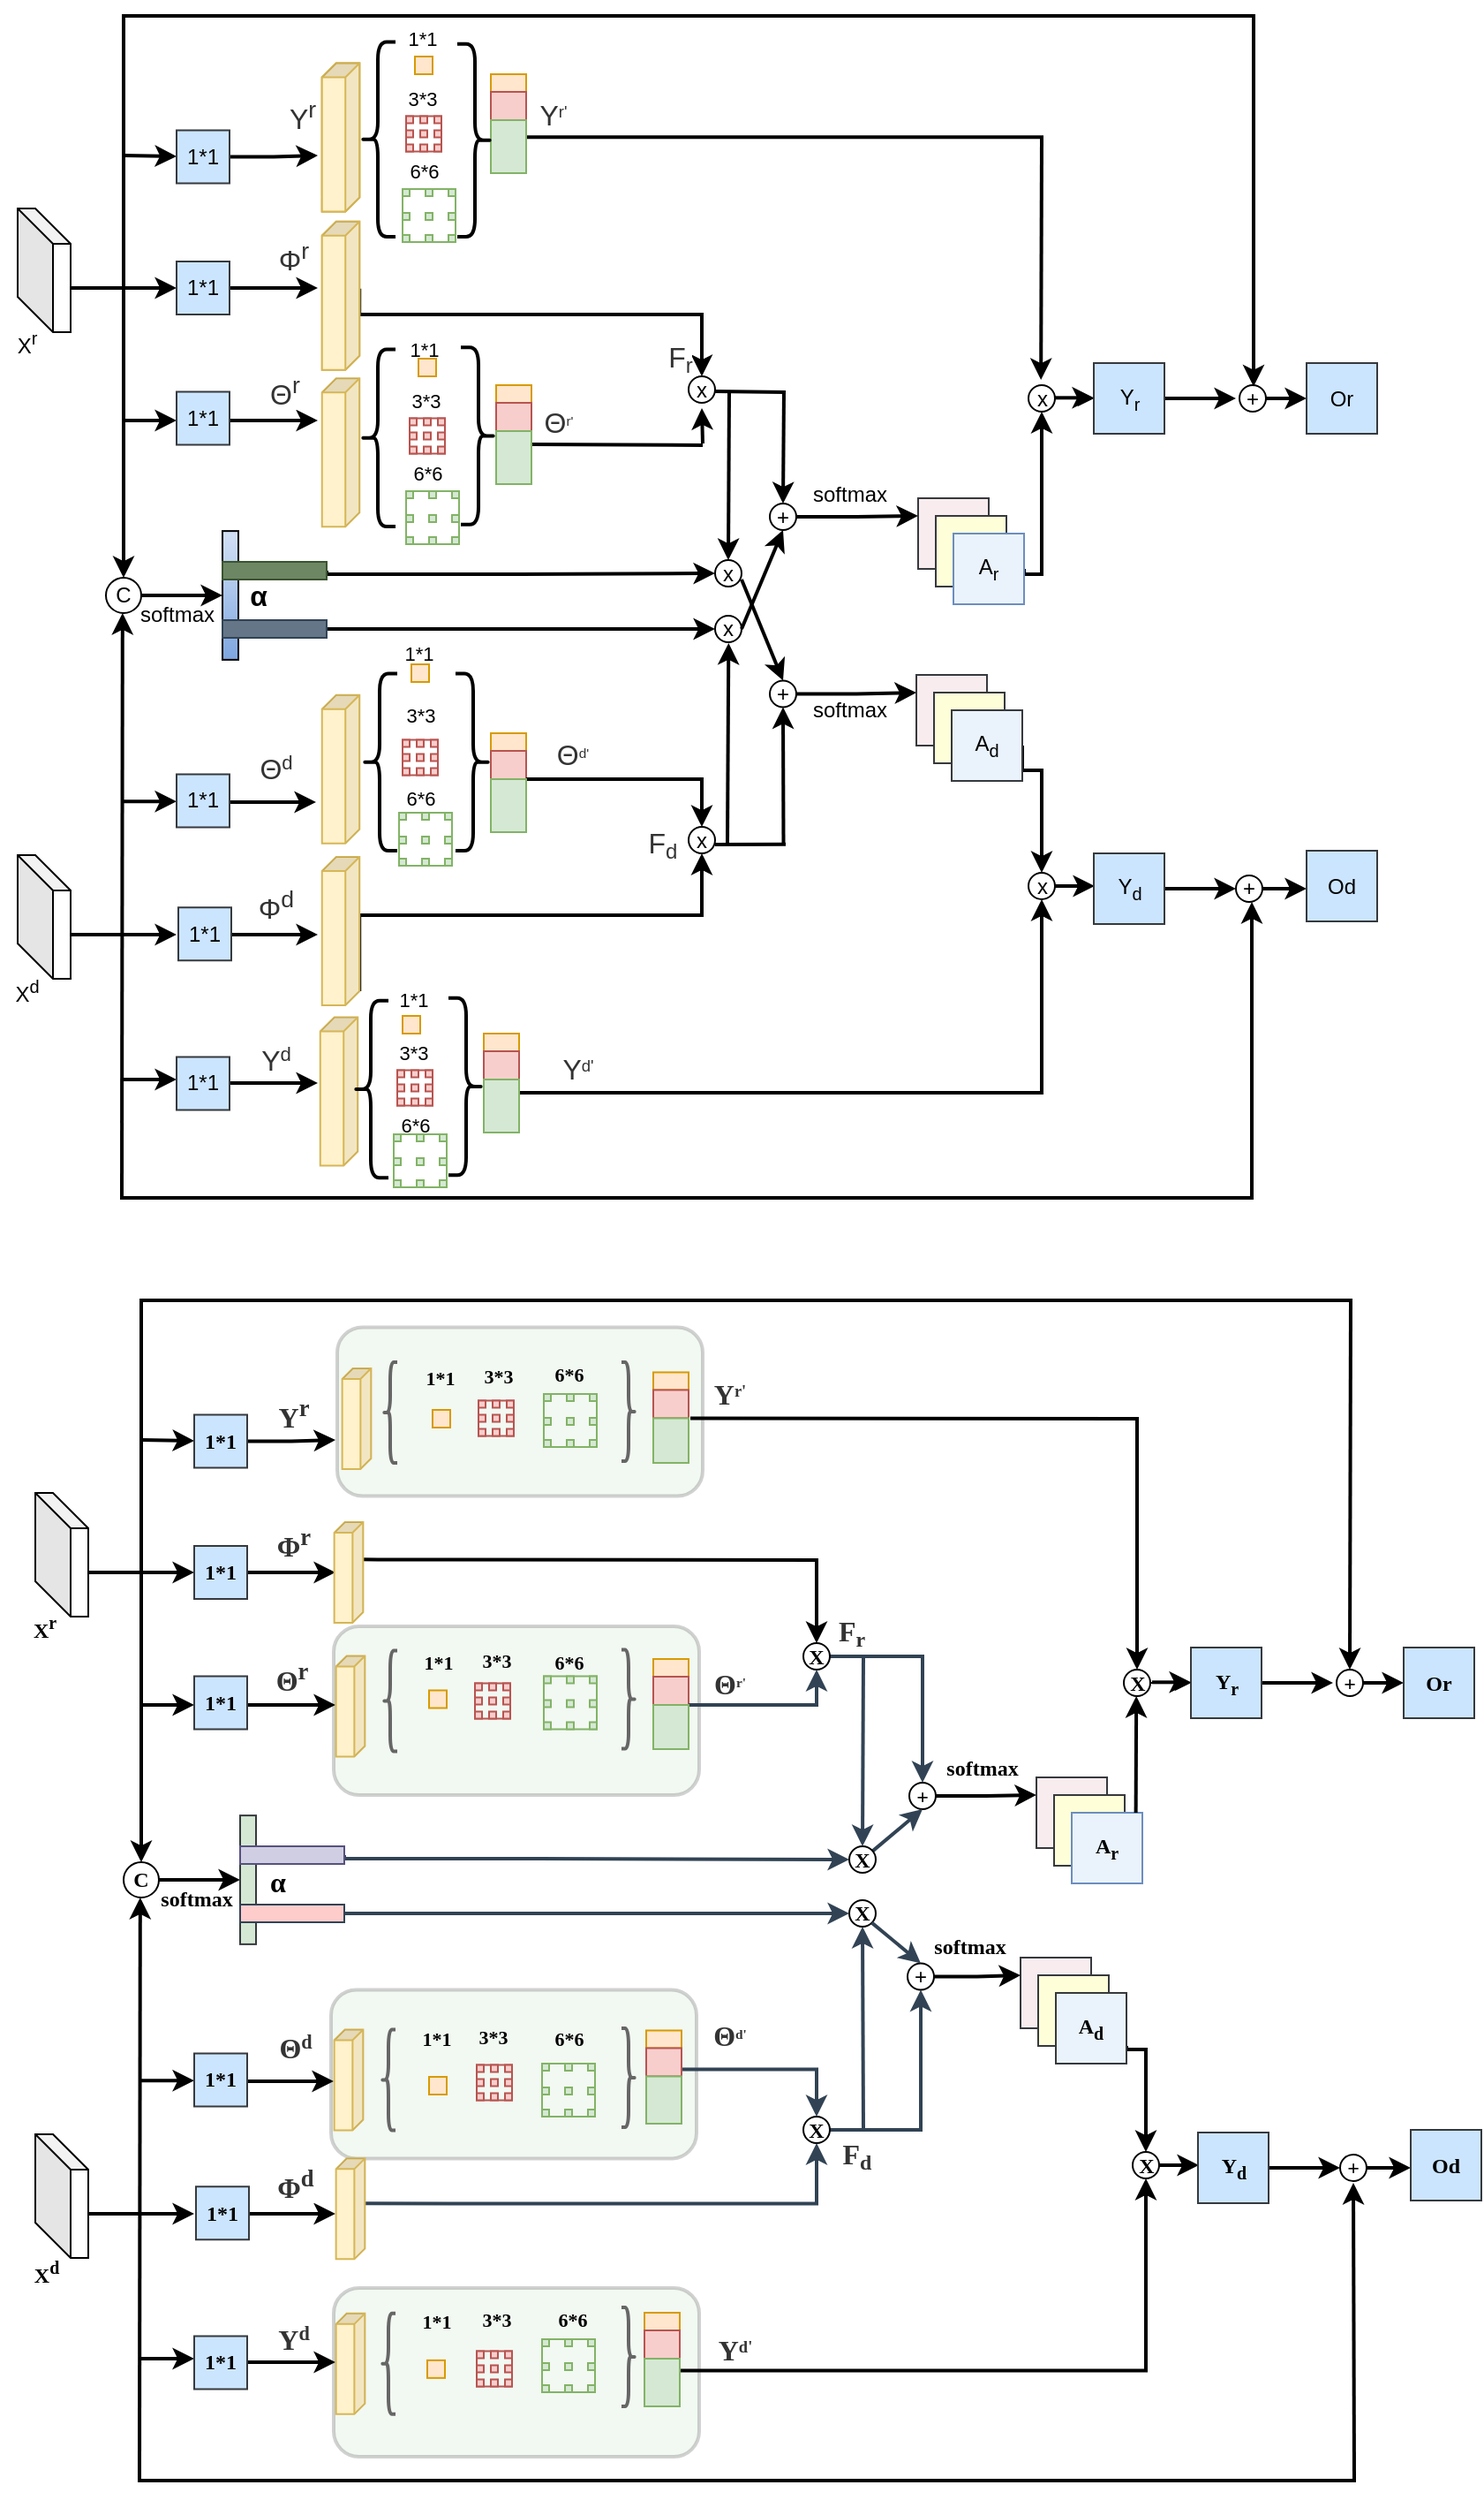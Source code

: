 <mxfile version="15.2.9" type="github">
  <diagram id="RGFa3fFbGrdLy7g9zoPs" name="Page-1">
    <mxGraphModel dx="1381" dy="1889" grid="0" gridSize="10" guides="1" tooltips="1" connect="1" arrows="1" fold="1" page="1" pageScale="1" pageWidth="827" pageHeight="1169" math="0" shadow="0">
      <root>
        <mxCell id="0" />
        <mxCell id="1" parent="0" />
        <mxCell id="5yLBR8RWHkGoHxURDRQW-264" value="" style="rounded=1;whiteSpace=wrap;html=1;strokeColor=#666666;strokeWidth=2;fillColor=#D5E8D4;opacity=30;" vertex="1" parent="1">
          <mxGeometry x="259" y="1267" width="207" height="95.5" as="geometry" />
        </mxCell>
        <mxCell id="5yLBR8RWHkGoHxURDRQW-263" value="" style="rounded=1;whiteSpace=wrap;html=1;strokeColor=#666666;strokeWidth=2;fillColor=#D5E8D4;opacity=30;" vertex="1" parent="1">
          <mxGeometry x="257.5" y="1098.24" width="207" height="95.5" as="geometry" />
        </mxCell>
        <mxCell id="5yLBR8RWHkGoHxURDRQW-262" value="" style="rounded=1;whiteSpace=wrap;html=1;strokeColor=#666666;strokeWidth=2;fillColor=#D5E8D4;opacity=30;" vertex="1" parent="1">
          <mxGeometry x="259" y="892.5" width="207" height="95.5" as="geometry" />
        </mxCell>
        <mxCell id="5yLBR8RWHkGoHxURDRQW-261" value="" style="rounded=1;whiteSpace=wrap;html=1;strokeColor=#666666;strokeWidth=2;fillColor=#D5E8D4;opacity=30;" vertex="1" parent="1">
          <mxGeometry x="261" y="723.25" width="207" height="95.5" as="geometry" />
        </mxCell>
        <mxCell id="ixyUyBLOqs1hAn5U5lbQ-1" style="edgeStyle=orthogonalEdgeStyle;rounded=0;orthogonalLoop=1;jettySize=auto;html=1;exitX=0;exitY=0;exitDx=30;exitDy=45;exitPerimeter=0;strokeWidth=2;" parent="1" source="ixyUyBLOqs1hAn5U5lbQ-2" edge="1">
          <mxGeometry relative="1" as="geometry">
            <mxPoint x="170" y="135" as="targetPoint" />
          </mxGeometry>
        </mxCell>
        <mxCell id="ixyUyBLOqs1hAn5U5lbQ-2" value="" style="shape=cube;whiteSpace=wrap;html=1;boundedLbl=1;backgroundOutline=1;darkOpacity=0.05;darkOpacity2=0.1;" parent="1" vertex="1">
          <mxGeometry x="80" y="90" width="30" height="70" as="geometry" />
        </mxCell>
        <mxCell id="ixyUyBLOqs1hAn5U5lbQ-3" style="edgeStyle=orthogonalEdgeStyle;rounded=0;orthogonalLoop=1;jettySize=auto;html=1;exitX=0;exitY=0;exitDx=30;exitDy=45;exitPerimeter=0;entryX=0;entryY=0.5;entryDx=0;entryDy=0;strokeWidth=2;" parent="1" source="ixyUyBLOqs1hAn5U5lbQ-4" edge="1">
          <mxGeometry relative="1" as="geometry">
            <mxPoint x="170" y="501" as="targetPoint" />
          </mxGeometry>
        </mxCell>
        <mxCell id="ixyUyBLOqs1hAn5U5lbQ-4" value="" style="shape=cube;whiteSpace=wrap;html=1;boundedLbl=1;backgroundOutline=1;darkOpacity=0.05;darkOpacity2=0.1;" parent="1" vertex="1">
          <mxGeometry x="80" y="456" width="30" height="70" as="geometry" />
        </mxCell>
        <mxCell id="ixyUyBLOqs1hAn5U5lbQ-5" value="" style="endArrow=classic;html=1;strokeWidth=2;" parent="1" target="ixyUyBLOqs1hAn5U5lbQ-16" edge="1">
          <mxGeometry width="50" height="50" relative="1" as="geometry">
            <mxPoint x="140" y="60" as="sourcePoint" />
            <mxPoint x="170" y="60" as="targetPoint" />
          </mxGeometry>
        </mxCell>
        <mxCell id="ixyUyBLOqs1hAn5U5lbQ-6" value="" style="endArrow=classic;html=1;entryX=0;entryY=0.5;entryDx=0;entryDy=0;strokeWidth=2;" parent="1" edge="1">
          <mxGeometry width="50" height="50" relative="1" as="geometry">
            <mxPoint x="140" y="583" as="sourcePoint" />
            <mxPoint x="170" y="583" as="targetPoint" />
          </mxGeometry>
        </mxCell>
        <mxCell id="ixyUyBLOqs1hAn5U5lbQ-7" value="" style="endArrow=classic;html=1;entryX=0;entryY=0.5;entryDx=0;entryDy=0;strokeWidth=2;" parent="1" edge="1">
          <mxGeometry width="50" height="50" relative="1" as="geometry">
            <mxPoint x="140" y="210" as="sourcePoint" />
            <mxPoint x="170" y="210" as="targetPoint" />
          </mxGeometry>
        </mxCell>
        <mxCell id="ixyUyBLOqs1hAn5U5lbQ-8" value="" style="endArrow=classic;html=1;entryX=0;entryY=0.5;entryDx=0;entryDy=0;strokeWidth=2;" parent="1" edge="1">
          <mxGeometry width="50" height="50" relative="1" as="geometry">
            <mxPoint x="140" y="425.66" as="sourcePoint" />
            <mxPoint x="170" y="425.66" as="targetPoint" />
          </mxGeometry>
        </mxCell>
        <mxCell id="ixyUyBLOqs1hAn5U5lbQ-9" value="" style="endArrow=classic;html=1;entryX=0.5;entryY=0;entryDx=0;entryDy=0;strokeWidth=2;" parent="1" target="ixyUyBLOqs1hAn5U5lbQ-12" edge="1">
          <mxGeometry width="50" height="50" relative="1" as="geometry">
            <mxPoint x="140" y="-20" as="sourcePoint" />
            <mxPoint x="140" y="270" as="targetPoint" />
          </mxGeometry>
        </mxCell>
        <mxCell id="ixyUyBLOqs1hAn5U5lbQ-11" style="edgeStyle=orthogonalEdgeStyle;rounded=0;orthogonalLoop=1;jettySize=auto;html=1;exitX=1;exitY=0.5;exitDx=0;exitDy=0;strokeWidth=2;entryX=0;entryY=0.5;entryDx=0;entryDy=0;" parent="1" source="ixyUyBLOqs1hAn5U5lbQ-12" target="TKt8kKBPspJQMkPnVmHc-1" edge="1">
          <mxGeometry relative="1" as="geometry">
            <mxPoint x="190" y="309" as="targetPoint" />
          </mxGeometry>
        </mxCell>
        <mxCell id="ixyUyBLOqs1hAn5U5lbQ-12" value="C" style="ellipse;whiteSpace=wrap;html=1;aspect=fixed;" parent="1" vertex="1">
          <mxGeometry x="130" y="299" width="20" height="20" as="geometry" />
        </mxCell>
        <mxCell id="ixyUyBLOqs1hAn5U5lbQ-14" value="x" style="ellipse;whiteSpace=wrap;html=1;aspect=fixed;" parent="1" vertex="1">
          <mxGeometry x="460" y="185" width="15" height="15" as="geometry" />
        </mxCell>
        <mxCell id="ixyUyBLOqs1hAn5U5lbQ-15" style="edgeStyle=orthogonalEdgeStyle;rounded=0;orthogonalLoop=1;jettySize=auto;html=1;exitX=1;exitY=0.5;exitDx=0;exitDy=0;entryX=0;entryY=0.5;entryDx=0;entryDy=0;strokeWidth=2;" parent="1" source="ixyUyBLOqs1hAn5U5lbQ-16" edge="1">
          <mxGeometry relative="1" as="geometry">
            <mxPoint x="250" y="60" as="targetPoint" />
          </mxGeometry>
        </mxCell>
        <mxCell id="ixyUyBLOqs1hAn5U5lbQ-16" value="1*1" style="rounded=0;whiteSpace=wrap;html=1;strokeColor=#36393d;fillColor=#CCE5FF;" parent="1" vertex="1">
          <mxGeometry x="170" y="45.75" width="30" height="30" as="geometry" />
        </mxCell>
        <mxCell id="ixyUyBLOqs1hAn5U5lbQ-17" style="edgeStyle=orthogonalEdgeStyle;rounded=0;orthogonalLoop=1;jettySize=auto;html=1;entryX=0;entryY=0.5;entryDx=0;entryDy=0;strokeWidth=2;" parent="1" edge="1">
          <mxGeometry relative="1" as="geometry">
            <mxPoint x="200" y="135" as="sourcePoint" />
            <mxPoint x="250" y="135" as="targetPoint" />
          </mxGeometry>
        </mxCell>
        <mxCell id="ixyUyBLOqs1hAn5U5lbQ-18" style="edgeStyle=orthogonalEdgeStyle;rounded=0;orthogonalLoop=1;jettySize=auto;html=1;entryX=0;entryY=0.5;entryDx=0;entryDy=0;strokeWidth=2;" parent="1" edge="1">
          <mxGeometry relative="1" as="geometry">
            <mxPoint x="200" y="210" as="sourcePoint" />
            <mxPoint x="250" y="210" as="targetPoint" />
          </mxGeometry>
        </mxCell>
        <mxCell id="ixyUyBLOqs1hAn5U5lbQ-19" style="edgeStyle=orthogonalEdgeStyle;rounded=0;orthogonalLoop=1;jettySize=auto;html=1;entryX=0;entryY=0.5;entryDx=0;entryDy=0;strokeWidth=2;" parent="1" edge="1">
          <mxGeometry relative="1" as="geometry">
            <mxPoint x="200" y="426" as="sourcePoint" />
            <mxPoint x="249" y="426" as="targetPoint" />
          </mxGeometry>
        </mxCell>
        <mxCell id="ixyUyBLOqs1hAn5U5lbQ-20" style="edgeStyle=orthogonalEdgeStyle;rounded=0;orthogonalLoop=1;jettySize=auto;html=1;entryX=0;entryY=0.5;entryDx=0;entryDy=0;strokeWidth=2;" parent="1" edge="1">
          <mxGeometry relative="1" as="geometry">
            <mxPoint x="200" y="501" as="sourcePoint" />
            <mxPoint x="250" y="501" as="targetPoint" />
          </mxGeometry>
        </mxCell>
        <mxCell id="ixyUyBLOqs1hAn5U5lbQ-21" style="edgeStyle=orthogonalEdgeStyle;rounded=0;orthogonalLoop=1;jettySize=auto;html=1;entryX=0;entryY=0.5;entryDx=0;entryDy=0;strokeWidth=2;" parent="1" edge="1">
          <mxGeometry relative="1" as="geometry">
            <mxPoint x="200" y="585" as="sourcePoint" />
            <mxPoint x="250" y="585" as="targetPoint" />
          </mxGeometry>
        </mxCell>
        <mxCell id="ixyUyBLOqs1hAn5U5lbQ-22" style="edgeStyle=orthogonalEdgeStyle;rounded=0;orthogonalLoop=1;jettySize=auto;html=1;entryX=0.5;entryY=1;entryDx=0;entryDy=0;exitX=1;exitY=0.25;exitDx=0;exitDy=0;strokeWidth=2;" parent="1" source="ixyUyBLOqs1hAn5U5lbQ-565" target="ixyUyBLOqs1hAn5U5lbQ-47" edge="1">
          <mxGeometry relative="1" as="geometry">
            <mxPoint x="401.34" y="609.923" as="sourcePoint" />
          </mxGeometry>
        </mxCell>
        <mxCell id="ixyUyBLOqs1hAn5U5lbQ-24" value="x" style="ellipse;whiteSpace=wrap;html=1;aspect=fixed;" parent="1" vertex="1">
          <mxGeometry x="460" y="440" width="15" height="15" as="geometry" />
        </mxCell>
        <mxCell id="ixyUyBLOqs1hAn5U5lbQ-25" value="softmax" style="text;html=1;resizable=0;autosize=1;align=center;verticalAlign=middle;points=[];fillColor=none;strokeColor=none;rounded=0;" parent="1" vertex="1">
          <mxGeometry x="521" y="242" width="60" height="20" as="geometry" />
        </mxCell>
        <mxCell id="ixyUyBLOqs1hAn5U5lbQ-27" value="Ar" style="whiteSpace=wrap;html=1;aspect=fixed;fillColor=#eeeeee;strokeColor=#36393d;" parent="1" vertex="1">
          <mxGeometry x="590" y="254" width="40" height="40" as="geometry" />
        </mxCell>
        <mxCell id="ixyUyBLOqs1hAn5U5lbQ-29" value="Ad" style="whiteSpace=wrap;html=1;aspect=fixed;fillColor=#eeeeee;strokeColor=#36393d;" parent="1" vertex="1">
          <mxGeometry x="589" y="354" width="40" height="40" as="geometry" />
        </mxCell>
        <mxCell id="ixyUyBLOqs1hAn5U5lbQ-30" value="softmax" style="text;html=1;resizable=0;autosize=1;align=center;verticalAlign=middle;points=[];fillColor=none;strokeColor=none;rounded=0;" parent="1" vertex="1">
          <mxGeometry x="521" y="364" width="60" height="20" as="geometry" />
        </mxCell>
        <mxCell id="ixyUyBLOqs1hAn5U5lbQ-35" value="x" style="ellipse;whiteSpace=wrap;html=1;aspect=fixed;" parent="1" vertex="1">
          <mxGeometry x="475" y="320.5" width="15" height="15" as="geometry" />
        </mxCell>
        <mxCell id="ixyUyBLOqs1hAn5U5lbQ-36" style="edgeStyle=orthogonalEdgeStyle;rounded=0;orthogonalLoop=1;jettySize=auto;html=1;exitX=1;exitY=0.5;exitDx=0;exitDy=0;entryX=0;entryY=0.5;entryDx=0;entryDy=0;" parent="1" source="ixyUyBLOqs1hAn5U5lbQ-37" target="ixyUyBLOqs1hAn5U5lbQ-59" edge="1">
          <mxGeometry relative="1" as="geometry" />
        </mxCell>
        <mxCell id="ixyUyBLOqs1hAn5U5lbQ-37" value="x" style="ellipse;whiteSpace=wrap;html=1;aspect=fixed;" parent="1" vertex="1">
          <mxGeometry x="652.5" y="190" width="15" height="15" as="geometry" />
        </mxCell>
        <mxCell id="ixyUyBLOqs1hAn5U5lbQ-38" value="x" style="ellipse;whiteSpace=wrap;html=1;aspect=fixed;" parent="1" vertex="1">
          <mxGeometry x="475" y="289" width="15" height="15" as="geometry" />
        </mxCell>
        <mxCell id="ixyUyBLOqs1hAn5U5lbQ-41" value="" style="endArrow=classic;html=1;entryX=0.5;entryY=0;entryDx=0;entryDy=0;strokeWidth=2;" parent="1" target="ixyUyBLOqs1hAn5U5lbQ-38" edge="1">
          <mxGeometry width="50" height="50" relative="1" as="geometry">
            <mxPoint x="483" y="194" as="sourcePoint" />
            <mxPoint x="460" y="240" as="targetPoint" />
          </mxGeometry>
        </mxCell>
        <mxCell id="ixyUyBLOqs1hAn5U5lbQ-46" style="edgeStyle=orthogonalEdgeStyle;rounded=0;orthogonalLoop=1;jettySize=auto;html=1;exitX=1;exitY=0.5;exitDx=0;exitDy=0;strokeWidth=2;" parent="1" source="ixyUyBLOqs1hAn5U5lbQ-47" edge="1">
          <mxGeometry relative="1" as="geometry">
            <mxPoint x="690" y="474" as="targetPoint" />
          </mxGeometry>
        </mxCell>
        <mxCell id="ixyUyBLOqs1hAn5U5lbQ-47" value="x" style="ellipse;whiteSpace=wrap;html=1;aspect=fixed;" parent="1" vertex="1">
          <mxGeometry x="652.5" y="466" width="15" height="15" as="geometry" />
        </mxCell>
        <mxCell id="ixyUyBLOqs1hAn5U5lbQ-48" value="" style="endArrow=none;html=1;strokeWidth=2;" parent="1" edge="1">
          <mxGeometry width="50" height="50" relative="1" as="geometry">
            <mxPoint x="140" y="-19" as="sourcePoint" />
            <mxPoint x="780" y="-19" as="targetPoint" />
          </mxGeometry>
        </mxCell>
        <mxCell id="ixyUyBLOqs1hAn5U5lbQ-49" style="edgeStyle=orthogonalEdgeStyle;rounded=0;orthogonalLoop=1;jettySize=auto;html=1;exitX=1;exitY=0.5;exitDx=0;exitDy=0;strokeWidth=2;" parent="1" source="ixyUyBLOqs1hAn5U5lbQ-50" edge="1">
          <mxGeometry relative="1" as="geometry">
            <mxPoint x="810" y="197.5" as="targetPoint" />
          </mxGeometry>
        </mxCell>
        <mxCell id="ixyUyBLOqs1hAn5U5lbQ-50" value="+" style="ellipse;whiteSpace=wrap;html=1;aspect=fixed;" parent="1" vertex="1">
          <mxGeometry x="772" y="190" width="15" height="15" as="geometry" />
        </mxCell>
        <mxCell id="ixyUyBLOqs1hAn5U5lbQ-51" value="" style="endArrow=classic;html=1;entryX=0.5;entryY=0;entryDx=0;entryDy=0;strokeWidth=2;" parent="1" edge="1">
          <mxGeometry width="50" height="50" relative="1" as="geometry">
            <mxPoint x="780" y="-20" as="sourcePoint" />
            <mxPoint x="780" y="190.75" as="targetPoint" />
          </mxGeometry>
        </mxCell>
        <mxCell id="ixyUyBLOqs1hAn5U5lbQ-52" style="edgeStyle=orthogonalEdgeStyle;rounded=0;orthogonalLoop=1;jettySize=auto;html=1;exitX=1;exitY=0.5;exitDx=0;exitDy=0;strokeWidth=2;" parent="1" source="ixyUyBLOqs1hAn5U5lbQ-53" edge="1">
          <mxGeometry relative="1" as="geometry">
            <mxPoint x="810" y="475.167" as="targetPoint" />
          </mxGeometry>
        </mxCell>
        <mxCell id="ixyUyBLOqs1hAn5U5lbQ-53" value="+" style="ellipse;whiteSpace=wrap;html=1;aspect=fixed;" parent="1" vertex="1">
          <mxGeometry x="770" y="467.5" width="15" height="15" as="geometry" />
        </mxCell>
        <mxCell id="ixyUyBLOqs1hAn5U5lbQ-54" value="" style="endArrow=none;html=1;strokeWidth=2;" parent="1" edge="1">
          <mxGeometry width="50" height="50" relative="1" as="geometry">
            <mxPoint x="138.0" y="650" as="sourcePoint" />
            <mxPoint x="780" y="650" as="targetPoint" />
          </mxGeometry>
        </mxCell>
        <mxCell id="ixyUyBLOqs1hAn5U5lbQ-55" style="edgeStyle=orthogonalEdgeStyle;rounded=0;orthogonalLoop=1;jettySize=auto;html=1;exitX=1;exitY=0.5;exitDx=0;exitDy=0;entryX=0;entryY=0.5;entryDx=0;entryDy=0;strokeWidth=2;" parent="1" source="ixyUyBLOqs1hAn5U5lbQ-56" target="ixyUyBLOqs1hAn5U5lbQ-53" edge="1">
          <mxGeometry relative="1" as="geometry" />
        </mxCell>
        <mxCell id="ixyUyBLOqs1hAn5U5lbQ-56" value="" style="whiteSpace=wrap;html=1;aspect=fixed;fillColor=#eeeeee;strokeColor=#36393d;" parent="1" vertex="1">
          <mxGeometry x="689.5" y="455" width="40" height="40" as="geometry" />
        </mxCell>
        <mxCell id="ixyUyBLOqs1hAn5U5lbQ-57" value="" style="endArrow=classic;html=1;entryX=0.5;entryY=1;entryDx=0;entryDy=0;strokeWidth=2;" parent="1" edge="1">
          <mxGeometry width="50" height="50" relative="1" as="geometry">
            <mxPoint x="779" y="650" as="sourcePoint" />
            <mxPoint x="779" y="482.5" as="targetPoint" />
          </mxGeometry>
        </mxCell>
        <mxCell id="ixyUyBLOqs1hAn5U5lbQ-58" style="edgeStyle=orthogonalEdgeStyle;rounded=0;orthogonalLoop=1;jettySize=auto;html=1;exitX=1;exitY=0.5;exitDx=0;exitDy=0;strokeWidth=2;" parent="1" source="ixyUyBLOqs1hAn5U5lbQ-59" edge="1">
          <mxGeometry relative="1" as="geometry">
            <mxPoint x="770" y="197.5" as="targetPoint" />
          </mxGeometry>
        </mxCell>
        <mxCell id="ixyUyBLOqs1hAn5U5lbQ-59" value="" style="whiteSpace=wrap;html=1;aspect=fixed;fillColor=#eeeeee;strokeColor=#36393d;" parent="1" vertex="1">
          <mxGeometry x="689.5" y="177.5" width="40" height="40" as="geometry" />
        </mxCell>
        <mxCell id="ixyUyBLOqs1hAn5U5lbQ-60" value="Or" style="whiteSpace=wrap;html=1;aspect=fixed;fillColor=#cce5ff;strokeColor=#36393d;" parent="1" vertex="1">
          <mxGeometry x="810" y="177.5" width="40" height="40" as="geometry" />
        </mxCell>
        <mxCell id="ixyUyBLOqs1hAn5U5lbQ-61" value="" style="whiteSpace=wrap;html=1;aspect=fixed;" parent="1" vertex="1">
          <mxGeometry x="810" y="453.5" width="40" height="40" as="geometry" />
        </mxCell>
        <mxCell id="ixyUyBLOqs1hAn5U5lbQ-63" value="" style="whiteSpace=wrap;html=1;aspect=fixed;fillColor=#ffe6cc;strokeColor=#d79b00;" parent="1" vertex="1">
          <mxGeometry x="305" y="4" width="10" height="10" as="geometry" />
        </mxCell>
        <mxCell id="ixyUyBLOqs1hAn5U5lbQ-64" value="" style="whiteSpace=wrap;html=1;aspect=fixed;strokeColor=#b85450;fillColor=none;" parent="1" vertex="1">
          <mxGeometry x="300" y="37.75" width="20" height="20" as="geometry" />
        </mxCell>
        <mxCell id="ixyUyBLOqs1hAn5U5lbQ-65" value="" style="whiteSpace=wrap;html=1;aspect=fixed;strokeColor=#82b366;fillColor=none;" parent="1" vertex="1">
          <mxGeometry x="298" y="79" width="30" height="30" as="geometry" />
        </mxCell>
        <mxCell id="ixyUyBLOqs1hAn5U5lbQ-72" value="" style="endArrow=none;html=1;strokeWidth=2;" parent="1" edge="1">
          <mxGeometry width="50" height="50" relative="1" as="geometry">
            <mxPoint x="366" y="49.62" as="sourcePoint" />
            <mxPoint x="661" y="49.62" as="targetPoint" />
          </mxGeometry>
        </mxCell>
        <mxCell id="ixyUyBLOqs1hAn5U5lbQ-73" value="" style="endArrow=classic;html=1;strokeWidth=2;" parent="1" edge="1">
          <mxGeometry width="50" height="50" relative="1" as="geometry">
            <mxPoint x="660" y="50" as="sourcePoint" />
            <mxPoint x="659.58" y="187" as="targetPoint" />
          </mxGeometry>
        </mxCell>
        <mxCell id="ixyUyBLOqs1hAn5U5lbQ-74" value="" style="endArrow=none;html=1;exitX=1;exitY=0.25;exitDx=0;exitDy=0;strokeWidth=2;" parent="1" source="ixyUyBLOqs1hAn5U5lbQ-555" edge="1">
          <mxGeometry width="50" height="50" relative="1" as="geometry">
            <mxPoint x="397" y="230" as="sourcePoint" />
            <mxPoint x="468" y="224" as="targetPoint" />
          </mxGeometry>
        </mxCell>
        <mxCell id="ixyUyBLOqs1hAn5U5lbQ-75" value="" style="endArrow=classic;html=1;entryX=0.5;entryY=1;entryDx=0;entryDy=0;strokeWidth=2;" parent="1" edge="1">
          <mxGeometry width="50" height="50" relative="1" as="geometry">
            <mxPoint x="468" y="223" as="sourcePoint" />
            <mxPoint x="467.5" y="203" as="targetPoint" />
          </mxGeometry>
        </mxCell>
        <mxCell id="ixyUyBLOqs1hAn5U5lbQ-80" value="" style="whiteSpace=wrap;html=1;aspect=fixed;fillColor=#f8cecc;strokeColor=#b85450;" parent="1" vertex="1">
          <mxGeometry x="316" y="37.75" width="4" height="4" as="geometry" />
        </mxCell>
        <mxCell id="ixyUyBLOqs1hAn5U5lbQ-81" value="" style="whiteSpace=wrap;html=1;aspect=fixed;fillColor=#f8cecc;strokeColor=#b85450;" parent="1" vertex="1">
          <mxGeometry x="300" y="37.75" width="4" height="4" as="geometry" />
        </mxCell>
        <mxCell id="ixyUyBLOqs1hAn5U5lbQ-82" value="" style="whiteSpace=wrap;html=1;aspect=fixed;fillColor=#f8cecc;strokeColor=#b85450;" parent="1" vertex="1">
          <mxGeometry x="300" y="53.75" width="4" height="4" as="geometry" />
        </mxCell>
        <mxCell id="ixyUyBLOqs1hAn5U5lbQ-83" value="" style="whiteSpace=wrap;html=1;aspect=fixed;fillColor=#f8cecc;strokeColor=#b85450;" parent="1" vertex="1">
          <mxGeometry x="316" y="53.75" width="4" height="4" as="geometry" />
        </mxCell>
        <mxCell id="ixyUyBLOqs1hAn5U5lbQ-84" value="" style="whiteSpace=wrap;html=1;aspect=fixed;fillColor=#f8cecc;strokeColor=#b85450;" parent="1" vertex="1">
          <mxGeometry x="316" y="45.75" width="4" height="4" as="geometry" />
        </mxCell>
        <mxCell id="ixyUyBLOqs1hAn5U5lbQ-85" value="" style="whiteSpace=wrap;html=1;aspect=fixed;fillColor=#f8cecc;strokeColor=#b85450;" parent="1" vertex="1">
          <mxGeometry x="300" y="45.75" width="4" height="4" as="geometry" />
        </mxCell>
        <mxCell id="ixyUyBLOqs1hAn5U5lbQ-86" value="" style="whiteSpace=wrap;html=1;aspect=fixed;fillColor=#f8cecc;strokeColor=#b85450;" parent="1" vertex="1">
          <mxGeometry x="308" y="37.75" width="4" height="4" as="geometry" />
        </mxCell>
        <mxCell id="ixyUyBLOqs1hAn5U5lbQ-87" value="" style="whiteSpace=wrap;html=1;aspect=fixed;fillColor=#f8cecc;strokeColor=#b85450;" parent="1" vertex="1">
          <mxGeometry x="308" y="53.75" width="4" height="4" as="geometry" />
        </mxCell>
        <mxCell id="ixyUyBLOqs1hAn5U5lbQ-88" value="" style="whiteSpace=wrap;html=1;aspect=fixed;fillColor=#f8cecc;strokeColor=#b85450;" parent="1" vertex="1">
          <mxGeometry x="308" y="45.75" width="4" height="4" as="geometry" />
        </mxCell>
        <mxCell id="ixyUyBLOqs1hAn5U5lbQ-89" value="" style="whiteSpace=wrap;html=1;aspect=fixed;fillColor=#d5e8d4;strokeColor=#82b366;" parent="1" vertex="1">
          <mxGeometry x="298" y="79" width="4" height="4" as="geometry" />
        </mxCell>
        <mxCell id="ixyUyBLOqs1hAn5U5lbQ-90" value="" style="whiteSpace=wrap;html=1;aspect=fixed;fillColor=#d5e8d4;strokeColor=#82b366;" parent="1" vertex="1">
          <mxGeometry x="311" y="79" width="4" height="4" as="geometry" />
        </mxCell>
        <mxCell id="ixyUyBLOqs1hAn5U5lbQ-91" value="" style="whiteSpace=wrap;html=1;aspect=fixed;fillColor=#d5e8d4;strokeColor=#82b366;" parent="1" vertex="1">
          <mxGeometry x="324" y="79" width="4" height="4" as="geometry" />
        </mxCell>
        <mxCell id="ixyUyBLOqs1hAn5U5lbQ-92" value="" style="whiteSpace=wrap;html=1;aspect=fixed;fillColor=#d5e8d4;strokeColor=#82b366;" parent="1" vertex="1">
          <mxGeometry x="298" y="105" width="4" height="4" as="geometry" />
        </mxCell>
        <mxCell id="ixyUyBLOqs1hAn5U5lbQ-93" value="" style="whiteSpace=wrap;html=1;aspect=fixed;fillColor=#d5e8d4;strokeColor=#82b366;" parent="1" vertex="1">
          <mxGeometry x="311" y="105" width="4" height="4" as="geometry" />
        </mxCell>
        <mxCell id="ixyUyBLOqs1hAn5U5lbQ-94" value="" style="whiteSpace=wrap;html=1;aspect=fixed;fillColor=#d5e8d4;strokeColor=#82b366;" parent="1" vertex="1">
          <mxGeometry x="324" y="105" width="4" height="4" as="geometry" />
        </mxCell>
        <mxCell id="ixyUyBLOqs1hAn5U5lbQ-95" value="" style="whiteSpace=wrap;html=1;aspect=fixed;fillColor=#d5e8d4;strokeColor=#82b366;" parent="1" vertex="1">
          <mxGeometry x="298" y="92.5" width="4" height="4" as="geometry" />
        </mxCell>
        <mxCell id="ixyUyBLOqs1hAn5U5lbQ-96" value="" style="whiteSpace=wrap;html=1;aspect=fixed;fillColor=#d5e8d4;strokeColor=#82b366;" parent="1" vertex="1">
          <mxGeometry x="311" y="92.5" width="4" height="4" as="geometry" />
        </mxCell>
        <mxCell id="ixyUyBLOqs1hAn5U5lbQ-97" value="" style="whiteSpace=wrap;html=1;aspect=fixed;fillColor=#d5e8d4;strokeColor=#82b366;" parent="1" vertex="1">
          <mxGeometry x="324" y="92.5" width="4" height="4" as="geometry" />
        </mxCell>
        <mxCell id="ixyUyBLOqs1hAn5U5lbQ-107" value="&lt;p style=&quot;line-height: 30%&quot;&gt;&lt;font style=&quot;font-size: 11px&quot;&gt;1*1&lt;/font&gt;&lt;/p&gt;" style="text;html=1;resizable=0;autosize=1;align=center;verticalAlign=middle;points=[];fillColor=none;strokeColor=none;rounded=0;" parent="1" vertex="1">
          <mxGeometry x="294" y="-21" width="30" height="30" as="geometry" />
        </mxCell>
        <mxCell id="ixyUyBLOqs1hAn5U5lbQ-108" value="&lt;p style=&quot;line-height: 30%&quot;&gt;&lt;font style=&quot;font-size: 11px&quot;&gt;3*3&lt;/font&gt;&lt;/p&gt;&lt;span style=&quot;color: rgba(0 , 0 , 0 , 0) ; font-family: monospace ; font-size: 0px&quot;&gt;%3CmxGraphModel%3E%3Croot%3E%3CmxCell%20id%3D%220%22%2F%3E%3CmxCell%20id%3D%221%22%20parent%3D%220%22%2F%3E%3CmxCell%20id%3D%222%22%20value%3D%22%26lt%3Bp%20style%3D%26quot%3Bline-height%3A%2030%25%26quot%3B%26gt%3B%26lt%3Bfont%20style%3D%26quot%3Bfont-size%3A%2011px%26quot%3B%26gt%3B1*1%26lt%3B%2Ffont%26gt%3B%26lt%3B%2Fp%26gt%3B%22%20style%3D%22text%3Bhtml%3D1%3Bresizable%3D0%3Bautosize%3D1%3Balign%3Dcenter%3BverticalAlign%3Dmiddle%3Bpoints%3D%5B%5D%3BfillColor%3Dnone%3BstrokeColor%3Dnone%3Brounded%3D0%3B%22%20vertex%3D%221%22%20parent%3D%221%22%3E%3CmxGeometry%20x%3D%22360%22%20y%3D%227.5%22%20width%3D%2230%22%20height%3D%2230%22%20as%3D%22geometry%22%2F%3E%3C%2FmxCell%3E%3C%2Froot%3E%3C%2FmxGraphModel%3E&lt;/span&gt;" style="text;html=1;resizable=0;autosize=1;align=center;verticalAlign=middle;points=[];fillColor=none;strokeColor=none;rounded=0;" parent="1" vertex="1">
          <mxGeometry x="294" y="10.25" width="30" height="50" as="geometry" />
        </mxCell>
        <mxCell id="ixyUyBLOqs1hAn5U5lbQ-109" value="&lt;p style=&quot;line-height: 30%&quot;&gt;&lt;span style=&quot;font-size: 11px&quot;&gt;6*6&lt;/span&gt;&lt;/p&gt;" style="text;html=1;resizable=0;autosize=1;align=center;verticalAlign=middle;points=[];fillColor=none;strokeColor=none;rounded=0;" parent="1" vertex="1">
          <mxGeometry x="295" y="53.75" width="30" height="30" as="geometry" />
        </mxCell>
        <mxCell id="ixyUyBLOqs1hAn5U5lbQ-112" value="" style="whiteSpace=wrap;html=1;aspect=fixed;fillColor=#ffe6cc;strokeColor=#d79b00;fontStyle=1" parent="1" vertex="1">
          <mxGeometry x="303" y="348" width="10" height="10" as="geometry" />
        </mxCell>
        <mxCell id="ixyUyBLOqs1hAn5U5lbQ-113" value="" style="whiteSpace=wrap;html=1;aspect=fixed;strokeColor=#b85450;fillColor=none;fontStyle=1" parent="1" vertex="1">
          <mxGeometry x="298" y="390.75" width="20" height="20" as="geometry" />
        </mxCell>
        <mxCell id="ixyUyBLOqs1hAn5U5lbQ-114" value="" style="whiteSpace=wrap;html=1;aspect=fixed;strokeColor=#82b366;fillColor=none;fontStyle=1" parent="1" vertex="1">
          <mxGeometry x="296" y="432" width="30" height="30" as="geometry" />
        </mxCell>
        <mxCell id="ixyUyBLOqs1hAn5U5lbQ-121" value="" style="whiteSpace=wrap;html=1;aspect=fixed;fillColor=#f8cecc;strokeColor=#b85450;fontStyle=1" parent="1" vertex="1">
          <mxGeometry x="314" y="390.75" width="4" height="4" as="geometry" />
        </mxCell>
        <mxCell id="ixyUyBLOqs1hAn5U5lbQ-122" value="" style="whiteSpace=wrap;html=1;aspect=fixed;fillColor=#f8cecc;strokeColor=#b85450;fontStyle=1" parent="1" vertex="1">
          <mxGeometry x="298" y="390.75" width="4" height="4" as="geometry" />
        </mxCell>
        <mxCell id="ixyUyBLOqs1hAn5U5lbQ-123" value="" style="whiteSpace=wrap;html=1;aspect=fixed;fillColor=#f8cecc;strokeColor=#b85450;fontStyle=1" parent="1" vertex="1">
          <mxGeometry x="298" y="406.75" width="4" height="4" as="geometry" />
        </mxCell>
        <mxCell id="ixyUyBLOqs1hAn5U5lbQ-124" value="" style="whiteSpace=wrap;html=1;aspect=fixed;fillColor=#f8cecc;strokeColor=#b85450;fontStyle=1" parent="1" vertex="1">
          <mxGeometry x="314" y="406.75" width="4" height="4" as="geometry" />
        </mxCell>
        <mxCell id="ixyUyBLOqs1hAn5U5lbQ-125" value="" style="whiteSpace=wrap;html=1;aspect=fixed;fillColor=#f8cecc;strokeColor=#b85450;fontStyle=1" parent="1" vertex="1">
          <mxGeometry x="314" y="398.75" width="4" height="4" as="geometry" />
        </mxCell>
        <mxCell id="ixyUyBLOqs1hAn5U5lbQ-126" value="" style="whiteSpace=wrap;html=1;aspect=fixed;fillColor=#f8cecc;strokeColor=#b85450;fontStyle=1" parent="1" vertex="1">
          <mxGeometry x="298" y="398.75" width="4" height="4" as="geometry" />
        </mxCell>
        <mxCell id="ixyUyBLOqs1hAn5U5lbQ-127" value="" style="whiteSpace=wrap;html=1;aspect=fixed;fillColor=#f8cecc;strokeColor=#b85450;fontStyle=1" parent="1" vertex="1">
          <mxGeometry x="306" y="390.75" width="4" height="4" as="geometry" />
        </mxCell>
        <mxCell id="ixyUyBLOqs1hAn5U5lbQ-128" value="" style="whiteSpace=wrap;html=1;aspect=fixed;fillColor=#f8cecc;strokeColor=#b85450;fontStyle=1" parent="1" vertex="1">
          <mxGeometry x="306" y="406.75" width="4" height="4" as="geometry" />
        </mxCell>
        <mxCell id="ixyUyBLOqs1hAn5U5lbQ-129" value="" style="whiteSpace=wrap;html=1;aspect=fixed;fillColor=#f8cecc;strokeColor=#b85450;fontStyle=1" parent="1" vertex="1">
          <mxGeometry x="306" y="398.75" width="4" height="4" as="geometry" />
        </mxCell>
        <mxCell id="ixyUyBLOqs1hAn5U5lbQ-130" value="" style="whiteSpace=wrap;html=1;aspect=fixed;fillColor=#d5e8d4;strokeColor=#82b366;fontStyle=1" parent="1" vertex="1">
          <mxGeometry x="296" y="432" width="4" height="4" as="geometry" />
        </mxCell>
        <mxCell id="ixyUyBLOqs1hAn5U5lbQ-131" value="" style="whiteSpace=wrap;html=1;aspect=fixed;fillColor=#d5e8d4;strokeColor=#82b366;fontStyle=1" parent="1" vertex="1">
          <mxGeometry x="309" y="432" width="4" height="4" as="geometry" />
        </mxCell>
        <mxCell id="ixyUyBLOqs1hAn5U5lbQ-132" value="" style="whiteSpace=wrap;html=1;aspect=fixed;fillColor=#d5e8d4;strokeColor=#82b366;fontStyle=1" parent="1" vertex="1">
          <mxGeometry x="322" y="432" width="4" height="4" as="geometry" />
        </mxCell>
        <mxCell id="ixyUyBLOqs1hAn5U5lbQ-133" value="" style="whiteSpace=wrap;html=1;aspect=fixed;fillColor=#d5e8d4;strokeColor=#82b366;fontStyle=1" parent="1" vertex="1">
          <mxGeometry x="296" y="458" width="4" height="4" as="geometry" />
        </mxCell>
        <mxCell id="ixyUyBLOqs1hAn5U5lbQ-134" value="" style="whiteSpace=wrap;html=1;aspect=fixed;fillColor=#d5e8d4;strokeColor=#82b366;fontStyle=1" parent="1" vertex="1">
          <mxGeometry x="309" y="458" width="4" height="4" as="geometry" />
        </mxCell>
        <mxCell id="ixyUyBLOqs1hAn5U5lbQ-135" value="" style="whiteSpace=wrap;html=1;aspect=fixed;fillColor=#d5e8d4;strokeColor=#82b366;fontStyle=1" parent="1" vertex="1">
          <mxGeometry x="322" y="458" width="4" height="4" as="geometry" />
        </mxCell>
        <mxCell id="ixyUyBLOqs1hAn5U5lbQ-136" value="" style="whiteSpace=wrap;html=1;aspect=fixed;fillColor=#d5e8d4;strokeColor=#82b366;fontStyle=1" parent="1" vertex="1">
          <mxGeometry x="296" y="445.5" width="4" height="4" as="geometry" />
        </mxCell>
        <mxCell id="ixyUyBLOqs1hAn5U5lbQ-137" value="" style="whiteSpace=wrap;html=1;aspect=fixed;fillColor=#d5e8d4;strokeColor=#82b366;fontStyle=1" parent="1" vertex="1">
          <mxGeometry x="309" y="445.5" width="4" height="4" as="geometry" />
        </mxCell>
        <mxCell id="ixyUyBLOqs1hAn5U5lbQ-138" value="" style="whiteSpace=wrap;html=1;aspect=fixed;fillColor=#d5e8d4;strokeColor=#82b366;fontStyle=1" parent="1" vertex="1">
          <mxGeometry x="322" y="445.5" width="4" height="4" as="geometry" />
        </mxCell>
        <mxCell id="ixyUyBLOqs1hAn5U5lbQ-148" value="&lt;p style=&quot;line-height: 30%&quot;&gt;&lt;font style=&quot;font-size: 11px ; font-weight: normal&quot;&gt;3*3&lt;/font&gt;&lt;/p&gt;&lt;span style=&quot;color: rgba(0 , 0 , 0 , 0) ; font-family: monospace ; font-size: 0px ; font-weight: normal&quot;&gt;%3CmxGraphModel%3E%3Croot%3E%3CmxCell%20id%3D%220%22%2F%3E%3CmxCell%20id%3D%221%22%20parent%3D%220%22%2F%3E%3CmxCell%20id%3D%222%22%20value%3D%22%26lt%3Bp%20style%3D%26quot%3Bline-height%3A%2030%25%26quot%3B%26gt%3B%26lt%3Bfont%20style%3D%26quot%3Bfont-size%3A%2011px%26quot%3B%26gt%3B1*1%26lt%3B%2Ffont%26gt%3B%26lt%3B%2Fp%26gt%3B%22%20style%3D%22text%3Bhtml%3D1%3Bresizable%3D0%3Bautosize%3D1%3Balign%3Dcenter%3BverticalAlign%3Dmiddle%3Bpoints%3D%5B%5D%3BfillColor%3Dnone%3BstrokeColor%3Dnone%3Brounded%3D0%3B%22%20vertex%3D%221%22%20parent%3D%221%22%3E%3CmxGeometry%20x%3D%22360%22%20y%3D%227.5%22%20width%3D%2230%22%20height%3D%2230%22%20as%3D%22geometry%22%2F%3E%3C%2FmxCell%3E%3C%2Froot%3E%3C%2FmxGraphModel%3E&lt;/span&gt;" style="text;html=1;resizable=0;autosize=1;align=center;verticalAlign=middle;points=[];fillColor=none;strokeColor=none;rounded=0;fontStyle=1" parent="1" vertex="1">
          <mxGeometry x="293" y="359.24" width="30" height="50" as="geometry" />
        </mxCell>
        <mxCell id="ixyUyBLOqs1hAn5U5lbQ-149" value="&lt;p style=&quot;line-height: 30%&quot;&gt;&lt;span style=&quot;font-size: 11px ; font-weight: normal&quot;&gt;6*6&lt;/span&gt;&lt;/p&gt;" style="text;html=1;resizable=0;autosize=1;align=center;verticalAlign=middle;points=[];fillColor=none;strokeColor=none;rounded=0;fontStyle=1" parent="1" vertex="1">
          <mxGeometry x="293" y="408.75" width="30" height="30" as="geometry" />
        </mxCell>
        <mxCell id="ixyUyBLOqs1hAn5U5lbQ-151" value="" style="whiteSpace=wrap;html=1;aspect=fixed;fillColor=#ffe6cc;strokeColor=#d79b00;" parent="1" vertex="1">
          <mxGeometry x="298" y="547" width="10" height="10" as="geometry" />
        </mxCell>
        <mxCell id="ixyUyBLOqs1hAn5U5lbQ-152" value="" style="whiteSpace=wrap;html=1;aspect=fixed;strokeColor=#b85450;fillColor=none;" parent="1" vertex="1">
          <mxGeometry x="295" y="577.75" width="20" height="20" as="geometry" />
        </mxCell>
        <mxCell id="ixyUyBLOqs1hAn5U5lbQ-153" value="" style="whiteSpace=wrap;html=1;aspect=fixed;strokeColor=#82b366;fillColor=none;" parent="1" vertex="1">
          <mxGeometry x="293" y="614" width="30" height="30" as="geometry" />
        </mxCell>
        <mxCell id="ixyUyBLOqs1hAn5U5lbQ-160" value="" style="whiteSpace=wrap;html=1;aspect=fixed;fillColor=#f8cecc;strokeColor=#b85450;" parent="1" vertex="1">
          <mxGeometry x="311" y="577.75" width="4" height="4" as="geometry" />
        </mxCell>
        <mxCell id="ixyUyBLOqs1hAn5U5lbQ-161" value="" style="whiteSpace=wrap;html=1;aspect=fixed;fillColor=#f8cecc;strokeColor=#b85450;" parent="1" vertex="1">
          <mxGeometry x="295" y="577.75" width="4" height="4" as="geometry" />
        </mxCell>
        <mxCell id="ixyUyBLOqs1hAn5U5lbQ-162" value="" style="whiteSpace=wrap;html=1;aspect=fixed;fillColor=#f8cecc;strokeColor=#b85450;" parent="1" vertex="1">
          <mxGeometry x="295" y="593.75" width="4" height="4" as="geometry" />
        </mxCell>
        <mxCell id="ixyUyBLOqs1hAn5U5lbQ-163" value="" style="whiteSpace=wrap;html=1;aspect=fixed;fillColor=#f8cecc;strokeColor=#b85450;" parent="1" vertex="1">
          <mxGeometry x="311" y="593.75" width="4" height="4" as="geometry" />
        </mxCell>
        <mxCell id="ixyUyBLOqs1hAn5U5lbQ-164" value="" style="whiteSpace=wrap;html=1;aspect=fixed;fillColor=#f8cecc;strokeColor=#b85450;" parent="1" vertex="1">
          <mxGeometry x="311" y="585.75" width="4" height="4" as="geometry" />
        </mxCell>
        <mxCell id="ixyUyBLOqs1hAn5U5lbQ-165" value="" style="whiteSpace=wrap;html=1;aspect=fixed;fillColor=#f8cecc;strokeColor=#b85450;" parent="1" vertex="1">
          <mxGeometry x="295" y="585.75" width="4" height="4" as="geometry" />
        </mxCell>
        <mxCell id="ixyUyBLOqs1hAn5U5lbQ-166" value="" style="whiteSpace=wrap;html=1;aspect=fixed;fillColor=#f8cecc;strokeColor=#b85450;" parent="1" vertex="1">
          <mxGeometry x="303" y="577.75" width="4" height="4" as="geometry" />
        </mxCell>
        <mxCell id="ixyUyBLOqs1hAn5U5lbQ-167" value="" style="whiteSpace=wrap;html=1;aspect=fixed;fillColor=#f8cecc;strokeColor=#b85450;" parent="1" vertex="1">
          <mxGeometry x="303" y="593.75" width="4" height="4" as="geometry" />
        </mxCell>
        <mxCell id="ixyUyBLOqs1hAn5U5lbQ-168" value="" style="whiteSpace=wrap;html=1;aspect=fixed;fillColor=#f8cecc;strokeColor=#b85450;" parent="1" vertex="1">
          <mxGeometry x="303" y="585.75" width="4" height="4" as="geometry" />
        </mxCell>
        <mxCell id="ixyUyBLOqs1hAn5U5lbQ-169" value="" style="whiteSpace=wrap;html=1;aspect=fixed;fillColor=#d5e8d4;strokeColor=#82b366;" parent="1" vertex="1">
          <mxGeometry x="293" y="614" width="4" height="4" as="geometry" />
        </mxCell>
        <mxCell id="ixyUyBLOqs1hAn5U5lbQ-170" value="" style="whiteSpace=wrap;html=1;aspect=fixed;fillColor=#d5e8d4;strokeColor=#82b366;" parent="1" vertex="1">
          <mxGeometry x="306" y="614" width="4" height="4" as="geometry" />
        </mxCell>
        <mxCell id="ixyUyBLOqs1hAn5U5lbQ-171" value="" style="whiteSpace=wrap;html=1;aspect=fixed;fillColor=#d5e8d4;strokeColor=#82b366;" parent="1" vertex="1">
          <mxGeometry x="319" y="614" width="4" height="4" as="geometry" />
        </mxCell>
        <mxCell id="ixyUyBLOqs1hAn5U5lbQ-172" value="" style="whiteSpace=wrap;html=1;aspect=fixed;fillColor=#d5e8d4;strokeColor=#82b366;" parent="1" vertex="1">
          <mxGeometry x="293" y="640" width="4" height="4" as="geometry" />
        </mxCell>
        <mxCell id="ixyUyBLOqs1hAn5U5lbQ-173" value="" style="whiteSpace=wrap;html=1;aspect=fixed;fillColor=#d5e8d4;strokeColor=#82b366;" parent="1" vertex="1">
          <mxGeometry x="306" y="640" width="4" height="4" as="geometry" />
        </mxCell>
        <mxCell id="ixyUyBLOqs1hAn5U5lbQ-174" value="" style="whiteSpace=wrap;html=1;aspect=fixed;fillColor=#d5e8d4;strokeColor=#82b366;" parent="1" vertex="1">
          <mxGeometry x="319" y="640" width="4" height="4" as="geometry" />
        </mxCell>
        <mxCell id="ixyUyBLOqs1hAn5U5lbQ-175" value="" style="whiteSpace=wrap;html=1;aspect=fixed;fillColor=#d5e8d4;strokeColor=#82b366;" parent="1" vertex="1">
          <mxGeometry x="293" y="627.5" width="4" height="4" as="geometry" />
        </mxCell>
        <mxCell id="ixyUyBLOqs1hAn5U5lbQ-176" value="" style="whiteSpace=wrap;html=1;aspect=fixed;fillColor=#d5e8d4;strokeColor=#82b366;" parent="1" vertex="1">
          <mxGeometry x="306" y="627.5" width="4" height="4" as="geometry" />
        </mxCell>
        <mxCell id="ixyUyBLOqs1hAn5U5lbQ-177" value="" style="whiteSpace=wrap;html=1;aspect=fixed;fillColor=#d5e8d4;strokeColor=#82b366;" parent="1" vertex="1">
          <mxGeometry x="319" y="627.5" width="4" height="4" as="geometry" />
        </mxCell>
        <mxCell id="ixyUyBLOqs1hAn5U5lbQ-187" value="&lt;p style=&quot;line-height: 30%&quot;&gt;&lt;font style=&quot;font-size: 11px&quot;&gt;3*3&lt;/font&gt;&lt;/p&gt;&lt;span style=&quot;color: rgba(0 , 0 , 0 , 0) ; font-family: monospace ; font-size: 0px&quot;&gt;%3CmxGraphModel%3E%3Croot%3E%3CmxCell%20id%3D%220%22%2F%3E%3CmxCell%20id%3D%221%22%20parent%3D%220%22%2F%3E%3CmxCell%20id%3D%222%22%20value%3D%22%26lt%3Bp%20style%3D%26quot%3Bline-height%3A%2030%25%26quot%3B%26gt%3B%26lt%3Bfont%20style%3D%26quot%3Bfont-size%3A%2011px%26quot%3B%26gt%3B1*1%26lt%3B%2Ffont%26gt%3B%26lt%3B%2Fp%26gt%3B%22%20style%3D%22text%3Bhtml%3D1%3Bresizable%3D0%3Bautosize%3D1%3Balign%3Dcenter%3BverticalAlign%3Dmiddle%3Bpoints%3D%5B%5D%3BfillColor%3Dnone%3BstrokeColor%3Dnone%3Brounded%3D0%3B%22%20vertex%3D%221%22%20parent%3D%221%22%3E%3CmxGeometry%20x%3D%22360%22%20y%3D%227.5%22%20width%3D%2230%22%20height%3D%2230%22%20as%3D%22geometry%22%2F%3E%3C%2FmxCell%3E%3C%2Froot%3E%3C%2FmxGraphModel%3E&lt;/span&gt;" style="text;html=1;resizable=0;autosize=1;align=center;verticalAlign=middle;points=[];fillColor=none;strokeColor=none;rounded=0;" parent="1" vertex="1">
          <mxGeometry x="289" y="550.25" width="30" height="50" as="geometry" />
        </mxCell>
        <mxCell id="ixyUyBLOqs1hAn5U5lbQ-188" value="&lt;p style=&quot;line-height: 30%&quot;&gt;&lt;span style=&quot;font-size: 11px&quot;&gt;6*6&lt;/span&gt;&lt;/p&gt;" style="text;html=1;resizable=0;autosize=1;align=center;verticalAlign=middle;points=[];fillColor=none;strokeColor=none;rounded=0;" parent="1" vertex="1">
          <mxGeometry x="290" y="593.75" width="30" height="30" as="geometry" />
        </mxCell>
        <mxCell id="ixyUyBLOqs1hAn5U5lbQ-192" value="" style="whiteSpace=wrap;html=1;aspect=fixed;fillColor=#ffe6cc;strokeColor=#d79b00;" parent="1" vertex="1">
          <mxGeometry x="307" y="175" width="10" height="10" as="geometry" />
        </mxCell>
        <mxCell id="ixyUyBLOqs1hAn5U5lbQ-193" value="" style="whiteSpace=wrap;html=1;aspect=fixed;strokeColor=#b85450;fillColor=none;" parent="1" vertex="1">
          <mxGeometry x="302" y="208.75" width="20" height="20" as="geometry" />
        </mxCell>
        <mxCell id="ixyUyBLOqs1hAn5U5lbQ-194" value="" style="whiteSpace=wrap;html=1;aspect=fixed;strokeColor=#82b366;fillColor=none;" parent="1" vertex="1">
          <mxGeometry x="300" y="250" width="30" height="30" as="geometry" />
        </mxCell>
        <mxCell id="ixyUyBLOqs1hAn5U5lbQ-201" value="" style="whiteSpace=wrap;html=1;aspect=fixed;fillColor=#f8cecc;strokeColor=#b85450;" parent="1" vertex="1">
          <mxGeometry x="318" y="208.75" width="4" height="4" as="geometry" />
        </mxCell>
        <mxCell id="ixyUyBLOqs1hAn5U5lbQ-202" value="" style="whiteSpace=wrap;html=1;aspect=fixed;fillColor=#f8cecc;strokeColor=#b85450;" parent="1" vertex="1">
          <mxGeometry x="302" y="208.75" width="4" height="4" as="geometry" />
        </mxCell>
        <mxCell id="ixyUyBLOqs1hAn5U5lbQ-203" value="" style="whiteSpace=wrap;html=1;aspect=fixed;fillColor=#f8cecc;strokeColor=#b85450;" parent="1" vertex="1">
          <mxGeometry x="302" y="224.75" width="4" height="4" as="geometry" />
        </mxCell>
        <mxCell id="ixyUyBLOqs1hAn5U5lbQ-204" value="" style="whiteSpace=wrap;html=1;aspect=fixed;fillColor=#f8cecc;strokeColor=#b85450;" parent="1" vertex="1">
          <mxGeometry x="318" y="224.75" width="4" height="4" as="geometry" />
        </mxCell>
        <mxCell id="ixyUyBLOqs1hAn5U5lbQ-205" value="" style="whiteSpace=wrap;html=1;aspect=fixed;fillColor=#f8cecc;strokeColor=#b85450;" parent="1" vertex="1">
          <mxGeometry x="318" y="216.75" width="4" height="4" as="geometry" />
        </mxCell>
        <mxCell id="ixyUyBLOqs1hAn5U5lbQ-206" value="" style="whiteSpace=wrap;html=1;aspect=fixed;fillColor=#f8cecc;strokeColor=#b85450;" parent="1" vertex="1">
          <mxGeometry x="302" y="216.75" width="4" height="4" as="geometry" />
        </mxCell>
        <mxCell id="ixyUyBLOqs1hAn5U5lbQ-207" value="" style="whiteSpace=wrap;html=1;aspect=fixed;fillColor=#f8cecc;strokeColor=#b85450;" parent="1" vertex="1">
          <mxGeometry x="310" y="208.75" width="4" height="4" as="geometry" />
        </mxCell>
        <mxCell id="ixyUyBLOqs1hAn5U5lbQ-208" value="" style="whiteSpace=wrap;html=1;aspect=fixed;fillColor=#f8cecc;strokeColor=#b85450;" parent="1" vertex="1">
          <mxGeometry x="310" y="224.75" width="4" height="4" as="geometry" />
        </mxCell>
        <mxCell id="ixyUyBLOqs1hAn5U5lbQ-209" value="" style="whiteSpace=wrap;html=1;aspect=fixed;fillColor=#f8cecc;strokeColor=#b85450;" parent="1" vertex="1">
          <mxGeometry x="310" y="216.75" width="4" height="4" as="geometry" />
        </mxCell>
        <mxCell id="ixyUyBLOqs1hAn5U5lbQ-210" value="" style="whiteSpace=wrap;html=1;aspect=fixed;fillColor=#d5e8d4;strokeColor=#82b366;" parent="1" vertex="1">
          <mxGeometry x="300" y="250" width="4" height="4" as="geometry" />
        </mxCell>
        <mxCell id="ixyUyBLOqs1hAn5U5lbQ-211" value="" style="whiteSpace=wrap;html=1;aspect=fixed;fillColor=#d5e8d4;strokeColor=#82b366;" parent="1" vertex="1">
          <mxGeometry x="313" y="250" width="4" height="4" as="geometry" />
        </mxCell>
        <mxCell id="ixyUyBLOqs1hAn5U5lbQ-212" value="" style="whiteSpace=wrap;html=1;aspect=fixed;fillColor=#d5e8d4;strokeColor=#82b366;" parent="1" vertex="1">
          <mxGeometry x="326" y="250" width="4" height="4" as="geometry" />
        </mxCell>
        <mxCell id="ixyUyBLOqs1hAn5U5lbQ-213" value="" style="whiteSpace=wrap;html=1;aspect=fixed;fillColor=#d5e8d4;strokeColor=#82b366;" parent="1" vertex="1">
          <mxGeometry x="300" y="276" width="4" height="4" as="geometry" />
        </mxCell>
        <mxCell id="ixyUyBLOqs1hAn5U5lbQ-214" value="" style="whiteSpace=wrap;html=1;aspect=fixed;fillColor=#d5e8d4;strokeColor=#82b366;" parent="1" vertex="1">
          <mxGeometry x="313" y="276" width="4" height="4" as="geometry" />
        </mxCell>
        <mxCell id="ixyUyBLOqs1hAn5U5lbQ-215" value="" style="whiteSpace=wrap;html=1;aspect=fixed;fillColor=#d5e8d4;strokeColor=#82b366;" parent="1" vertex="1">
          <mxGeometry x="326" y="276" width="4" height="4" as="geometry" />
        </mxCell>
        <mxCell id="ixyUyBLOqs1hAn5U5lbQ-216" value="" style="whiteSpace=wrap;html=1;aspect=fixed;fillColor=#d5e8d4;strokeColor=#82b366;" parent="1" vertex="1">
          <mxGeometry x="300" y="263.5" width="4" height="4" as="geometry" />
        </mxCell>
        <mxCell id="ixyUyBLOqs1hAn5U5lbQ-217" value="" style="whiteSpace=wrap;html=1;aspect=fixed;fillColor=#d5e8d4;strokeColor=#82b366;" parent="1" vertex="1">
          <mxGeometry x="313" y="263.5" width="4" height="4" as="geometry" />
        </mxCell>
        <mxCell id="ixyUyBLOqs1hAn5U5lbQ-218" value="" style="whiteSpace=wrap;html=1;aspect=fixed;fillColor=#d5e8d4;strokeColor=#82b366;" parent="1" vertex="1">
          <mxGeometry x="326" y="263.5" width="4" height="4" as="geometry" />
        </mxCell>
        <mxCell id="ixyUyBLOqs1hAn5U5lbQ-225" value="&lt;p style=&quot;line-height: 30%&quot;&gt;&lt;font style=&quot;font-size: 11px&quot;&gt;3*3&lt;/font&gt;&lt;/p&gt;&lt;span style=&quot;color: rgba(0 , 0 , 0 , 0) ; font-family: monospace ; font-size: 0px&quot;&gt;%3CmxGraphModel%3E%3Croot%3E%3CmxCell%20id%3D%220%22%2F%3E%3CmxCell%20id%3D%221%22%20parent%3D%220%22%2F%3E%3CmxCell%20id%3D%222%22%20value%3D%22%26lt%3Bp%20style%3D%26quot%3Bline-height%3A%2030%25%26quot%3B%26gt%3B%26lt%3Bfont%20style%3D%26quot%3Bfont-size%3A%2011px%26quot%3B%26gt%3B1*1%26lt%3B%2Ffont%26gt%3B%26lt%3B%2Fp%26gt%3B%22%20style%3D%22text%3Bhtml%3D1%3Bresizable%3D0%3Bautosize%3D1%3Balign%3Dcenter%3BverticalAlign%3Dmiddle%3Bpoints%3D%5B%5D%3BfillColor%3Dnone%3BstrokeColor%3Dnone%3Brounded%3D0%3B%22%20vertex%3D%221%22%20parent%3D%221%22%3E%3CmxGeometry%20x%3D%22360%22%20y%3D%227.5%22%20width%3D%2230%22%20height%3D%2230%22%20as%3D%22geometry%22%2F%3E%3C%2FmxCell%3E%3C%2Froot%3E%3C%2FmxGraphModel%3E&lt;/span&gt;" style="text;html=1;resizable=0;autosize=1;align=center;verticalAlign=middle;points=[];fillColor=none;strokeColor=none;rounded=0;" parent="1" vertex="1">
          <mxGeometry x="296" y="181.25" width="30" height="50" as="geometry" />
        </mxCell>
        <mxCell id="ixyUyBLOqs1hAn5U5lbQ-226" value="&lt;p style=&quot;line-height: 30%&quot;&gt;&lt;span style=&quot;font-size: 11px&quot;&gt;6*6&lt;/span&gt;&lt;/p&gt;" style="text;html=1;resizable=0;autosize=1;align=center;verticalAlign=middle;points=[];fillColor=none;strokeColor=none;rounded=0;" parent="1" vertex="1">
          <mxGeometry x="297" y="224.75" width="30" height="30" as="geometry" />
        </mxCell>
        <mxCell id="ixyUyBLOqs1hAn5U5lbQ-232" value="&lt;p style=&quot;line-height: 30%&quot;&gt;&lt;font style=&quot;font-size: 11px&quot;&gt;1*1&lt;/font&gt;&lt;/p&gt;" style="text;html=1;resizable=0;autosize=1;align=center;verticalAlign=middle;points=[];fillColor=none;strokeColor=none;rounded=0;" parent="1" vertex="1">
          <mxGeometry x="295" y="155" width="30" height="30" as="geometry" />
        </mxCell>
        <mxCell id="ixyUyBLOqs1hAn5U5lbQ-233" value="&lt;p style=&quot;line-height: 30%&quot;&gt;&lt;font style=&quot;font-size: 11px&quot;&gt;1*1&lt;/font&gt;&lt;/p&gt;" style="text;html=1;resizable=0;autosize=1;align=center;verticalAlign=middle;points=[];fillColor=none;strokeColor=none;rounded=0;" parent="1" vertex="1">
          <mxGeometry x="292" y="327" width="30" height="30" as="geometry" />
        </mxCell>
        <mxCell id="ixyUyBLOqs1hAn5U5lbQ-234" value="&lt;p style=&quot;line-height: 30%&quot;&gt;&lt;font style=&quot;font-size: 11px&quot;&gt;1*1&lt;/font&gt;&lt;/p&gt;" style="text;html=1;resizable=0;autosize=1;align=center;verticalAlign=middle;points=[];fillColor=none;strokeColor=none;rounded=0;" parent="1" vertex="1">
          <mxGeometry x="289" y="523" width="30" height="30" as="geometry" />
        </mxCell>
        <mxCell id="ixyUyBLOqs1hAn5U5lbQ-235" value="" style="whiteSpace=wrap;html=1;aspect=fixed;fillColor=#eeeeee;strokeColor=#36393d;" parent="1" vertex="1">
          <mxGeometry x="689.5" y="177.5" width="40" height="40" as="geometry" />
        </mxCell>
        <mxCell id="ixyUyBLOqs1hAn5U5lbQ-236" value="Y&lt;sub&gt;r&lt;/sub&gt;" style="whiteSpace=wrap;html=1;aspect=fixed;fillColor=#cce5ff;strokeColor=#36393d;" parent="1" vertex="1">
          <mxGeometry x="689.5" y="177.5" width="40" height="40" as="geometry" />
        </mxCell>
        <mxCell id="ixyUyBLOqs1hAn5U5lbQ-237" value="A&lt;sub&gt;d&lt;/sub&gt;" style="whiteSpace=wrap;html=1;aspect=fixed;strokeColor=#36393d;fillColor=#F8ECEE;" parent="1" vertex="1">
          <mxGeometry x="589" y="354" width="40" height="40" as="geometry" />
        </mxCell>
        <mxCell id="ixyUyBLOqs1hAn5U5lbQ-238" value="A&lt;sub&gt;r&lt;/sub&gt;" style="whiteSpace=wrap;html=1;aspect=fixed;strokeColor=#36393d;fillColor=#F8ECEE;" parent="1" vertex="1">
          <mxGeometry x="590" y="254" width="40" height="40" as="geometry" />
        </mxCell>
        <mxCell id="ixyUyBLOqs1hAn5U5lbQ-239" value="Y&lt;sub&gt;d&lt;/sub&gt;" style="whiteSpace=wrap;html=1;aspect=fixed;fillColor=#cce5ff;strokeColor=#36393d;" parent="1" vertex="1">
          <mxGeometry x="689.5" y="455" width="40" height="40" as="geometry" />
        </mxCell>
        <mxCell id="ixyUyBLOqs1hAn5U5lbQ-240" value="Od" style="whiteSpace=wrap;html=1;aspect=fixed;fillColor=#cce5ff;strokeColor=#36393d;" parent="1" vertex="1">
          <mxGeometry x="810" y="453.5" width="40" height="40" as="geometry" />
        </mxCell>
        <mxCell id="ixyUyBLOqs1hAn5U5lbQ-241" value="X&lt;sup&gt;r&lt;/sup&gt;" style="text;html=1;resizable=0;autosize=1;align=center;verticalAlign=middle;points=[];fillColor=none;strokeColor=none;rounded=0;" parent="1" vertex="1">
          <mxGeometry x="70" y="155.5" width="30" height="20" as="geometry" />
        </mxCell>
        <mxCell id="ixyUyBLOqs1hAn5U5lbQ-242" value="X&lt;sup&gt;d&lt;/sup&gt;" style="text;html=1;resizable=0;autosize=1;align=center;verticalAlign=middle;points=[];fillColor=none;strokeColor=none;rounded=0;" parent="1" vertex="1">
          <mxGeometry x="70" y="523" width="30" height="20" as="geometry" />
        </mxCell>
        <mxCell id="ixyUyBLOqs1hAn5U5lbQ-243" value="1*1" style="rounded=0;whiteSpace=wrap;html=1;strokeColor=#36393d;fillColor=#CCE5FF;" parent="1" vertex="1">
          <mxGeometry x="170" y="120" width="30" height="30" as="geometry" />
        </mxCell>
        <mxCell id="ixyUyBLOqs1hAn5U5lbQ-244" value="1*1" style="rounded=0;whiteSpace=wrap;html=1;strokeColor=#36393d;fillColor=#CCE5FF;" parent="1" vertex="1">
          <mxGeometry x="170" y="193.75" width="30" height="30" as="geometry" />
        </mxCell>
        <mxCell id="ixyUyBLOqs1hAn5U5lbQ-247" value="1*1" style="rounded=0;whiteSpace=wrap;html=1;strokeColor=#36393d;fillColor=#CCE5FF;" parent="1" vertex="1">
          <mxGeometry x="170" y="570.25" width="30" height="30" as="geometry" />
        </mxCell>
        <mxCell id="ixyUyBLOqs1hAn5U5lbQ-248" value="" style="shape=cube;whiteSpace=wrap;html=1;boundedLbl=1;backgroundOutline=1;darkOpacity=0.05;darkOpacity2=0.1;size=8;rotation=90;fillColor=#fff2cc;strokeColor=#d6b656;" parent="1" vertex="1">
          <mxGeometry x="221" y="39.12" width="84" height="21.25" as="geometry" />
        </mxCell>
        <mxCell id="ixyUyBLOqs1hAn5U5lbQ-249" style="edgeStyle=orthogonalEdgeStyle;rounded=0;orthogonalLoop=1;jettySize=auto;html=1;exitX=0;exitY=0;exitDx=38;exitDy=0;exitPerimeter=0;entryX=0.5;entryY=0;entryDx=0;entryDy=0;strokeWidth=2;" parent="1" source="ixyUyBLOqs1hAn5U5lbQ-250" target="ixyUyBLOqs1hAn5U5lbQ-14" edge="1">
          <mxGeometry relative="1" as="geometry">
            <Array as="points">
              <mxPoint x="274" y="150" />
              <mxPoint x="468" y="150" />
            </Array>
          </mxGeometry>
        </mxCell>
        <mxCell id="ixyUyBLOqs1hAn5U5lbQ-250" value="" style="shape=cube;whiteSpace=wrap;html=1;boundedLbl=1;backgroundOutline=1;darkOpacity=0.05;darkOpacity2=0.1;size=8;rotation=90;fillColor=#fff2cc;strokeColor=#d6b656;" parent="1" vertex="1">
          <mxGeometry x="221" y="128.75" width="84" height="21.25" as="geometry" />
        </mxCell>
        <mxCell id="ixyUyBLOqs1hAn5U5lbQ-251" value="" style="shape=cube;whiteSpace=wrap;html=1;boundedLbl=1;backgroundOutline=1;darkOpacity=0.05;darkOpacity2=0.1;size=8;rotation=90;fillColor=#fff2cc;strokeColor=#d6b656;" parent="1" vertex="1">
          <mxGeometry x="221" y="217.5" width="84" height="21.25" as="geometry" />
        </mxCell>
        <mxCell id="ixyUyBLOqs1hAn5U5lbQ-252" value="" style="shape=cube;whiteSpace=wrap;html=1;boundedLbl=1;backgroundOutline=1;darkOpacity=0.05;darkOpacity2=0.1;size=8;rotation=90;fillColor=#fff2cc;strokeColor=#d6b656;" parent="1" vertex="1">
          <mxGeometry x="221" y="39.12" width="84" height="21.25" as="geometry" />
        </mxCell>
        <mxCell id="ixyUyBLOqs1hAn5U5lbQ-253" value="" style="shape=cube;whiteSpace=wrap;html=1;boundedLbl=1;backgroundOutline=1;darkOpacity=0.05;darkOpacity2=0.1;size=8;rotation=90;fillColor=#fff2cc;strokeColor=#d6b656;" parent="1" vertex="1">
          <mxGeometry x="221" y="39.12" width="84" height="21.25" as="geometry" />
        </mxCell>
        <mxCell id="ixyUyBLOqs1hAn5U5lbQ-254" value="" style="shape=cube;whiteSpace=wrap;html=1;boundedLbl=1;backgroundOutline=1;darkOpacity=0.05;darkOpacity2=0.1;size=8;rotation=90;fillColor=#fff2cc;strokeColor=#d6b656;" parent="1" vertex="1">
          <mxGeometry x="221" y="128.75" width="84" height="21.25" as="geometry" />
        </mxCell>
        <mxCell id="ixyUyBLOqs1hAn5U5lbQ-255" value="" style="shape=cube;whiteSpace=wrap;html=1;boundedLbl=1;backgroundOutline=1;darkOpacity=0.05;darkOpacity2=0.1;size=8;rotation=90;fillColor=#fff2cc;strokeColor=#d6b656;" parent="1" vertex="1">
          <mxGeometry x="220" y="579.13" width="84" height="21.25" as="geometry" />
        </mxCell>
        <mxCell id="ixyUyBLOqs1hAn5U5lbQ-256" value="" style="shape=cube;whiteSpace=wrap;html=1;boundedLbl=1;backgroundOutline=1;darkOpacity=0.05;darkOpacity2=0.1;size=8;rotation=90;fillColor=#fff2cc;strokeColor=#d6b656;" parent="1" vertex="1">
          <mxGeometry x="221" y="396.75" width="84" height="21.25" as="geometry" />
        </mxCell>
        <mxCell id="ixyUyBLOqs1hAn5U5lbQ-257" style="edgeStyle=orthogonalEdgeStyle;rounded=0;orthogonalLoop=1;jettySize=auto;html=1;exitX=0;exitY=0;exitDx=76;exitDy=0;exitPerimeter=0;entryX=0.5;entryY=1;entryDx=0;entryDy=0;strokeWidth=2;" parent="1" source="ixyUyBLOqs1hAn5U5lbQ-258" target="ixyUyBLOqs1hAn5U5lbQ-24" edge="1">
          <mxGeometry relative="1" as="geometry">
            <Array as="points">
              <mxPoint x="274" y="490" />
              <mxPoint x="468" y="490" />
            </Array>
          </mxGeometry>
        </mxCell>
        <mxCell id="ixyUyBLOqs1hAn5U5lbQ-258" value="" style="shape=cube;whiteSpace=wrap;html=1;boundedLbl=1;backgroundOutline=1;darkOpacity=0.05;darkOpacity2=0.1;size=8;rotation=90;fillColor=#fff2cc;strokeColor=#d6b656;" parent="1" vertex="1">
          <mxGeometry x="221" y="488.38" width="84" height="21.25" as="geometry" />
        </mxCell>
        <mxCell id="ixyUyBLOqs1hAn5U5lbQ-259" value="&lt;span style=&quot;color: rgb(51 , 51 , 51) ; font-family: &amp;#34;pingfang sc&amp;#34; , &amp;#34;lantinghei sc&amp;#34; , &amp;#34;microsoft yahei&amp;#34; , &amp;#34;arial&amp;#34; , , sans-serif , &amp;#34;tahoma&amp;#34; ; font-size: 16px ; background-color: rgb(255 , 255 , 255)&quot;&gt;Φ&lt;sup&gt;r&lt;/sup&gt;&lt;/span&gt;" style="text;html=1;resizable=0;autosize=1;align=center;verticalAlign=middle;points=[];fillColor=none;strokeColor=none;rounded=0;" parent="1" vertex="1">
          <mxGeometry x="221" y="102" width="30" height="30" as="geometry" />
        </mxCell>
        <mxCell id="ixyUyBLOqs1hAn5U5lbQ-260" value="&lt;span style=&quot;color: rgb(51 , 51 , 51) ; font-family: &amp;#34;pingfang sc&amp;#34; , &amp;#34;lantinghei sc&amp;#34; , &amp;#34;microsoft yahei&amp;#34; , &amp;#34;arial&amp;#34; , , sans-serif , &amp;#34;tahoma&amp;#34; ; font-size: 16px ; background-color: rgb(255 , 255 , 255)&quot;&gt;Φ&lt;sup&gt;d&lt;/sup&gt;&lt;/span&gt;" style="text;html=1;resizable=0;autosize=1;align=center;verticalAlign=middle;points=[];fillColor=none;strokeColor=none;rounded=0;" parent="1" vertex="1">
          <mxGeometry x="206" y="469" width="40" height="30" as="geometry" />
        </mxCell>
        <mxCell id="ixyUyBLOqs1hAn5U5lbQ-261" value="&lt;span style=&quot;color: rgb(51 , 51 , 51) ; font-family: &amp;#34;pingfang sc&amp;#34; , &amp;#34;lantinghei sc&amp;#34; , &amp;#34;microsoft yahei&amp;#34; , &amp;#34;arial&amp;#34; , , sans-serif , &amp;#34;tahoma&amp;#34; ; font-size: 16px ; background-color: rgb(255 , 255 , 255)&quot;&gt;Θ&lt;/span&gt;&lt;span style=&quot;color: rgb(51 , 51 , 51) ; font-family: &amp;#34;pingfang sc&amp;#34; , &amp;#34;lantinghei sc&amp;#34; , &amp;#34;microsoft yahei&amp;#34; , &amp;#34;arial&amp;#34; , , sans-serif , &amp;#34;tahoma&amp;#34; ; font-size: 16px ; background-color: rgb(255 , 255 , 255)&quot;&gt;&lt;sup&gt;r&lt;/sup&gt;&lt;/span&gt;" style="text;html=1;resizable=0;autosize=1;align=center;verticalAlign=middle;points=[];fillColor=none;strokeColor=none;rounded=0;" parent="1" vertex="1">
          <mxGeometry x="216" y="178" width="30" height="30" as="geometry" />
        </mxCell>
        <mxCell id="ixyUyBLOqs1hAn5U5lbQ-262" value="&lt;span style=&quot;color: rgb(51 , 51 , 51) ; font-family: &amp;#34;pingfang sc&amp;#34; , &amp;#34;lantinghei sc&amp;#34; , &amp;#34;microsoft yahei&amp;#34; , &amp;#34;arial&amp;#34; , , sans-serif , &amp;#34;tahoma&amp;#34; ; font-size: 16px ; background-color: rgb(255 , 255 , 255)&quot;&gt;Θ&lt;/span&gt;&lt;span style=&quot;color: rgb(51 , 51 , 51) ; background-color: rgb(255 , 255 , 255) ; font-size: 13.333px&quot;&gt;&lt;sup&gt;d&lt;/sup&gt;&lt;/span&gt;" style="text;html=1;resizable=0;autosize=1;align=center;verticalAlign=middle;points=[];fillColor=none;strokeColor=none;rounded=0;" parent="1" vertex="1">
          <mxGeometry x="211" y="396.75" width="30" height="20" as="geometry" />
        </mxCell>
        <mxCell id="ixyUyBLOqs1hAn5U5lbQ-263" value="&lt;span style=&quot;color: rgb(51 , 51 , 51) ; font-family: &amp;#34;pingfang sc&amp;#34; , &amp;#34;lantinghei sc&amp;#34; , &amp;#34;microsoft yahei&amp;#34; , &amp;#34;arial&amp;#34; , , sans-serif , &amp;#34;tahoma&amp;#34; ; font-size: 16px ; background-color: rgb(255 , 255 , 255)&quot;&gt;Υ&lt;/span&gt;&lt;span style=&quot;color: rgb(51 , 51 , 51) ; font-family: &amp;#34;pingfang sc&amp;#34; , &amp;#34;lantinghei sc&amp;#34; , &amp;#34;microsoft yahei&amp;#34; , &amp;#34;arial&amp;#34; , , sans-serif , &amp;#34;tahoma&amp;#34; ; font-size: 16px ; background-color: rgb(255 , 255 , 255)&quot;&gt;&lt;sup&gt;r&lt;/sup&gt;&lt;/span&gt;" style="text;html=1;resizable=0;autosize=1;align=center;verticalAlign=middle;points=[];fillColor=none;strokeColor=none;rounded=0;" parent="1" vertex="1">
          <mxGeometry x="226" y="21.75" width="30" height="30" as="geometry" />
        </mxCell>
        <mxCell id="ixyUyBLOqs1hAn5U5lbQ-264" value="&lt;span style=&quot;color: rgb(51 , 51 , 51) ; font-family: &amp;#34;pingfang sc&amp;#34; , &amp;#34;lantinghei sc&amp;#34; , &amp;#34;microsoft yahei&amp;#34; , &amp;#34;arial&amp;#34; , , sans-serif , &amp;#34;tahoma&amp;#34; ; font-size: 16px ; background-color: rgb(255 , 255 , 255)&quot;&gt;Υ&lt;/span&gt;&lt;span style=&quot;color: rgb(51 , 51 , 51) ; background-color: rgb(255 , 255 , 255) ; font-size: 13.333px&quot;&gt;&lt;sup&gt;d&lt;/sup&gt;&lt;/span&gt;" style="text;html=1;resizable=0;autosize=1;align=center;verticalAlign=middle;points=[];fillColor=none;strokeColor=none;rounded=0;" parent="1" vertex="1">
          <mxGeometry x="211" y="561.75" width="30" height="20" as="geometry" />
        </mxCell>
        <mxCell id="ixyUyBLOqs1hAn5U5lbQ-265" value="&lt;span style=&quot;color: rgb(51 , 51 , 51) ; font-family: &amp;#34;pingfang sc&amp;#34; , &amp;#34;lantinghei sc&amp;#34; , &amp;#34;microsoft yahei&amp;#34; , &amp;#34;arial&amp;#34; , , sans-serif , &amp;#34;tahoma&amp;#34; ; font-size: 16px ; background-color: rgb(255 , 255 , 255)&quot;&gt;Θ&lt;/span&gt;&lt;span style=&quot;color: rgb(51 , 51 , 51) ; font-size: 9.259px ; background-color: rgb(255 , 255 , 255)&quot;&gt;&lt;sup&gt;r&#39;&lt;/sup&gt;&lt;/span&gt;" style="text;html=1;resizable=0;autosize=1;align=center;verticalAlign=middle;points=[];fillColor=none;strokeColor=none;rounded=0;" parent="1" vertex="1">
          <mxGeometry x="371" y="200.75" width="30" height="20" as="geometry" />
        </mxCell>
        <mxCell id="ixyUyBLOqs1hAn5U5lbQ-266" value="&lt;span style=&quot;color: rgb(51 , 51 , 51) ; font-family: &amp;#34;pingfang sc&amp;#34; , &amp;#34;lantinghei sc&amp;#34; , &amp;#34;microsoft yahei&amp;#34; , &amp;#34;arial&amp;#34; , , sans-serif , &amp;#34;tahoma&amp;#34; ; font-size: 16px ; background-color: rgb(255 , 255 , 255)&quot;&gt;Υ&lt;/span&gt;&lt;span style=&quot;color: rgb(51 , 51 , 51) ; background-color: rgb(255 , 255 , 255) ; font-size: 11.111px&quot;&gt;&lt;sup&gt;r&#39;&lt;/sup&gt;&lt;/span&gt;" style="text;html=1;resizable=0;autosize=1;align=center;verticalAlign=middle;points=[];fillColor=none;strokeColor=none;rounded=0;" parent="1" vertex="1">
          <mxGeometry x="368" y="26.75" width="30" height="20" as="geometry" />
        </mxCell>
        <mxCell id="ixyUyBLOqs1hAn5U5lbQ-267" value="&lt;span style=&quot;color: rgb(51 , 51 , 51) ; font-family: &amp;#34;pingfang sc&amp;#34; , &amp;#34;lantinghei sc&amp;#34; , &amp;#34;microsoft yahei&amp;#34; , &amp;#34;arial&amp;#34; , , sans-serif , &amp;#34;tahoma&amp;#34; ; font-size: 16px ; background-color: rgb(255 , 255 , 255)&quot;&gt;Θ&lt;/span&gt;&lt;span style=&quot;color: rgb(51 , 51 , 51) ; font-size: 9.259px ; background-color: rgb(255 , 255 , 255)&quot;&gt;&lt;sup&gt;d&#39;&lt;/sup&gt;&lt;/span&gt;" style="text;html=1;resizable=0;autosize=1;align=center;verticalAlign=middle;points=[];fillColor=none;strokeColor=none;rounded=0;" parent="1" vertex="1">
          <mxGeometry x="374" y="389.25" width="40" height="20" as="geometry" />
        </mxCell>
        <mxCell id="ixyUyBLOqs1hAn5U5lbQ-268" value="&lt;span style=&quot;color: rgb(51 , 51 , 51) ; font-family: &amp;#34;pingfang sc&amp;#34; , &amp;#34;lantinghei sc&amp;#34; , &amp;#34;microsoft yahei&amp;#34; , &amp;#34;arial&amp;#34; , , sans-serif , &amp;#34;tahoma&amp;#34; ; font-size: 16px ; background-color: rgb(255 , 255 , 255)&quot;&gt;Υ&lt;/span&gt;&lt;span style=&quot;color: rgb(51 , 51 , 51) ; background-color: rgb(255 , 255 , 255) ; font-size: 11.111px&quot;&gt;&lt;sup&gt;d&#39;&lt;/sup&gt;&lt;/span&gt;" style="text;html=1;resizable=0;autosize=1;align=center;verticalAlign=middle;points=[];fillColor=none;strokeColor=none;rounded=0;" parent="1" vertex="1">
          <mxGeometry x="377" y="567" width="40" height="20" as="geometry" />
        </mxCell>
        <mxCell id="ixyUyBLOqs1hAn5U5lbQ-269" value="&lt;span style=&quot;font-size: 16px ; background-color: rgb(255 , 255 , 255)&quot;&gt;&lt;b&gt;α&lt;/b&gt;&lt;/span&gt;" style="text;html=1;resizable=0;autosize=1;align=center;verticalAlign=middle;points=[];strokeColor=none;rounded=0;fillColor=none;" parent="1" vertex="1">
          <mxGeometry x="201" y="299" width="30" height="20" as="geometry" />
        </mxCell>
        <mxCell id="ixyUyBLOqs1hAn5U5lbQ-270" value="&lt;font color=&quot;#333333&quot;&gt;&lt;span style=&quot;background-color: rgb(255 , 255 , 255)&quot;&gt;&lt;span style=&quot;font-size: 16px&quot;&gt;F&lt;/span&gt;&lt;sub&gt;&lt;font style=&quot;font-size: 12px&quot;&gt;d&lt;/font&gt;&lt;/sub&gt;&lt;/span&gt;&lt;/font&gt;" style="text;html=1;resizable=0;autosize=1;align=center;verticalAlign=middle;points=[];fillColor=none;strokeColor=none;rounded=0;" parent="1" vertex="1">
          <mxGeometry x="430" y="440" width="30" height="20" as="geometry" />
        </mxCell>
        <mxCell id="ixyUyBLOqs1hAn5U5lbQ-271" value="&lt;font color=&quot;#333333&quot;&gt;&lt;span style=&quot;background-color: rgb(255 , 255 , 255)&quot;&gt;&lt;span style=&quot;font-size: 16px&quot;&gt;F&lt;/span&gt;&lt;sub&gt;&lt;font style=&quot;font-size: 12px&quot;&gt;r&lt;/font&gt;&lt;/sub&gt;&lt;/span&gt;&lt;/font&gt;" style="text;html=1;resizable=0;autosize=1;align=center;verticalAlign=middle;points=[];fillColor=none;strokeColor=none;rounded=0;" parent="1" vertex="1">
          <mxGeometry x="440" y="165" width="30" height="20" as="geometry" />
        </mxCell>
        <mxCell id="ixyUyBLOqs1hAn5U5lbQ-274" value="" style="shape=curlyBracket;whiteSpace=wrap;html=1;rounded=1;strokeWidth=2;" parent="1" vertex="1">
          <mxGeometry x="274" y="-4.26" width="20" height="110.26" as="geometry" />
        </mxCell>
        <mxCell id="ixyUyBLOqs1hAn5U5lbQ-275" value="" style="rounded=0;whiteSpace=wrap;html=1;fillColor=#ffe6cc;strokeColor=#d79b00;" parent="1" vertex="1">
          <mxGeometry x="348" y="14" width="20" height="10" as="geometry" />
        </mxCell>
        <mxCell id="ixyUyBLOqs1hAn5U5lbQ-548" value="" style="rounded=0;whiteSpace=wrap;html=1;fillColor=#f8cecc;strokeColor=#b85450;" parent="1" vertex="1">
          <mxGeometry x="348" y="24" width="20" height="16" as="geometry" />
        </mxCell>
        <mxCell id="ixyUyBLOqs1hAn5U5lbQ-549" value="" style="rounded=0;whiteSpace=wrap;html=1;fillColor=#d5e8d4;strokeColor=#82b366;" parent="1" vertex="1">
          <mxGeometry x="348" y="40" width="20" height="30" as="geometry" />
        </mxCell>
        <mxCell id="ixyUyBLOqs1hAn5U5lbQ-550" value="" style="shape=curlyBracket;whiteSpace=wrap;html=1;rounded=1;flipH=1;strokeWidth=2;" parent="1" vertex="1">
          <mxGeometry x="329" y="-3.13" width="20" height="109.13" as="geometry" />
        </mxCell>
        <mxCell id="ixyUyBLOqs1hAn5U5lbQ-551" value="" style="shape=curlyBracket;whiteSpace=wrap;html=1;rounded=1;strokeWidth=2;" parent="1" vertex="1">
          <mxGeometry x="274" y="169.74" width="20" height="100.26" as="geometry" />
        </mxCell>
        <mxCell id="ixyUyBLOqs1hAn5U5lbQ-552" value="" style="shape=curlyBracket;whiteSpace=wrap;html=1;rounded=1;flipH=1;strokeWidth=2;" parent="1" vertex="1">
          <mxGeometry x="331" y="168.62" width="20" height="100.26" as="geometry" />
        </mxCell>
        <mxCell id="ixyUyBLOqs1hAn5U5lbQ-553" value="" style="rounded=0;whiteSpace=wrap;html=1;fillColor=#ffe6cc;strokeColor=#d79b00;" parent="1" vertex="1">
          <mxGeometry x="351" y="190" width="20" height="10" as="geometry" />
        </mxCell>
        <mxCell id="ixyUyBLOqs1hAn5U5lbQ-554" value="" style="rounded=0;whiteSpace=wrap;html=1;fillColor=#f8cecc;strokeColor=#b85450;" parent="1" vertex="1">
          <mxGeometry x="351" y="200" width="20" height="16" as="geometry" />
        </mxCell>
        <mxCell id="ixyUyBLOqs1hAn5U5lbQ-555" value="" style="rounded=0;whiteSpace=wrap;html=1;fillColor=#d5e8d4;strokeColor=#82b366;" parent="1" vertex="1">
          <mxGeometry x="351" y="216" width="20" height="30" as="geometry" />
        </mxCell>
        <mxCell id="ixyUyBLOqs1hAn5U5lbQ-556" value="" style="shape=curlyBracket;whiteSpace=wrap;html=1;rounded=1;strokeWidth=2;" parent="1" vertex="1">
          <mxGeometry x="275" y="353.24" width="20" height="100.26" as="geometry" />
        </mxCell>
        <mxCell id="ixyUyBLOqs1hAn5U5lbQ-557" value="" style="shape=curlyBracket;whiteSpace=wrap;html=1;rounded=1;flipH=1;strokeWidth=2;" parent="1" vertex="1">
          <mxGeometry x="328" y="353.24" width="20" height="100.26" as="geometry" />
        </mxCell>
        <mxCell id="ixyUyBLOqs1hAn5U5lbQ-558" value="" style="rounded=0;whiteSpace=wrap;html=1;fillColor=#ffe6cc;strokeColor=#d79b00;" parent="1" vertex="1">
          <mxGeometry x="348" y="387" width="20" height="10" as="geometry" />
        </mxCell>
        <mxCell id="ixyUyBLOqs1hAn5U5lbQ-559" value="" style="rounded=0;whiteSpace=wrap;html=1;fillColor=#f8cecc;strokeColor=#b85450;" parent="1" vertex="1">
          <mxGeometry x="348" y="397" width="20" height="16" as="geometry" />
        </mxCell>
        <mxCell id="TKt8kKBPspJQMkPnVmHc-8" style="edgeStyle=orthogonalEdgeStyle;rounded=0;orthogonalLoop=1;jettySize=auto;html=1;exitX=1;exitY=0;exitDx=0;exitDy=0;entryX=0.5;entryY=0;entryDx=0;entryDy=0;strokeWidth=2;" parent="1" source="ixyUyBLOqs1hAn5U5lbQ-560" target="ixyUyBLOqs1hAn5U5lbQ-24" edge="1">
          <mxGeometry relative="1" as="geometry">
            <Array as="points">
              <mxPoint x="468" y="413" />
            </Array>
          </mxGeometry>
        </mxCell>
        <mxCell id="ixyUyBLOqs1hAn5U5lbQ-560" value="" style="rounded=0;whiteSpace=wrap;html=1;fillColor=#d5e8d4;strokeColor=#82b366;" parent="1" vertex="1">
          <mxGeometry x="348" y="413" width="20" height="30" as="geometry" />
        </mxCell>
        <mxCell id="ixyUyBLOqs1hAn5U5lbQ-561" value="" style="shape=curlyBracket;whiteSpace=wrap;html=1;rounded=1;strokeWidth=2;" parent="1" vertex="1">
          <mxGeometry x="270" y="538.37" width="20" height="100.26" as="geometry" />
        </mxCell>
        <mxCell id="ixyUyBLOqs1hAn5U5lbQ-562" value="" style="shape=curlyBracket;whiteSpace=wrap;html=1;rounded=1;flipH=1;strokeWidth=2;" parent="1" vertex="1">
          <mxGeometry x="324" y="536.87" width="20" height="100.26" as="geometry" />
        </mxCell>
        <mxCell id="ixyUyBLOqs1hAn5U5lbQ-563" value="" style="rounded=0;whiteSpace=wrap;html=1;fillColor=#ffe6cc;strokeColor=#d79b00;" parent="1" vertex="1">
          <mxGeometry x="344" y="557" width="20" height="10" as="geometry" />
        </mxCell>
        <mxCell id="ixyUyBLOqs1hAn5U5lbQ-564" value="" style="rounded=0;whiteSpace=wrap;html=1;fillColor=#f8cecc;strokeColor=#b85450;" parent="1" vertex="1">
          <mxGeometry x="344" y="567" width="20" height="16" as="geometry" />
        </mxCell>
        <mxCell id="ixyUyBLOqs1hAn5U5lbQ-565" value="" style="rounded=0;whiteSpace=wrap;html=1;fillColor=#d5e8d4;strokeColor=#82b366;" parent="1" vertex="1">
          <mxGeometry x="344" y="583" width="20" height="30" as="geometry" />
        </mxCell>
        <mxCell id="ixyUyBLOqs1hAn5U5lbQ-566" value="A&lt;sub&gt;r&lt;/sub&gt;" style="whiteSpace=wrap;html=1;aspect=fixed;strokeColor=#36393d;fillColor=#FEFFD9;" parent="1" vertex="1">
          <mxGeometry x="600" y="264" width="40" height="40" as="geometry" />
        </mxCell>
        <mxCell id="d5UYEvG38qhrNGB6D67g-35" style="edgeStyle=orthogonalEdgeStyle;rounded=0;orthogonalLoop=1;jettySize=auto;html=1;exitX=1;exitY=0.5;exitDx=0;exitDy=0;entryX=0.5;entryY=1;entryDx=0;entryDy=0;strokeWidth=2;" parent="1" source="ixyUyBLOqs1hAn5U5lbQ-567" target="ixyUyBLOqs1hAn5U5lbQ-37" edge="1">
          <mxGeometry relative="1" as="geometry">
            <Array as="points">
              <mxPoint x="660" y="297" />
            </Array>
          </mxGeometry>
        </mxCell>
        <mxCell id="ixyUyBLOqs1hAn5U5lbQ-567" value="A&lt;sub&gt;r&lt;/sub&gt;" style="whiteSpace=wrap;html=1;aspect=fixed;strokeColor=#6c8ebf;fillColor=#EAF3FC;" parent="1" vertex="1">
          <mxGeometry x="610" y="274" width="40" height="40" as="geometry" />
        </mxCell>
        <mxCell id="ixyUyBLOqs1hAn5U5lbQ-568" value="A&lt;sub&gt;d&lt;/sub&gt;" style="whiteSpace=wrap;html=1;aspect=fixed;strokeColor=#36393d;fillColor=#FEFFD9;" parent="1" vertex="1">
          <mxGeometry x="599" y="364" width="40" height="40" as="geometry" />
        </mxCell>
        <mxCell id="d5UYEvG38qhrNGB6D67g-34" style="edgeStyle=orthogonalEdgeStyle;rounded=0;orthogonalLoop=1;jettySize=auto;html=1;exitX=1;exitY=0.5;exitDx=0;exitDy=0;entryX=0.5;entryY=0;entryDx=0;entryDy=0;strokeWidth=2;" parent="1" source="ixyUyBLOqs1hAn5U5lbQ-569" target="ixyUyBLOqs1hAn5U5lbQ-47" edge="1">
          <mxGeometry relative="1" as="geometry">
            <Array as="points">
              <mxPoint x="660" y="408" />
            </Array>
          </mxGeometry>
        </mxCell>
        <mxCell id="ixyUyBLOqs1hAn5U5lbQ-569" value="A&lt;sub&gt;d&lt;/sub&gt;" style="whiteSpace=wrap;html=1;aspect=fixed;strokeColor=#36393d;fillColor=#EAF3FC;" parent="1" vertex="1">
          <mxGeometry x="609" y="374" width="40" height="40" as="geometry" />
        </mxCell>
        <mxCell id="ixyUyBLOqs1hAn5U5lbQ-582" value="1*1" style="rounded=0;whiteSpace=wrap;html=1;strokeColor=#36393d;fillColor=#CCE5FF;" parent="1" vertex="1">
          <mxGeometry x="170" y="410.25" width="30" height="30" as="geometry" />
        </mxCell>
        <mxCell id="ixyUyBLOqs1hAn5U5lbQ-583" value="1*1" style="rounded=0;whiteSpace=wrap;html=1;strokeColor=#36393d;fillColor=#CCE5FF;" parent="1" vertex="1">
          <mxGeometry x="171" y="485.63" width="30" height="30" as="geometry" />
        </mxCell>
        <mxCell id="ixyUyBLOqs1hAn5U5lbQ-586" value="" style="endArrow=classic;html=1;entryX=0.5;entryY=1;entryDx=0;entryDy=0;strokeWidth=2;" parent="1" edge="1">
          <mxGeometry width="50" height="50" relative="1" as="geometry">
            <mxPoint x="139" y="650" as="sourcePoint" />
            <mxPoint x="139.41" y="319" as="targetPoint" />
          </mxGeometry>
        </mxCell>
        <mxCell id="ixyUyBLOqs1hAn5U5lbQ-591" style="edgeStyle=orthogonalEdgeStyle;rounded=0;orthogonalLoop=1;jettySize=auto;html=1;exitX=1;exitY=0.5;exitDx=0;exitDy=0;entryX=0;entryY=0.5;entryDx=0;entryDy=0;strokeWidth=2;" parent="1" edge="1">
          <mxGeometry relative="1" as="geometry">
            <mxPoint x="667.5" y="197.16" as="sourcePoint" />
            <mxPoint x="689.5" y="197.16" as="targetPoint" />
          </mxGeometry>
        </mxCell>
        <mxCell id="TKt8kKBPspJQMkPnVmHc-12" style="edgeStyle=orthogonalEdgeStyle;rounded=0;orthogonalLoop=1;jettySize=auto;html=1;exitX=1;exitY=0.5;exitDx=0;exitDy=0;entryX=0;entryY=0.25;entryDx=0;entryDy=0;strokeWidth=2;" parent="1" source="d5UYEvG38qhrNGB6D67g-5" target="ixyUyBLOqs1hAn5U5lbQ-237" edge="1">
          <mxGeometry relative="1" as="geometry" />
        </mxCell>
        <mxCell id="d5UYEvG38qhrNGB6D67g-5" value="+" style="ellipse;whiteSpace=wrap;html=1;aspect=fixed;" parent="1" vertex="1">
          <mxGeometry x="506" y="357.25" width="15" height="15" as="geometry" />
        </mxCell>
        <mxCell id="d5UYEvG38qhrNGB6D67g-6" value="" style="endArrow=classic;html=1;strokeWidth=2;entryX=0.5;entryY=1;entryDx=0;entryDy=0;" parent="1" target="d5UYEvG38qhrNGB6D67g-5" edge="1">
          <mxGeometry width="50" height="50" relative="1" as="geometry">
            <mxPoint x="513.75" y="449" as="sourcePoint" />
            <mxPoint x="514" y="380" as="targetPoint" />
          </mxGeometry>
        </mxCell>
        <mxCell id="d5UYEvG38qhrNGB6D67g-31" style="edgeStyle=orthogonalEdgeStyle;rounded=0;orthogonalLoop=1;jettySize=auto;html=1;exitX=1;exitY=0.5;exitDx=0;exitDy=0;entryX=0;entryY=0.25;entryDx=0;entryDy=0;strokeWidth=2;" parent="1" source="d5UYEvG38qhrNGB6D67g-9" target="ixyUyBLOqs1hAn5U5lbQ-238" edge="1">
          <mxGeometry relative="1" as="geometry" />
        </mxCell>
        <mxCell id="d5UYEvG38qhrNGB6D67g-9" value="+" style="ellipse;whiteSpace=wrap;html=1;aspect=fixed;" parent="1" vertex="1">
          <mxGeometry x="506" y="257" width="15" height="15" as="geometry" />
        </mxCell>
        <mxCell id="d5UYEvG38qhrNGB6D67g-11" value="" style="endArrow=classic;html=1;entryX=0.5;entryY=0;entryDx=0;entryDy=0;strokeWidth=2;" parent="1" target="d5UYEvG38qhrNGB6D67g-9" edge="1">
          <mxGeometry width="50" height="50" relative="1" as="geometry">
            <mxPoint x="514" y="193" as="sourcePoint" />
            <mxPoint x="560" y="143" as="targetPoint" />
          </mxGeometry>
        </mxCell>
        <mxCell id="d5UYEvG38qhrNGB6D67g-12" value="" style="endArrow=classic;html=1;entryX=0.5;entryY=1;entryDx=0;entryDy=0;strokeWidth=2;" parent="1" target="d5UYEvG38qhrNGB6D67g-9" edge="1">
          <mxGeometry width="50" height="50" relative="1" as="geometry">
            <mxPoint x="490" y="328" as="sourcePoint" />
            <mxPoint x="538.5" y="263" as="targetPoint" />
          </mxGeometry>
        </mxCell>
        <mxCell id="d5UYEvG38qhrNGB6D67g-13" value="" style="endArrow=classic;html=1;entryX=0.5;entryY=0;entryDx=0;entryDy=0;strokeWidth=2;exitX=1;exitY=0.733;exitDx=0;exitDy=0;exitPerimeter=0;" parent="1" source="ixyUyBLOqs1hAn5U5lbQ-38" target="d5UYEvG38qhrNGB6D67g-5" edge="1">
          <mxGeometry width="50" height="50" relative="1" as="geometry">
            <mxPoint x="490" y="296" as="sourcePoint" />
            <mxPoint x="540" y="246" as="targetPoint" />
          </mxGeometry>
        </mxCell>
        <mxCell id="d5UYEvG38qhrNGB6D67g-30" value="" style="endArrow=none;html=1;strokeWidth=2;exitX=1;exitY=0.5;exitDx=0;exitDy=0;" parent="1" edge="1">
          <mxGeometry width="50" height="50" relative="1" as="geometry">
            <mxPoint x="475" y="193.5" as="sourcePoint" />
            <mxPoint x="515" y="194" as="targetPoint" />
          </mxGeometry>
        </mxCell>
        <mxCell id="d5UYEvG38qhrNGB6D67g-32" value="" style="endArrow=none;html=1;strokeWidth=2;exitX=1;exitY=0.667;exitDx=0;exitDy=0;exitPerimeter=0;" parent="1" edge="1">
          <mxGeometry width="50" height="50" relative="1" as="geometry">
            <mxPoint x="475" y="450.005" as="sourcePoint" />
            <mxPoint x="515" y="449.83" as="targetPoint" />
          </mxGeometry>
        </mxCell>
        <mxCell id="TKt8kKBPspJQMkPnVmHc-1" value="" style="rounded=0;whiteSpace=wrap;html=1;fillColor=#D4E1F5;strokeColor=#000000;gradientColor=#7EA6E0;" parent="1" vertex="1">
          <mxGeometry x="196" y="272.56" width="9" height="72.88" as="geometry" />
        </mxCell>
        <mxCell id="TKt8kKBPspJQMkPnVmHc-9" style="edgeStyle=orthogonalEdgeStyle;rounded=0;orthogonalLoop=1;jettySize=auto;html=1;exitX=1;exitY=0.5;exitDx=0;exitDy=0;entryX=0;entryY=0.5;entryDx=0;entryDy=0;strokeWidth=2;" parent="1" source="TKt8kKBPspJQMkPnVmHc-2" target="ixyUyBLOqs1hAn5U5lbQ-38" edge="1">
          <mxGeometry relative="1" as="geometry">
            <Array as="points">
              <mxPoint x="255" y="297" />
              <mxPoint x="365" y="297" />
            </Array>
          </mxGeometry>
        </mxCell>
        <mxCell id="TKt8kKBPspJQMkPnVmHc-2" value="" style="rounded=0;whiteSpace=wrap;html=1;strokeColor=#3A5431;fillColor=#6d8764;fontColor=#ffffff;" parent="1" vertex="1">
          <mxGeometry x="196" y="290" width="59" height="10" as="geometry" />
        </mxCell>
        <mxCell id="TKt8kKBPspJQMkPnVmHc-10" style="edgeStyle=orthogonalEdgeStyle;rounded=0;orthogonalLoop=1;jettySize=auto;html=1;exitX=1;exitY=0.5;exitDx=0;exitDy=0;entryX=0;entryY=0.5;entryDx=0;entryDy=0;strokeWidth=2;" parent="1" source="TKt8kKBPspJQMkPnVmHc-3" target="ixyUyBLOqs1hAn5U5lbQ-35" edge="1">
          <mxGeometry relative="1" as="geometry" />
        </mxCell>
        <mxCell id="TKt8kKBPspJQMkPnVmHc-3" value="" style="rounded=0;whiteSpace=wrap;html=1;fillColor=#647687;strokeColor=#314354;fontColor=#ffffff;" parent="1" vertex="1">
          <mxGeometry x="196" y="323" width="59" height="10" as="geometry" />
        </mxCell>
        <mxCell id="TKt8kKBPspJQMkPnVmHc-4" value="softmax" style="text;html=1;resizable=0;autosize=1;align=center;verticalAlign=middle;points=[];fillColor=none;strokeColor=none;rounded=0;" parent="1" vertex="1">
          <mxGeometry x="140" y="310.24" width="60" height="20" as="geometry" />
        </mxCell>
        <mxCell id="TKt8kKBPspJQMkPnVmHc-13" value="" style="endArrow=classic;html=1;strokeWidth=2;entryX=0.711;entryY=0.967;entryDx=0;entryDy=0;entryPerimeter=0;" parent="1" edge="1">
          <mxGeometry width="50" height="50" relative="1" as="geometry">
            <mxPoint x="482" y="449.75" as="sourcePoint" />
            <mxPoint x="482.665" y="336.005" as="targetPoint" />
          </mxGeometry>
        </mxCell>
        <mxCell id="5yLBR8RWHkGoHxURDRQW-2" style="edgeStyle=orthogonalEdgeStyle;rounded=0;orthogonalLoop=1;jettySize=auto;html=1;exitX=0;exitY=0;exitDx=30;exitDy=45;exitPerimeter=0;strokeWidth=2;" edge="1" parent="1" source="5yLBR8RWHkGoHxURDRQW-3">
          <mxGeometry relative="1" as="geometry">
            <mxPoint x="180" y="862" as="targetPoint" />
          </mxGeometry>
        </mxCell>
        <mxCell id="5yLBR8RWHkGoHxURDRQW-3" value="" style="shape=cube;whiteSpace=wrap;html=1;boundedLbl=1;backgroundOutline=1;darkOpacity=0.05;darkOpacity2=0.1;" vertex="1" parent="1">
          <mxGeometry x="90" y="817" width="30" height="70" as="geometry" />
        </mxCell>
        <mxCell id="5yLBR8RWHkGoHxURDRQW-4" style="edgeStyle=orthogonalEdgeStyle;rounded=0;orthogonalLoop=1;jettySize=auto;html=1;exitX=0;exitY=0;exitDx=30;exitDy=45;exitPerimeter=0;entryX=0;entryY=0.5;entryDx=0;entryDy=0;strokeWidth=2;" edge="1" parent="1" source="5yLBR8RWHkGoHxURDRQW-5">
          <mxGeometry relative="1" as="geometry">
            <mxPoint x="180" y="1225" as="targetPoint" />
          </mxGeometry>
        </mxCell>
        <mxCell id="5yLBR8RWHkGoHxURDRQW-5" value="" style="shape=cube;whiteSpace=wrap;html=1;boundedLbl=1;backgroundOutline=1;darkOpacity=0.05;darkOpacity2=0.1;" vertex="1" parent="1">
          <mxGeometry x="90" y="1180" width="30" height="70" as="geometry" />
        </mxCell>
        <mxCell id="5yLBR8RWHkGoHxURDRQW-6" value="" style="endArrow=classic;html=1;strokeWidth=2;" edge="1" parent="1" target="5yLBR8RWHkGoHxURDRQW-15">
          <mxGeometry width="50" height="50" relative="1" as="geometry">
            <mxPoint x="150" y="787" as="sourcePoint" />
            <mxPoint x="180" y="787" as="targetPoint" />
          </mxGeometry>
        </mxCell>
        <mxCell id="5yLBR8RWHkGoHxURDRQW-7" value="" style="endArrow=classic;html=1;entryX=0;entryY=0.5;entryDx=0;entryDy=0;strokeWidth=2;" edge="1" parent="1">
          <mxGeometry width="50" height="50" relative="1" as="geometry">
            <mxPoint x="150" y="1307" as="sourcePoint" />
            <mxPoint x="180" y="1307" as="targetPoint" />
          </mxGeometry>
        </mxCell>
        <mxCell id="5yLBR8RWHkGoHxURDRQW-8" value="" style="endArrow=classic;html=1;entryX=0;entryY=0.5;entryDx=0;entryDy=0;strokeWidth=2;" edge="1" parent="1">
          <mxGeometry width="50" height="50" relative="1" as="geometry">
            <mxPoint x="150" y="937" as="sourcePoint" />
            <mxPoint x="180" y="937" as="targetPoint" />
          </mxGeometry>
        </mxCell>
        <mxCell id="5yLBR8RWHkGoHxURDRQW-9" value="" style="endArrow=classic;html=1;entryX=0;entryY=0.5;entryDx=0;entryDy=0;strokeWidth=2;" edge="1" parent="1">
          <mxGeometry width="50" height="50" relative="1" as="geometry">
            <mxPoint x="150" y="1149.66" as="sourcePoint" />
            <mxPoint x="180" y="1149.66" as="targetPoint" />
          </mxGeometry>
        </mxCell>
        <mxCell id="5yLBR8RWHkGoHxURDRQW-10" value="" style="endArrow=classic;html=1;entryX=0.5;entryY=0;entryDx=0;entryDy=0;strokeWidth=2;" edge="1" parent="1" target="5yLBR8RWHkGoHxURDRQW-12">
          <mxGeometry width="50" height="50" relative="1" as="geometry">
            <mxPoint x="150" y="707" as="sourcePoint" />
            <mxPoint x="150" y="997" as="targetPoint" />
          </mxGeometry>
        </mxCell>
        <mxCell id="5yLBR8RWHkGoHxURDRQW-11" style="edgeStyle=orthogonalEdgeStyle;rounded=0;orthogonalLoop=1;jettySize=auto;html=1;exitX=1;exitY=0.5;exitDx=0;exitDy=0;strokeWidth=2;entryX=0;entryY=0.5;entryDx=0;entryDy=0;" edge="1" parent="1" source="5yLBR8RWHkGoHxURDRQW-12" target="5yLBR8RWHkGoHxURDRQW-224">
          <mxGeometry relative="1" as="geometry">
            <mxPoint x="200" y="1036" as="targetPoint" />
          </mxGeometry>
        </mxCell>
        <mxCell id="5yLBR8RWHkGoHxURDRQW-12" value="&lt;b&gt;&lt;font face=&quot;Times New Roman&quot;&gt;C&lt;/font&gt;&lt;/b&gt;" style="ellipse;whiteSpace=wrap;html=1;aspect=fixed;" vertex="1" parent="1">
          <mxGeometry x="140" y="1026" width="20" height="20" as="geometry" />
        </mxCell>
        <mxCell id="5yLBR8RWHkGoHxURDRQW-241" style="edgeStyle=orthogonalEdgeStyle;rounded=0;orthogonalLoop=1;jettySize=auto;html=1;exitX=1;exitY=0.5;exitDx=0;exitDy=0;entryX=0.5;entryY=0;entryDx=0;entryDy=0;strokeWidth=2;fillColor=#647687;strokeColor=#314354;" edge="1" parent="1" source="5yLBR8RWHkGoHxURDRQW-13" target="5yLBR8RWHkGoHxURDRQW-218">
          <mxGeometry relative="1" as="geometry" />
        </mxCell>
        <mxCell id="5yLBR8RWHkGoHxURDRQW-13" value="&lt;b&gt;&lt;font face=&quot;Times New Roman&quot;&gt;X&lt;/font&gt;&lt;/b&gt;" style="ellipse;whiteSpace=wrap;html=1;aspect=fixed;" vertex="1" parent="1">
          <mxGeometry x="525" y="902" width="15" height="15" as="geometry" />
        </mxCell>
        <mxCell id="5yLBR8RWHkGoHxURDRQW-14" style="edgeStyle=orthogonalEdgeStyle;rounded=0;orthogonalLoop=1;jettySize=auto;html=1;exitX=1;exitY=0.5;exitDx=0;exitDy=0;entryX=0;entryY=0.5;entryDx=0;entryDy=0;strokeWidth=2;" edge="1" parent="1" source="5yLBR8RWHkGoHxURDRQW-15">
          <mxGeometry relative="1" as="geometry">
            <mxPoint x="260" y="787" as="targetPoint" />
          </mxGeometry>
        </mxCell>
        <mxCell id="5yLBR8RWHkGoHxURDRQW-15" value="&lt;font face=&quot;Times New Roman&quot;&gt;&lt;b&gt;1*1&lt;/b&gt;&lt;/font&gt;" style="rounded=0;whiteSpace=wrap;html=1;strokeColor=#36393d;fillColor=#CCE5FF;" vertex="1" parent="1">
          <mxGeometry x="180" y="772.75" width="30" height="30" as="geometry" />
        </mxCell>
        <mxCell id="5yLBR8RWHkGoHxURDRQW-16" style="edgeStyle=orthogonalEdgeStyle;rounded=0;orthogonalLoop=1;jettySize=auto;html=1;entryX=0;entryY=0.5;entryDx=0;entryDy=0;strokeWidth=2;" edge="1" parent="1">
          <mxGeometry relative="1" as="geometry">
            <mxPoint x="210" y="862" as="sourcePoint" />
            <mxPoint x="260" y="862" as="targetPoint" />
          </mxGeometry>
        </mxCell>
        <mxCell id="5yLBR8RWHkGoHxURDRQW-17" style="edgeStyle=orthogonalEdgeStyle;rounded=0;orthogonalLoop=1;jettySize=auto;html=1;entryX=0;entryY=0.5;entryDx=0;entryDy=0;strokeWidth=2;" edge="1" parent="1">
          <mxGeometry relative="1" as="geometry">
            <mxPoint x="210" y="937" as="sourcePoint" />
            <mxPoint x="260" y="937" as="targetPoint" />
          </mxGeometry>
        </mxCell>
        <mxCell id="5yLBR8RWHkGoHxURDRQW-18" style="edgeStyle=orthogonalEdgeStyle;rounded=0;orthogonalLoop=1;jettySize=auto;html=1;entryX=0;entryY=0.5;entryDx=0;entryDy=0;strokeWidth=2;" edge="1" parent="1">
          <mxGeometry relative="1" as="geometry">
            <mxPoint x="210" y="1150" as="sourcePoint" />
            <mxPoint x="259" y="1150" as="targetPoint" />
          </mxGeometry>
        </mxCell>
        <mxCell id="5yLBR8RWHkGoHxURDRQW-19" style="edgeStyle=orthogonalEdgeStyle;rounded=0;orthogonalLoop=1;jettySize=auto;html=1;entryX=0;entryY=0.5;entryDx=0;entryDy=0;strokeWidth=2;" edge="1" parent="1">
          <mxGeometry relative="1" as="geometry">
            <mxPoint x="210" y="1225" as="sourcePoint" />
            <mxPoint x="260" y="1225" as="targetPoint" />
          </mxGeometry>
        </mxCell>
        <mxCell id="5yLBR8RWHkGoHxURDRQW-20" style="edgeStyle=orthogonalEdgeStyle;rounded=0;orthogonalLoop=1;jettySize=auto;html=1;entryX=0;entryY=0.5;entryDx=0;entryDy=0;strokeWidth=2;" edge="1" parent="1">
          <mxGeometry relative="1" as="geometry">
            <mxPoint x="210" y="1309" as="sourcePoint" />
            <mxPoint x="260" y="1309" as="targetPoint" />
          </mxGeometry>
        </mxCell>
        <mxCell id="5yLBR8RWHkGoHxURDRQW-21" style="edgeStyle=orthogonalEdgeStyle;rounded=0;orthogonalLoop=1;jettySize=auto;html=1;entryX=0.5;entryY=1;entryDx=0;entryDy=0;strokeWidth=2;exitX=1;exitY=0.25;exitDx=0;exitDy=0;" edge="1" parent="1" source="5yLBR8RWHkGoHxURDRQW-203" target="5yLBR8RWHkGoHxURDRQW-33">
          <mxGeometry relative="1" as="geometry">
            <mxPoint x="510" y="1315" as="sourcePoint" />
          </mxGeometry>
        </mxCell>
        <mxCell id="5yLBR8RWHkGoHxURDRQW-247" style="edgeStyle=orthogonalEdgeStyle;rounded=0;orthogonalLoop=1;jettySize=auto;html=1;exitX=1;exitY=0.5;exitDx=0;exitDy=0;entryX=0.5;entryY=1;entryDx=0;entryDy=0;strokeWidth=2;fillColor=#647687;strokeColor=#314354;" edge="1" parent="1" source="5yLBR8RWHkGoHxURDRQW-22" target="5yLBR8RWHkGoHxURDRQW-215">
          <mxGeometry relative="1" as="geometry" />
        </mxCell>
        <mxCell id="5yLBR8RWHkGoHxURDRQW-22" value="&lt;b&gt;&lt;font face=&quot;Times New Roman&quot;&gt;X&lt;/font&gt;&lt;/b&gt;" style="ellipse;whiteSpace=wrap;html=1;aspect=fixed;" vertex="1" parent="1">
          <mxGeometry x="525" y="1170" width="15" height="15" as="geometry" />
        </mxCell>
        <mxCell id="5yLBR8RWHkGoHxURDRQW-23" value="&lt;b&gt;&lt;font face=&quot;Times New Roman&quot;&gt;softmax&lt;/font&gt;&lt;/b&gt;" style="text;html=1;resizable=0;autosize=1;align=center;verticalAlign=middle;points=[];fillColor=none;strokeColor=none;rounded=0;" vertex="1" parent="1">
          <mxGeometry x="600" y="964.25" width="51" height="18" as="geometry" />
        </mxCell>
        <mxCell id="5yLBR8RWHkGoHxURDRQW-24" value="Ar" style="whiteSpace=wrap;html=1;aspect=fixed;fillColor=#eeeeee;strokeColor=#36393d;" vertex="1" parent="1">
          <mxGeometry x="657" y="978" width="40" height="40" as="geometry" />
        </mxCell>
        <mxCell id="5yLBR8RWHkGoHxURDRQW-25" value="Ad" style="whiteSpace=wrap;html=1;aspect=fixed;fillColor=#eeeeee;strokeColor=#36393d;" vertex="1" parent="1">
          <mxGeometry x="648" y="1080" width="40" height="40" as="geometry" />
        </mxCell>
        <mxCell id="5yLBR8RWHkGoHxURDRQW-26" value="&lt;b&gt;&lt;font face=&quot;Times New Roman&quot;&gt;softmax&lt;/font&gt;&lt;/b&gt;" style="text;html=1;resizable=0;autosize=1;align=center;verticalAlign=middle;points=[];fillColor=none;strokeColor=none;rounded=0;" vertex="1" parent="1">
          <mxGeometry x="593" y="1065" width="51" height="18" as="geometry" />
        </mxCell>
        <mxCell id="5yLBR8RWHkGoHxURDRQW-27" value="&lt;b&gt;&lt;font face=&quot;Times New Roman&quot;&gt;X&lt;/font&gt;&lt;/b&gt;" style="ellipse;whiteSpace=wrap;html=1;aspect=fixed;" vertex="1" parent="1">
          <mxGeometry x="551" y="1047.5" width="15" height="15" as="geometry" />
        </mxCell>
        <mxCell id="5yLBR8RWHkGoHxURDRQW-28" style="edgeStyle=orthogonalEdgeStyle;rounded=0;orthogonalLoop=1;jettySize=auto;html=1;exitX=1;exitY=0.5;exitDx=0;exitDy=0;entryX=0;entryY=0.5;entryDx=0;entryDy=0;" edge="1" parent="1" source="5yLBR8RWHkGoHxURDRQW-29" target="5yLBR8RWHkGoHxURDRQW-45">
          <mxGeometry relative="1" as="geometry" />
        </mxCell>
        <mxCell id="5yLBR8RWHkGoHxURDRQW-29" value="&lt;b&gt;&lt;font face=&quot;Times New Roman&quot;&gt;X&lt;/font&gt;&lt;/b&gt;" style="ellipse;whiteSpace=wrap;html=1;aspect=fixed;" vertex="1" parent="1">
          <mxGeometry x="706.5" y="917" width="15" height="15" as="geometry" />
        </mxCell>
        <mxCell id="5yLBR8RWHkGoHxURDRQW-32" style="edgeStyle=orthogonalEdgeStyle;rounded=0;orthogonalLoop=1;jettySize=auto;html=1;exitX=1;exitY=0.5;exitDx=0;exitDy=0;strokeWidth=2;" edge="1" parent="1" source="5yLBR8RWHkGoHxURDRQW-33">
          <mxGeometry relative="1" as="geometry">
            <mxPoint x="749" y="1198" as="targetPoint" />
          </mxGeometry>
        </mxCell>
        <mxCell id="5yLBR8RWHkGoHxURDRQW-33" value="&lt;font face=&quot;Times New Roman&quot;&gt;&lt;b&gt;X&lt;/b&gt;&lt;/font&gt;" style="ellipse;whiteSpace=wrap;html=1;aspect=fixed;" vertex="1" parent="1">
          <mxGeometry x="711.5" y="1190" width="15" height="15" as="geometry" />
        </mxCell>
        <mxCell id="5yLBR8RWHkGoHxURDRQW-34" value="" style="endArrow=none;html=1;strokeWidth=2;" edge="1" parent="1">
          <mxGeometry width="50" height="50" relative="1" as="geometry">
            <mxPoint x="150" y="708" as="sourcePoint" />
            <mxPoint x="835" y="708" as="targetPoint" />
          </mxGeometry>
        </mxCell>
        <mxCell id="5yLBR8RWHkGoHxURDRQW-35" style="edgeStyle=orthogonalEdgeStyle;rounded=0;orthogonalLoop=1;jettySize=auto;html=1;exitX=1;exitY=0.5;exitDx=0;exitDy=0;strokeWidth=2;" edge="1" parent="1" source="5yLBR8RWHkGoHxURDRQW-36">
          <mxGeometry relative="1" as="geometry">
            <mxPoint x="865" y="924.5" as="targetPoint" />
          </mxGeometry>
        </mxCell>
        <mxCell id="5yLBR8RWHkGoHxURDRQW-36" value="&lt;font face=&quot;Times New Roman&quot;&gt;&lt;b&gt;+&lt;/b&gt;&lt;/font&gt;" style="ellipse;whiteSpace=wrap;html=1;aspect=fixed;" vertex="1" parent="1">
          <mxGeometry x="827" y="917" width="15" height="15" as="geometry" />
        </mxCell>
        <mxCell id="5yLBR8RWHkGoHxURDRQW-37" value="" style="endArrow=classic;html=1;entryX=0.5;entryY=0;entryDx=0;entryDy=0;strokeWidth=2;" edge="1" parent="1" target="5yLBR8RWHkGoHxURDRQW-36">
          <mxGeometry width="50" height="50" relative="1" as="geometry">
            <mxPoint x="835" y="707" as="sourcePoint" />
            <mxPoint x="796" y="917.75" as="targetPoint" />
          </mxGeometry>
        </mxCell>
        <mxCell id="5yLBR8RWHkGoHxURDRQW-38" style="edgeStyle=orthogonalEdgeStyle;rounded=0;orthogonalLoop=1;jettySize=auto;html=1;exitX=1;exitY=0.5;exitDx=0;exitDy=0;strokeWidth=2;" edge="1" parent="1" source="5yLBR8RWHkGoHxURDRQW-39">
          <mxGeometry relative="1" as="geometry">
            <mxPoint x="869" y="1199.167" as="targetPoint" />
          </mxGeometry>
        </mxCell>
        <mxCell id="5yLBR8RWHkGoHxURDRQW-39" value="&lt;b&gt;&lt;font face=&quot;Times New Roman&quot;&gt;+&lt;/font&gt;&lt;/b&gt;" style="ellipse;whiteSpace=wrap;html=1;aspect=fixed;" vertex="1" parent="1">
          <mxGeometry x="829" y="1191.5" width="15" height="15" as="geometry" />
        </mxCell>
        <mxCell id="5yLBR8RWHkGoHxURDRQW-40" value="" style="endArrow=none;html=1;strokeWidth=2;" edge="1" parent="1">
          <mxGeometry width="50" height="50" relative="1" as="geometry">
            <mxPoint x="148" y="1376" as="sourcePoint" />
            <mxPoint x="838" y="1376" as="targetPoint" />
          </mxGeometry>
        </mxCell>
        <mxCell id="5yLBR8RWHkGoHxURDRQW-41" style="edgeStyle=orthogonalEdgeStyle;rounded=0;orthogonalLoop=1;jettySize=auto;html=1;exitX=1;exitY=0.5;exitDx=0;exitDy=0;entryX=0;entryY=0.5;entryDx=0;entryDy=0;strokeWidth=2;" edge="1" parent="1" source="5yLBR8RWHkGoHxURDRQW-42" target="5yLBR8RWHkGoHxURDRQW-39">
          <mxGeometry relative="1" as="geometry" />
        </mxCell>
        <mxCell id="5yLBR8RWHkGoHxURDRQW-42" value="" style="whiteSpace=wrap;html=1;aspect=fixed;fillColor=#eeeeee;strokeColor=#36393d;" vertex="1" parent="1">
          <mxGeometry x="748.5" y="1179" width="40" height="40" as="geometry" />
        </mxCell>
        <mxCell id="5yLBR8RWHkGoHxURDRQW-43" value="" style="endArrow=classic;html=1;entryX=0.5;entryY=1;entryDx=0;entryDy=0;strokeWidth=2;" edge="1" parent="1">
          <mxGeometry width="50" height="50" relative="1" as="geometry">
            <mxPoint x="837" y="1375" as="sourcePoint" />
            <mxPoint x="836.5" y="1207.5" as="targetPoint" />
          </mxGeometry>
        </mxCell>
        <mxCell id="5yLBR8RWHkGoHxURDRQW-44" style="edgeStyle=orthogonalEdgeStyle;rounded=0;orthogonalLoop=1;jettySize=auto;html=1;exitX=1;exitY=0.5;exitDx=0;exitDy=0;strokeWidth=2;" edge="1" parent="1" source="5yLBR8RWHkGoHxURDRQW-45">
          <mxGeometry relative="1" as="geometry">
            <mxPoint x="825" y="924.5" as="targetPoint" />
          </mxGeometry>
        </mxCell>
        <mxCell id="5yLBR8RWHkGoHxURDRQW-45" value="" style="whiteSpace=wrap;html=1;aspect=fixed;fillColor=#eeeeee;strokeColor=#36393d;" vertex="1" parent="1">
          <mxGeometry x="744.5" y="904.5" width="40" height="40" as="geometry" />
        </mxCell>
        <mxCell id="5yLBR8RWHkGoHxURDRQW-46" value="&lt;b&gt;&lt;font face=&quot;Times New Roman&quot;&gt;Or&lt;/font&gt;&lt;/b&gt;" style="whiteSpace=wrap;html=1;aspect=fixed;fillColor=#cce5ff;strokeColor=#36393d;" vertex="1" parent="1">
          <mxGeometry x="865" y="904.5" width="40" height="40" as="geometry" />
        </mxCell>
        <mxCell id="5yLBR8RWHkGoHxURDRQW-47" value="" style="whiteSpace=wrap;html=1;aspect=fixed;" vertex="1" parent="1">
          <mxGeometry x="869" y="1177.5" width="40" height="40" as="geometry" />
        </mxCell>
        <mxCell id="5yLBR8RWHkGoHxURDRQW-48" value="" style="whiteSpace=wrap;html=1;aspect=fixed;fillColor=#ffe6cc;strokeColor=#d79b00;" vertex="1" parent="1">
          <mxGeometry x="315" y="770" width="10" height="10" as="geometry" />
        </mxCell>
        <mxCell id="5yLBR8RWHkGoHxURDRQW-49" value="" style="whiteSpace=wrap;html=1;aspect=fixed;strokeColor=#b85450;fillColor=none;" vertex="1" parent="1">
          <mxGeometry x="341" y="764.75" width="20" height="20" as="geometry" />
        </mxCell>
        <mxCell id="5yLBR8RWHkGoHxURDRQW-50" value="" style="whiteSpace=wrap;html=1;aspect=fixed;strokeColor=#82b366;fillColor=none;" vertex="1" parent="1">
          <mxGeometry x="378" y="761" width="30" height="30" as="geometry" />
        </mxCell>
        <mxCell id="5yLBR8RWHkGoHxURDRQW-52" value="" style="endArrow=classic;html=1;strokeWidth=2;entryX=0.5;entryY=0;entryDx=0;entryDy=0;" edge="1" parent="1" target="5yLBR8RWHkGoHxURDRQW-29">
          <mxGeometry width="50" height="50" relative="1" as="geometry">
            <mxPoint x="714" y="775" as="sourcePoint" />
            <mxPoint x="713.58" y="912" as="targetPoint" />
          </mxGeometry>
        </mxCell>
        <mxCell id="5yLBR8RWHkGoHxURDRQW-55" value="" style="whiteSpace=wrap;html=1;aspect=fixed;fillColor=#f8cecc;strokeColor=#b85450;" vertex="1" parent="1">
          <mxGeometry x="357" y="764.75" width="4" height="4" as="geometry" />
        </mxCell>
        <mxCell id="5yLBR8RWHkGoHxURDRQW-56" value="" style="whiteSpace=wrap;html=1;aspect=fixed;fillColor=#f8cecc;strokeColor=#b85450;" vertex="1" parent="1">
          <mxGeometry x="341" y="764.75" width="4" height="4" as="geometry" />
        </mxCell>
        <mxCell id="5yLBR8RWHkGoHxURDRQW-57" value="" style="whiteSpace=wrap;html=1;aspect=fixed;fillColor=#f8cecc;strokeColor=#b85450;" vertex="1" parent="1">
          <mxGeometry x="341" y="780.75" width="4" height="4" as="geometry" />
        </mxCell>
        <mxCell id="5yLBR8RWHkGoHxURDRQW-58" value="" style="whiteSpace=wrap;html=1;aspect=fixed;fillColor=#f8cecc;strokeColor=#b85450;" vertex="1" parent="1">
          <mxGeometry x="357" y="780.75" width="4" height="4" as="geometry" />
        </mxCell>
        <mxCell id="5yLBR8RWHkGoHxURDRQW-59" value="" style="whiteSpace=wrap;html=1;aspect=fixed;fillColor=#f8cecc;strokeColor=#b85450;" vertex="1" parent="1">
          <mxGeometry x="357" y="772.75" width="4" height="4" as="geometry" />
        </mxCell>
        <mxCell id="5yLBR8RWHkGoHxURDRQW-60" value="" style="whiteSpace=wrap;html=1;aspect=fixed;fillColor=#f8cecc;strokeColor=#b85450;" vertex="1" parent="1">
          <mxGeometry x="341" y="772.75" width="4" height="4" as="geometry" />
        </mxCell>
        <mxCell id="5yLBR8RWHkGoHxURDRQW-61" value="" style="whiteSpace=wrap;html=1;aspect=fixed;fillColor=#f8cecc;strokeColor=#b85450;" vertex="1" parent="1">
          <mxGeometry x="349" y="764.75" width="4" height="4" as="geometry" />
        </mxCell>
        <mxCell id="5yLBR8RWHkGoHxURDRQW-62" value="" style="whiteSpace=wrap;html=1;aspect=fixed;fillColor=#f8cecc;strokeColor=#b85450;" vertex="1" parent="1">
          <mxGeometry x="349" y="780.75" width="4" height="4" as="geometry" />
        </mxCell>
        <mxCell id="5yLBR8RWHkGoHxURDRQW-63" value="" style="whiteSpace=wrap;html=1;aspect=fixed;fillColor=#f8cecc;strokeColor=#b85450;" vertex="1" parent="1">
          <mxGeometry x="349" y="772.75" width="4" height="4" as="geometry" />
        </mxCell>
        <mxCell id="5yLBR8RWHkGoHxURDRQW-64" value="" style="whiteSpace=wrap;html=1;aspect=fixed;fillColor=#d5e8d4;strokeColor=#82b366;" vertex="1" parent="1">
          <mxGeometry x="378" y="761" width="4" height="4" as="geometry" />
        </mxCell>
        <mxCell id="5yLBR8RWHkGoHxURDRQW-65" value="" style="whiteSpace=wrap;html=1;aspect=fixed;fillColor=#d5e8d4;strokeColor=#82b366;" vertex="1" parent="1">
          <mxGeometry x="391" y="761" width="4" height="4" as="geometry" />
        </mxCell>
        <mxCell id="5yLBR8RWHkGoHxURDRQW-66" value="" style="whiteSpace=wrap;html=1;aspect=fixed;fillColor=#d5e8d4;strokeColor=#82b366;" vertex="1" parent="1">
          <mxGeometry x="404" y="761" width="4" height="4" as="geometry" />
        </mxCell>
        <mxCell id="5yLBR8RWHkGoHxURDRQW-67" value="" style="whiteSpace=wrap;html=1;aspect=fixed;fillColor=#d5e8d4;strokeColor=#82b366;" vertex="1" parent="1">
          <mxGeometry x="378" y="787" width="4" height="4" as="geometry" />
        </mxCell>
        <mxCell id="5yLBR8RWHkGoHxURDRQW-68" value="" style="whiteSpace=wrap;html=1;aspect=fixed;fillColor=#d5e8d4;strokeColor=#82b366;" vertex="1" parent="1">
          <mxGeometry x="391" y="787" width="4" height="4" as="geometry" />
        </mxCell>
        <mxCell id="5yLBR8RWHkGoHxURDRQW-69" value="" style="whiteSpace=wrap;html=1;aspect=fixed;fillColor=#d5e8d4;strokeColor=#82b366;" vertex="1" parent="1">
          <mxGeometry x="404" y="787" width="4" height="4" as="geometry" />
        </mxCell>
        <mxCell id="5yLBR8RWHkGoHxURDRQW-70" value="" style="whiteSpace=wrap;html=1;aspect=fixed;fillColor=#d5e8d4;strokeColor=#82b366;" vertex="1" parent="1">
          <mxGeometry x="378" y="774.5" width="4" height="4" as="geometry" />
        </mxCell>
        <mxCell id="5yLBR8RWHkGoHxURDRQW-71" value="" style="whiteSpace=wrap;html=1;aspect=fixed;fillColor=#d5e8d4;strokeColor=#82b366;" vertex="1" parent="1">
          <mxGeometry x="391" y="774.5" width="4" height="4" as="geometry" />
        </mxCell>
        <mxCell id="5yLBR8RWHkGoHxURDRQW-72" value="" style="whiteSpace=wrap;html=1;aspect=fixed;fillColor=#d5e8d4;strokeColor=#82b366;" vertex="1" parent="1">
          <mxGeometry x="404" y="774.5" width="4" height="4" as="geometry" />
        </mxCell>
        <mxCell id="5yLBR8RWHkGoHxURDRQW-73" value="&lt;p style=&quot;line-height: 30%&quot;&gt;&lt;font style=&quot;font-size: 11px&quot; face=&quot;Times New Roman&quot;&gt;&lt;b&gt;1*1&lt;/b&gt;&lt;/font&gt;&lt;/p&gt;" style="text;html=1;resizable=0;autosize=1;align=center;verticalAlign=middle;points=[];fillColor=none;strokeColor=none;rounded=0;" vertex="1" parent="1">
          <mxGeometry x="305" y="736" width="28" height="31" as="geometry" />
        </mxCell>
        <mxCell id="5yLBR8RWHkGoHxURDRQW-74" value="&lt;p style=&quot;line-height: 30%&quot;&gt;&lt;font style=&quot;font-size: 11px&quot; face=&quot;Times New Roman&quot;&gt;&lt;b&gt;3*3&lt;/b&gt;&lt;/font&gt;&lt;/p&gt;&lt;span style=&quot;color: rgba(0 , 0 , 0 , 0) ; font-size: 0px&quot;&gt;&lt;font face=&quot;Times New Roman&quot;&gt;&lt;b&gt;%3CmxGraphModel%3E%3Croot%3E%3CmxCell%20id%3D%220%22%2F%3E%3CmxCell%20id%3D%221%22%20parent%3D%220%22%2F%3E%3CmxCell%20id%3D%222%22%20value%3D%22%26lt%3Bp%20style%3D%26quot%3Bline-height%3A%2030%25%26quot%3B%26gt%3B%26lt%3Bfont%20style%3D%26quot%3Bfont-size%3A%2011px%26quot%3B%26gt%3B1*1%26lt%3B%2Ffont%26gt%3B%26lt%3B%2Fp%26gt%3B%22%20style%3D%22text%3Bhtml%3D1%3Bresizable%3D0%3Bautosize%3D1%3Balign%3Dcenter%3BverticalAlign%3Dmiddle%3Bpoints%3D%5B%5D%3BfillColor%3Dnone%3BstrokeColor%3Dnone%3Brounded%3D0%3B%22%20vertex%3D%221%22%20parent%3D%221%22%3E%3CmxGeometry%20x%3D%22360%22%20y%3D%227.5%22%20width%3D%2230%22%20height%3D%2230%22%20as%3D%22geometry%22%2F%3E%3C%2FmxCell%3E%3C%2Froot%3E%3C%2FmxGraphModel%3E&lt;/b&gt;&lt;/font&gt;&lt;/span&gt;" style="text;html=1;resizable=0;autosize=1;align=center;verticalAlign=middle;points=[];fillColor=none;strokeColor=none;rounded=0;" vertex="1" parent="1">
          <mxGeometry x="338" y="733.75" width="28" height="49" as="geometry" />
        </mxCell>
        <mxCell id="5yLBR8RWHkGoHxURDRQW-75" value="&lt;p style=&quot;line-height: 30%&quot;&gt;&lt;span style=&quot;font-size: 11px&quot;&gt;&lt;font face=&quot;Times New Roman&quot;&gt;&lt;b&gt;6*6&lt;/b&gt;&lt;/font&gt;&lt;/span&gt;&lt;/p&gt;" style="text;html=1;resizable=0;autosize=1;align=center;verticalAlign=middle;points=[];fillColor=none;strokeColor=none;rounded=0;" vertex="1" parent="1">
          <mxGeometry x="378" y="734.75" width="28" height="31" as="geometry" />
        </mxCell>
        <mxCell id="5yLBR8RWHkGoHxURDRQW-76" value="" style="whiteSpace=wrap;html=1;aspect=fixed;fillColor=#ffe6cc;strokeColor=#d79b00;fontStyle=1" vertex="1" parent="1">
          <mxGeometry x="313" y="1147.5" width="10" height="10" as="geometry" />
        </mxCell>
        <mxCell id="5yLBR8RWHkGoHxURDRQW-77" value="" style="whiteSpace=wrap;html=1;aspect=fixed;strokeColor=#b85450;fillColor=none;fontStyle=1" vertex="1" parent="1">
          <mxGeometry x="340" y="1140.75" width="20" height="20" as="geometry" />
        </mxCell>
        <mxCell id="5yLBR8RWHkGoHxURDRQW-78" value="" style="whiteSpace=wrap;html=1;aspect=fixed;strokeColor=#82b366;fillColor=none;fontStyle=1" vertex="1" parent="1">
          <mxGeometry x="377" y="1140" width="30" height="30" as="geometry" />
        </mxCell>
        <mxCell id="5yLBR8RWHkGoHxURDRQW-79" value="" style="whiteSpace=wrap;html=1;aspect=fixed;fillColor=#f8cecc;strokeColor=#b85450;fontStyle=1" vertex="1" parent="1">
          <mxGeometry x="356" y="1140.75" width="4" height="4" as="geometry" />
        </mxCell>
        <mxCell id="5yLBR8RWHkGoHxURDRQW-80" value="" style="whiteSpace=wrap;html=1;aspect=fixed;fillColor=#f8cecc;strokeColor=#b85450;fontStyle=1" vertex="1" parent="1">
          <mxGeometry x="340" y="1140.75" width="4" height="4" as="geometry" />
        </mxCell>
        <mxCell id="5yLBR8RWHkGoHxURDRQW-81" value="" style="whiteSpace=wrap;html=1;aspect=fixed;fillColor=#f8cecc;strokeColor=#b85450;fontStyle=1" vertex="1" parent="1">
          <mxGeometry x="340" y="1156.75" width="4" height="4" as="geometry" />
        </mxCell>
        <mxCell id="5yLBR8RWHkGoHxURDRQW-82" value="" style="whiteSpace=wrap;html=1;aspect=fixed;fillColor=#f8cecc;strokeColor=#b85450;fontStyle=1" vertex="1" parent="1">
          <mxGeometry x="356" y="1156.75" width="4" height="4" as="geometry" />
        </mxCell>
        <mxCell id="5yLBR8RWHkGoHxURDRQW-83" value="" style="whiteSpace=wrap;html=1;aspect=fixed;fillColor=#f8cecc;strokeColor=#b85450;fontStyle=1" vertex="1" parent="1">
          <mxGeometry x="356" y="1148.75" width="4" height="4" as="geometry" />
        </mxCell>
        <mxCell id="5yLBR8RWHkGoHxURDRQW-84" value="" style="whiteSpace=wrap;html=1;aspect=fixed;fillColor=#f8cecc;strokeColor=#b85450;fontStyle=1" vertex="1" parent="1">
          <mxGeometry x="340" y="1148.75" width="4" height="4" as="geometry" />
        </mxCell>
        <mxCell id="5yLBR8RWHkGoHxURDRQW-85" value="" style="whiteSpace=wrap;html=1;aspect=fixed;fillColor=#f8cecc;strokeColor=#b85450;fontStyle=1" vertex="1" parent="1">
          <mxGeometry x="348" y="1140.75" width="4" height="4" as="geometry" />
        </mxCell>
        <mxCell id="5yLBR8RWHkGoHxURDRQW-86" value="" style="whiteSpace=wrap;html=1;aspect=fixed;fillColor=#f8cecc;strokeColor=#b85450;fontStyle=1" vertex="1" parent="1">
          <mxGeometry x="348" y="1156.75" width="4" height="4" as="geometry" />
        </mxCell>
        <mxCell id="5yLBR8RWHkGoHxURDRQW-87" value="" style="whiteSpace=wrap;html=1;aspect=fixed;fillColor=#f8cecc;strokeColor=#b85450;fontStyle=1" vertex="1" parent="1">
          <mxGeometry x="348" y="1148.75" width="4" height="4" as="geometry" />
        </mxCell>
        <mxCell id="5yLBR8RWHkGoHxURDRQW-88" value="" style="whiteSpace=wrap;html=1;aspect=fixed;fillColor=#d5e8d4;strokeColor=#82b366;fontStyle=1" vertex="1" parent="1">
          <mxGeometry x="377" y="1140" width="4" height="4" as="geometry" />
        </mxCell>
        <mxCell id="5yLBR8RWHkGoHxURDRQW-89" value="" style="whiteSpace=wrap;html=1;aspect=fixed;fillColor=#d5e8d4;strokeColor=#82b366;fontStyle=1" vertex="1" parent="1">
          <mxGeometry x="390" y="1140" width="4" height="4" as="geometry" />
        </mxCell>
        <mxCell id="5yLBR8RWHkGoHxURDRQW-90" value="" style="whiteSpace=wrap;html=1;aspect=fixed;fillColor=#d5e8d4;strokeColor=#82b366;fontStyle=1" vertex="1" parent="1">
          <mxGeometry x="403" y="1140" width="4" height="4" as="geometry" />
        </mxCell>
        <mxCell id="5yLBR8RWHkGoHxURDRQW-91" value="" style="whiteSpace=wrap;html=1;aspect=fixed;fillColor=#d5e8d4;strokeColor=#82b366;fontStyle=1" vertex="1" parent="1">
          <mxGeometry x="377" y="1166" width="4" height="4" as="geometry" />
        </mxCell>
        <mxCell id="5yLBR8RWHkGoHxURDRQW-92" value="" style="whiteSpace=wrap;html=1;aspect=fixed;fillColor=#d5e8d4;strokeColor=#82b366;fontStyle=1" vertex="1" parent="1">
          <mxGeometry x="390" y="1166" width="4" height="4" as="geometry" />
        </mxCell>
        <mxCell id="5yLBR8RWHkGoHxURDRQW-93" value="" style="whiteSpace=wrap;html=1;aspect=fixed;fillColor=#d5e8d4;strokeColor=#82b366;fontStyle=1" vertex="1" parent="1">
          <mxGeometry x="403" y="1166" width="4" height="4" as="geometry" />
        </mxCell>
        <mxCell id="5yLBR8RWHkGoHxURDRQW-94" value="" style="whiteSpace=wrap;html=1;aspect=fixed;fillColor=#d5e8d4;strokeColor=#82b366;fontStyle=1" vertex="1" parent="1">
          <mxGeometry x="377" y="1153.5" width="4" height="4" as="geometry" />
        </mxCell>
        <mxCell id="5yLBR8RWHkGoHxURDRQW-95" value="" style="whiteSpace=wrap;html=1;aspect=fixed;fillColor=#d5e8d4;strokeColor=#82b366;fontStyle=1" vertex="1" parent="1">
          <mxGeometry x="390" y="1153.5" width="4" height="4" as="geometry" />
        </mxCell>
        <mxCell id="5yLBR8RWHkGoHxURDRQW-96" value="" style="whiteSpace=wrap;html=1;aspect=fixed;fillColor=#d5e8d4;strokeColor=#82b366;fontStyle=1" vertex="1" parent="1">
          <mxGeometry x="403" y="1153.5" width="4" height="4" as="geometry" />
        </mxCell>
        <mxCell id="5yLBR8RWHkGoHxURDRQW-97" value="&lt;p style=&quot;line-height: 30%&quot;&gt;&lt;font style=&quot;font-size: 11px&quot; face=&quot;Times New Roman&quot;&gt;3*3&lt;/font&gt;&lt;/p&gt;&lt;span style=&quot;color: rgba(0 , 0 , 0 , 0) ; font-size: 0px&quot;&gt;&lt;font face=&quot;Times New Roman&quot;&gt;%3CmxGraphModel%3E%3Croot%3E%3CmxCell%20id%3D%220%22%2F%3E%3CmxCell%20id%3D%221%22%20parent%3D%220%22%2F%3E%3CmxCell%20id%3D%222%22%20value%3D%22%26lt%3Bp%20style%3D%26quot%3Bline-height%3A%2030%25%26quot%3B%26gt%3B%26lt%3Bfont%20style%3D%26quot%3Bfont-size%3A%2011px%26quot%3B%26gt%3B1*1%26lt%3B%2Ffont%26gt%3B%26lt%3B%2Fp%26gt%3B%22%20style%3D%22text%3Bhtml%3D1%3Bresizable%3D0%3Bautosize%3D1%3Balign%3Dcenter%3BverticalAlign%3Dmiddle%3Bpoints%3D%5B%5D%3BfillColor%3Dnone%3BstrokeColor%3Dnone%3Brounded%3D0%3B%22%20vertex%3D%221%22%20parent%3D%221%22%3E%3CmxGeometry%20x%3D%22360%22%20y%3D%227.5%22%20width%3D%2230%22%20height%3D%2230%22%20as%3D%22geometry%22%2F%3E%3C%2FmxCell%3E%3C%2Froot%3E%3C%2FmxGraphModel%3E&lt;/font&gt;&lt;/span&gt;" style="text;html=1;resizable=0;autosize=1;align=center;verticalAlign=middle;points=[];fillColor=none;strokeColor=none;rounded=0;fontStyle=1" vertex="1" parent="1">
          <mxGeometry x="335" y="1107.75" width="28" height="49" as="geometry" />
        </mxCell>
        <mxCell id="5yLBR8RWHkGoHxURDRQW-98" value="&lt;p style=&quot;line-height: 30%&quot;&gt;&lt;span style=&quot;font-size: 11px&quot;&gt;&lt;font face=&quot;Times New Roman&quot;&gt;6*6&lt;/font&gt;&lt;/span&gt;&lt;/p&gt;" style="text;html=1;resizable=0;autosize=1;align=center;verticalAlign=middle;points=[];fillColor=none;strokeColor=none;rounded=0;fontStyle=1" vertex="1" parent="1">
          <mxGeometry x="378" y="1110" width="28" height="31" as="geometry" />
        </mxCell>
        <mxCell id="5yLBR8RWHkGoHxURDRQW-99" value="" style="whiteSpace=wrap;html=1;aspect=fixed;fillColor=#ffe6cc;strokeColor=#d79b00;" vertex="1" parent="1">
          <mxGeometry x="312" y="1307.93" width="10" height="10" as="geometry" />
        </mxCell>
        <mxCell id="5yLBR8RWHkGoHxURDRQW-100" value="" style="whiteSpace=wrap;html=1;aspect=fixed;strokeColor=#b85450;fillColor=none;" vertex="1" parent="1">
          <mxGeometry x="340" y="1302.75" width="20" height="20" as="geometry" />
        </mxCell>
        <mxCell id="5yLBR8RWHkGoHxURDRQW-101" value="" style="whiteSpace=wrap;html=1;aspect=fixed;strokeColor=#82b366;fillColor=none;" vertex="1" parent="1">
          <mxGeometry x="377" y="1296" width="30" height="30" as="geometry" />
        </mxCell>
        <mxCell id="5yLBR8RWHkGoHxURDRQW-102" value="" style="whiteSpace=wrap;html=1;aspect=fixed;fillColor=#f8cecc;strokeColor=#b85450;" vertex="1" parent="1">
          <mxGeometry x="356" y="1302.75" width="4" height="4" as="geometry" />
        </mxCell>
        <mxCell id="5yLBR8RWHkGoHxURDRQW-103" value="" style="whiteSpace=wrap;html=1;aspect=fixed;fillColor=#f8cecc;strokeColor=#b85450;" vertex="1" parent="1">
          <mxGeometry x="340" y="1302.75" width="4" height="4" as="geometry" />
        </mxCell>
        <mxCell id="5yLBR8RWHkGoHxURDRQW-104" value="" style="whiteSpace=wrap;html=1;aspect=fixed;fillColor=#f8cecc;strokeColor=#b85450;" vertex="1" parent="1">
          <mxGeometry x="340" y="1318.75" width="4" height="4" as="geometry" />
        </mxCell>
        <mxCell id="5yLBR8RWHkGoHxURDRQW-105" value="" style="whiteSpace=wrap;html=1;aspect=fixed;fillColor=#f8cecc;strokeColor=#b85450;" vertex="1" parent="1">
          <mxGeometry x="356" y="1318.75" width="4" height="4" as="geometry" />
        </mxCell>
        <mxCell id="5yLBR8RWHkGoHxURDRQW-106" value="" style="whiteSpace=wrap;html=1;aspect=fixed;fillColor=#f8cecc;strokeColor=#b85450;" vertex="1" parent="1">
          <mxGeometry x="356" y="1310.75" width="4" height="4" as="geometry" />
        </mxCell>
        <mxCell id="5yLBR8RWHkGoHxURDRQW-107" value="" style="whiteSpace=wrap;html=1;aspect=fixed;fillColor=#f8cecc;strokeColor=#b85450;" vertex="1" parent="1">
          <mxGeometry x="340" y="1310.75" width="4" height="4" as="geometry" />
        </mxCell>
        <mxCell id="5yLBR8RWHkGoHxURDRQW-108" value="" style="whiteSpace=wrap;html=1;aspect=fixed;fillColor=#f8cecc;strokeColor=#b85450;" vertex="1" parent="1">
          <mxGeometry x="348" y="1302.75" width="4" height="4" as="geometry" />
        </mxCell>
        <mxCell id="5yLBR8RWHkGoHxURDRQW-109" value="" style="whiteSpace=wrap;html=1;aspect=fixed;fillColor=#f8cecc;strokeColor=#b85450;" vertex="1" parent="1">
          <mxGeometry x="348" y="1318.75" width="4" height="4" as="geometry" />
        </mxCell>
        <mxCell id="5yLBR8RWHkGoHxURDRQW-110" value="" style="whiteSpace=wrap;html=1;aspect=fixed;fillColor=#f8cecc;strokeColor=#b85450;" vertex="1" parent="1">
          <mxGeometry x="348" y="1310.75" width="4" height="4" as="geometry" />
        </mxCell>
        <mxCell id="5yLBR8RWHkGoHxURDRQW-111" value="" style="whiteSpace=wrap;html=1;aspect=fixed;fillColor=#d5e8d4;strokeColor=#82b366;" vertex="1" parent="1">
          <mxGeometry x="377" y="1296" width="4" height="4" as="geometry" />
        </mxCell>
        <mxCell id="5yLBR8RWHkGoHxURDRQW-112" value="" style="whiteSpace=wrap;html=1;aspect=fixed;fillColor=#d5e8d4;strokeColor=#82b366;" vertex="1" parent="1">
          <mxGeometry x="390" y="1296" width="4" height="4" as="geometry" />
        </mxCell>
        <mxCell id="5yLBR8RWHkGoHxURDRQW-113" value="" style="whiteSpace=wrap;html=1;aspect=fixed;fillColor=#d5e8d4;strokeColor=#82b366;" vertex="1" parent="1">
          <mxGeometry x="403" y="1296" width="4" height="4" as="geometry" />
        </mxCell>
        <mxCell id="5yLBR8RWHkGoHxURDRQW-114" value="" style="whiteSpace=wrap;html=1;aspect=fixed;fillColor=#d5e8d4;strokeColor=#82b366;" vertex="1" parent="1">
          <mxGeometry x="377" y="1322" width="4" height="4" as="geometry" />
        </mxCell>
        <mxCell id="5yLBR8RWHkGoHxURDRQW-115" value="" style="whiteSpace=wrap;html=1;aspect=fixed;fillColor=#d5e8d4;strokeColor=#82b366;" vertex="1" parent="1">
          <mxGeometry x="390" y="1322" width="4" height="4" as="geometry" />
        </mxCell>
        <mxCell id="5yLBR8RWHkGoHxURDRQW-116" value="" style="whiteSpace=wrap;html=1;aspect=fixed;fillColor=#d5e8d4;strokeColor=#82b366;" vertex="1" parent="1">
          <mxGeometry x="403" y="1322" width="4" height="4" as="geometry" />
        </mxCell>
        <mxCell id="5yLBR8RWHkGoHxURDRQW-117" value="" style="whiteSpace=wrap;html=1;aspect=fixed;fillColor=#d5e8d4;strokeColor=#82b366;" vertex="1" parent="1">
          <mxGeometry x="377" y="1309.5" width="4" height="4" as="geometry" />
        </mxCell>
        <mxCell id="5yLBR8RWHkGoHxURDRQW-118" value="" style="whiteSpace=wrap;html=1;aspect=fixed;fillColor=#d5e8d4;strokeColor=#82b366;" vertex="1" parent="1">
          <mxGeometry x="390" y="1309.5" width="4" height="4" as="geometry" />
        </mxCell>
        <mxCell id="5yLBR8RWHkGoHxURDRQW-119" value="" style="whiteSpace=wrap;html=1;aspect=fixed;fillColor=#d5e8d4;strokeColor=#82b366;" vertex="1" parent="1">
          <mxGeometry x="403" y="1309.5" width="4" height="4" as="geometry" />
        </mxCell>
        <mxCell id="5yLBR8RWHkGoHxURDRQW-120" value="&lt;p style=&quot;line-height: 30%&quot;&gt;&lt;font style=&quot;font-size: 11px&quot; face=&quot;Times New Roman&quot;&gt;&lt;b&gt;3*3&lt;/b&gt;&lt;/font&gt;&lt;/p&gt;&lt;span style=&quot;color: rgba(0 , 0 , 0 , 0) ; font-size: 0px&quot;&gt;&lt;font face=&quot;Times New Roman&quot;&gt;&lt;b&gt;%3CmxGraphModel%3E%3Croot%3E%3CmxCell%20id%3D%220%22%2F%3E%3CmxCell%20id%3D%221%22%20parent%3D%220%22%2F%3E%3CmxCell%20id%3D%222%22%20value%3D%22%26lt%3Bp%20style%3D%26quot%3Bline-height%3A%2030%25%26quot%3B%26gt%3B%26lt%3Bfont%20style%3D%26quot%3Bfont-size%3A%2011px%26quot%3B%26gt%3B1*1%26lt%3B%2Ffont%26gt%3B%26lt%3B%2Fp%26gt%3B%22%20style%3D%22text%3Bhtml%3D1%3Bresizable%3D0%3Bautosize%3D1%3Balign%3Dcenter%3BverticalAlign%3Dmiddle%3Bpoints%3D%5B%5D%3BfillColor%3Dnone%3BstrokeColor%3Dnone%3Brounded%3D0%3B%22%20vertex%3D%221%22%20parent%3D%221%22%3E%3CmxGeometry%20x%3D%22360%22%20y%3D%227.5%22%20width%3D%2230%22%20height%3D%2230%22%20as%3D%22geometry%22%2F%3E%3C%2FmxCell%3E%3C%2Froot%3E%3C%2FmxGraphModel%3E&lt;/b&gt;&lt;/font&gt;&lt;/span&gt;" style="text;html=1;resizable=0;autosize=1;align=center;verticalAlign=middle;points=[];fillColor=none;strokeColor=none;rounded=0;" vertex="1" parent="1">
          <mxGeometry x="337" y="1267.75" width="28" height="49" as="geometry" />
        </mxCell>
        <mxCell id="5yLBR8RWHkGoHxURDRQW-121" value="&lt;p style=&quot;line-height: 30%&quot;&gt;&lt;span style=&quot;font-size: 11px&quot;&gt;&lt;b&gt;&lt;font face=&quot;Times New Roman&quot;&gt;6*6&lt;/font&gt;&lt;/b&gt;&lt;/span&gt;&lt;/p&gt;" style="text;html=1;resizable=0;autosize=1;align=center;verticalAlign=middle;points=[];fillColor=none;strokeColor=none;rounded=0;" vertex="1" parent="1">
          <mxGeometry x="380" y="1269" width="28" height="31" as="geometry" />
        </mxCell>
        <mxCell id="5yLBR8RWHkGoHxURDRQW-122" value="" style="whiteSpace=wrap;html=1;aspect=fixed;fillColor=#ffe6cc;strokeColor=#d79b00;" vertex="1" parent="1">
          <mxGeometry x="313" y="928.75" width="10" height="10" as="geometry" />
        </mxCell>
        <mxCell id="5yLBR8RWHkGoHxURDRQW-123" value="" style="whiteSpace=wrap;html=1;aspect=fixed;strokeColor=#b85450;fillColor=none;" vertex="1" parent="1">
          <mxGeometry x="339" y="924.75" width="20" height="20" as="geometry" />
        </mxCell>
        <mxCell id="5yLBR8RWHkGoHxURDRQW-124" value="" style="whiteSpace=wrap;html=1;aspect=fixed;strokeColor=#82b366;fillColor=none;" vertex="1" parent="1">
          <mxGeometry x="378" y="920.75" width="30" height="30" as="geometry" />
        </mxCell>
        <mxCell id="5yLBR8RWHkGoHxURDRQW-125" value="" style="whiteSpace=wrap;html=1;aspect=fixed;fillColor=#f8cecc;strokeColor=#b85450;" vertex="1" parent="1">
          <mxGeometry x="355" y="924.75" width="4" height="4" as="geometry" />
        </mxCell>
        <mxCell id="5yLBR8RWHkGoHxURDRQW-126" value="" style="whiteSpace=wrap;html=1;aspect=fixed;fillColor=#f8cecc;strokeColor=#b85450;" vertex="1" parent="1">
          <mxGeometry x="339" y="924.75" width="4" height="4" as="geometry" />
        </mxCell>
        <mxCell id="5yLBR8RWHkGoHxURDRQW-127" value="" style="whiteSpace=wrap;html=1;aspect=fixed;fillColor=#f8cecc;strokeColor=#b85450;" vertex="1" parent="1">
          <mxGeometry x="339" y="940.75" width="4" height="4" as="geometry" />
        </mxCell>
        <mxCell id="5yLBR8RWHkGoHxURDRQW-128" value="" style="whiteSpace=wrap;html=1;aspect=fixed;fillColor=#f8cecc;strokeColor=#b85450;" vertex="1" parent="1">
          <mxGeometry x="355" y="940.75" width="4" height="4" as="geometry" />
        </mxCell>
        <mxCell id="5yLBR8RWHkGoHxURDRQW-129" value="" style="whiteSpace=wrap;html=1;aspect=fixed;fillColor=#f8cecc;strokeColor=#b85450;" vertex="1" parent="1">
          <mxGeometry x="355" y="932.75" width="4" height="4" as="geometry" />
        </mxCell>
        <mxCell id="5yLBR8RWHkGoHxURDRQW-130" value="" style="whiteSpace=wrap;html=1;aspect=fixed;fillColor=#f8cecc;strokeColor=#b85450;" vertex="1" parent="1">
          <mxGeometry x="339" y="932.75" width="4" height="4" as="geometry" />
        </mxCell>
        <mxCell id="5yLBR8RWHkGoHxURDRQW-131" value="" style="whiteSpace=wrap;html=1;aspect=fixed;fillColor=#f8cecc;strokeColor=#b85450;" vertex="1" parent="1">
          <mxGeometry x="347" y="924.75" width="4" height="4" as="geometry" />
        </mxCell>
        <mxCell id="5yLBR8RWHkGoHxURDRQW-132" value="" style="whiteSpace=wrap;html=1;aspect=fixed;fillColor=#f8cecc;strokeColor=#b85450;" vertex="1" parent="1">
          <mxGeometry x="347" y="940.75" width="4" height="4" as="geometry" />
        </mxCell>
        <mxCell id="5yLBR8RWHkGoHxURDRQW-133" value="" style="whiteSpace=wrap;html=1;aspect=fixed;fillColor=#f8cecc;strokeColor=#b85450;" vertex="1" parent="1">
          <mxGeometry x="347" y="932.75" width="4" height="4" as="geometry" />
        </mxCell>
        <mxCell id="5yLBR8RWHkGoHxURDRQW-134" value="" style="whiteSpace=wrap;html=1;aspect=fixed;fillColor=#d5e8d4;strokeColor=#82b366;" vertex="1" parent="1">
          <mxGeometry x="378" y="920.75" width="4" height="4" as="geometry" />
        </mxCell>
        <mxCell id="5yLBR8RWHkGoHxURDRQW-135" value="" style="whiteSpace=wrap;html=1;aspect=fixed;fillColor=#d5e8d4;strokeColor=#82b366;" vertex="1" parent="1">
          <mxGeometry x="391" y="920.75" width="4" height="4" as="geometry" />
        </mxCell>
        <mxCell id="5yLBR8RWHkGoHxURDRQW-136" value="" style="whiteSpace=wrap;html=1;aspect=fixed;fillColor=#d5e8d4;strokeColor=#82b366;" vertex="1" parent="1">
          <mxGeometry x="404" y="920.75" width="4" height="4" as="geometry" />
        </mxCell>
        <mxCell id="5yLBR8RWHkGoHxURDRQW-137" value="" style="whiteSpace=wrap;html=1;aspect=fixed;fillColor=#d5e8d4;strokeColor=#82b366;" vertex="1" parent="1">
          <mxGeometry x="378" y="946.75" width="4" height="4" as="geometry" />
        </mxCell>
        <mxCell id="5yLBR8RWHkGoHxURDRQW-138" value="" style="whiteSpace=wrap;html=1;aspect=fixed;fillColor=#d5e8d4;strokeColor=#82b366;" vertex="1" parent="1">
          <mxGeometry x="391" y="946.75" width="4" height="4" as="geometry" />
        </mxCell>
        <mxCell id="5yLBR8RWHkGoHxURDRQW-139" value="" style="whiteSpace=wrap;html=1;aspect=fixed;fillColor=#d5e8d4;strokeColor=#82b366;" vertex="1" parent="1">
          <mxGeometry x="404" y="946.75" width="4" height="4" as="geometry" />
        </mxCell>
        <mxCell id="5yLBR8RWHkGoHxURDRQW-140" value="" style="whiteSpace=wrap;html=1;aspect=fixed;fillColor=#d5e8d4;strokeColor=#82b366;" vertex="1" parent="1">
          <mxGeometry x="378" y="934.25" width="4" height="4" as="geometry" />
        </mxCell>
        <mxCell id="5yLBR8RWHkGoHxURDRQW-141" value="" style="whiteSpace=wrap;html=1;aspect=fixed;fillColor=#d5e8d4;strokeColor=#82b366;" vertex="1" parent="1">
          <mxGeometry x="391" y="934.25" width="4" height="4" as="geometry" />
        </mxCell>
        <mxCell id="5yLBR8RWHkGoHxURDRQW-142" value="" style="whiteSpace=wrap;html=1;aspect=fixed;fillColor=#d5e8d4;strokeColor=#82b366;" vertex="1" parent="1">
          <mxGeometry x="404" y="934.25" width="4" height="4" as="geometry" />
        </mxCell>
        <mxCell id="5yLBR8RWHkGoHxURDRQW-143" value="&lt;p style=&quot;line-height: 30%&quot;&gt;&lt;font style=&quot;font-size: 11px&quot; face=&quot;Times New Roman&quot;&gt;&lt;b&gt;3*3&lt;/b&gt;&lt;/font&gt;&lt;/p&gt;&lt;span style=&quot;color: rgba(0 , 0 , 0 , 0) ; font-size: 0px&quot;&gt;&lt;font face=&quot;Times New Roman&quot;&gt;&lt;b&gt;%3CmxGraphModel%3E%3Croot%3E%3CmxCell%20id%3D%220%22%2F%3E%3CmxCell%20id%3D%221%22%20parent%3D%220%22%2F%3E%3CmxCell%20id%3D%222%22%20value%3D%22%26lt%3Bp%20style%3D%26quot%3Bline-height%3A%2030%25%26quot%3B%26gt%3B%26lt%3Bfont%20style%3D%26quot%3Bfont-size%3A%2011px%26quot%3B%26gt%3B1*1%26lt%3B%2Ffont%26gt%3B%26lt%3B%2Fp%26gt%3B%22%20style%3D%22text%3Bhtml%3D1%3Bresizable%3D0%3Bautosize%3D1%3Balign%3Dcenter%3BverticalAlign%3Dmiddle%3Bpoints%3D%5B%5D%3BfillColor%3Dnone%3BstrokeColor%3Dnone%3Brounded%3D0%3B%22%20vertex%3D%221%22%20parent%3D%221%22%3E%3CmxGeometry%20x%3D%22360%22%20y%3D%227.5%22%20width%3D%2230%22%20height%3D%2230%22%20as%3D%22geometry%22%2F%3E%3C%2FmxCell%3E%3C%2Froot%3E%3C%2FmxGraphModel%3E&lt;/b&gt;&lt;/font&gt;&lt;/span&gt;" style="text;html=1;resizable=0;autosize=1;align=center;verticalAlign=middle;points=[];fillColor=none;strokeColor=none;rounded=0;" vertex="1" parent="1">
          <mxGeometry x="337" y="894.5" width="28" height="49" as="geometry" />
        </mxCell>
        <mxCell id="5yLBR8RWHkGoHxURDRQW-144" value="&lt;p style=&quot;line-height: 30%&quot;&gt;&lt;span style=&quot;font-size: 11px&quot;&gt;&lt;font face=&quot;Times New Roman&quot;&gt;&lt;b&gt;6*6&lt;/b&gt;&lt;/font&gt;&lt;/span&gt;&lt;/p&gt;" style="text;html=1;resizable=0;autosize=1;align=center;verticalAlign=middle;points=[];fillColor=none;strokeColor=none;rounded=0;" vertex="1" parent="1">
          <mxGeometry x="378" y="897" width="28" height="31" as="geometry" />
        </mxCell>
        <mxCell id="5yLBR8RWHkGoHxURDRQW-145" value="&lt;p style=&quot;line-height: 30%&quot;&gt;&lt;font style=&quot;font-size: 11px&quot; face=&quot;Times New Roman&quot;&gt;&lt;b&gt;1*1&lt;/b&gt;&lt;/font&gt;&lt;/p&gt;" style="text;html=1;resizable=0;autosize=1;align=center;verticalAlign=middle;points=[];fillColor=none;strokeColor=none;rounded=0;" vertex="1" parent="1">
          <mxGeometry x="304" y="897" width="28" height="31" as="geometry" />
        </mxCell>
        <mxCell id="5yLBR8RWHkGoHxURDRQW-146" value="&lt;p style=&quot;line-height: 30%&quot;&gt;&lt;font style=&quot;font-size: 11px&quot; face=&quot;Times New Roman&quot;&gt;&lt;b&gt;1*1&lt;/b&gt;&lt;/font&gt;&lt;/p&gt;" style="text;html=1;resizable=0;autosize=1;align=center;verticalAlign=middle;points=[];fillColor=none;strokeColor=none;rounded=0;" vertex="1" parent="1">
          <mxGeometry x="303" y="1110" width="28" height="31" as="geometry" />
        </mxCell>
        <mxCell id="5yLBR8RWHkGoHxURDRQW-147" value="&lt;p style=&quot;line-height: 30%&quot;&gt;&lt;font style=&quot;font-size: 11px&quot; face=&quot;Times New Roman&quot;&gt;&lt;b&gt;1*1&lt;/b&gt;&lt;/font&gt;&lt;/p&gt;" style="text;html=1;resizable=0;autosize=1;align=center;verticalAlign=middle;points=[];fillColor=none;strokeColor=none;rounded=0;" vertex="1" parent="1">
          <mxGeometry x="303" y="1270.25" width="28" height="31" as="geometry" />
        </mxCell>
        <mxCell id="5yLBR8RWHkGoHxURDRQW-148" value="" style="whiteSpace=wrap;html=1;aspect=fixed;fillColor=#eeeeee;strokeColor=#36393d;" vertex="1" parent="1">
          <mxGeometry x="744.5" y="904.5" width="40" height="40" as="geometry" />
        </mxCell>
        <mxCell id="5yLBR8RWHkGoHxURDRQW-149" value="&lt;font face=&quot;Times New Roman&quot;&gt;&lt;b&gt;Y&lt;sub&gt;r&lt;/sub&gt;&lt;/b&gt;&lt;/font&gt;" style="whiteSpace=wrap;html=1;aspect=fixed;fillColor=#cce5ff;strokeColor=#36393d;" vertex="1" parent="1">
          <mxGeometry x="744.5" y="904.5" width="40" height="40" as="geometry" />
        </mxCell>
        <mxCell id="5yLBR8RWHkGoHxURDRQW-150" value="A&lt;sub&gt;d&lt;/sub&gt;" style="whiteSpace=wrap;html=1;aspect=fixed;strokeColor=#36393d;fillColor=#F8ECEE;" vertex="1" parent="1">
          <mxGeometry x="648" y="1080" width="40" height="40" as="geometry" />
        </mxCell>
        <mxCell id="5yLBR8RWHkGoHxURDRQW-151" value="A&lt;sub&gt;r&lt;/sub&gt;" style="whiteSpace=wrap;html=1;aspect=fixed;strokeColor=#36393d;fillColor=#F8ECEE;" vertex="1" parent="1">
          <mxGeometry x="657" y="978" width="40" height="40" as="geometry" />
        </mxCell>
        <mxCell id="5yLBR8RWHkGoHxURDRQW-152" value="&lt;font face=&quot;Times New Roman&quot;&gt;&lt;b&gt;Y&lt;sub&gt;d&lt;/sub&gt;&lt;/b&gt;&lt;/font&gt;" style="whiteSpace=wrap;html=1;aspect=fixed;fillColor=#cce5ff;strokeColor=#36393d;" vertex="1" parent="1">
          <mxGeometry x="748.5" y="1179" width="40" height="40" as="geometry" />
        </mxCell>
        <mxCell id="5yLBR8RWHkGoHxURDRQW-153" value="&lt;b&gt;&lt;font face=&quot;Times New Roman&quot;&gt;Od&lt;/font&gt;&lt;/b&gt;" style="whiteSpace=wrap;html=1;aspect=fixed;fillColor=#cce5ff;strokeColor=#36393d;" vertex="1" parent="1">
          <mxGeometry x="869" y="1177.5" width="40" height="40" as="geometry" />
        </mxCell>
        <mxCell id="5yLBR8RWHkGoHxURDRQW-154" value="&lt;font face=&quot;Times New Roman&quot;&gt;&lt;b&gt;X&lt;sup&gt;r&lt;/sup&gt;&lt;/b&gt;&lt;/font&gt;" style="text;html=1;resizable=0;autosize=1;align=center;verticalAlign=middle;points=[];fillColor=none;strokeColor=none;rounded=0;" vertex="1" parent="1">
          <mxGeometry x="83" y="881.5" width="24" height="23" as="geometry" />
        </mxCell>
        <mxCell id="5yLBR8RWHkGoHxURDRQW-155" value="&lt;b&gt;&lt;font face=&quot;Times New Roman&quot;&gt;X&lt;sup&gt;d&lt;/sup&gt;&lt;/font&gt;&lt;/b&gt;" style="text;html=1;resizable=0;autosize=1;align=center;verticalAlign=middle;points=[];fillColor=none;strokeColor=none;rounded=0;" vertex="1" parent="1">
          <mxGeometry x="83" y="1246" width="25" height="23" as="geometry" />
        </mxCell>
        <mxCell id="5yLBR8RWHkGoHxURDRQW-156" value="&lt;b&gt;&lt;font face=&quot;Times New Roman&quot;&gt;1*1&lt;/font&gt;&lt;/b&gt;" style="rounded=0;whiteSpace=wrap;html=1;strokeColor=#36393d;fillColor=#CCE5FF;" vertex="1" parent="1">
          <mxGeometry x="180" y="847" width="30" height="30" as="geometry" />
        </mxCell>
        <mxCell id="5yLBR8RWHkGoHxURDRQW-157" value="&lt;font face=&quot;Times New Roman&quot;&gt;&lt;b&gt;1*1&lt;/b&gt;&lt;/font&gt;" style="rounded=0;whiteSpace=wrap;html=1;strokeColor=#36393d;fillColor=#CCE5FF;" vertex="1" parent="1">
          <mxGeometry x="180" y="920.75" width="30" height="30" as="geometry" />
        </mxCell>
        <mxCell id="5yLBR8RWHkGoHxURDRQW-158" value="&lt;font face=&quot;Times New Roman&quot;&gt;&lt;b&gt;1*1&lt;/b&gt;&lt;/font&gt;" style="rounded=0;whiteSpace=wrap;html=1;strokeColor=#36393d;fillColor=#CCE5FF;" vertex="1" parent="1">
          <mxGeometry x="180" y="1294.25" width="30" height="30" as="geometry" />
        </mxCell>
        <mxCell id="5yLBR8RWHkGoHxURDRQW-159" value="" style="shape=cube;whiteSpace=wrap;html=1;boundedLbl=1;backgroundOutline=1;darkOpacity=0.05;darkOpacity2=0.1;size=6;rotation=90;fillColor=#fff2cc;strokeColor=#d6b656;" vertex="1" parent="1">
          <mxGeometry x="243.5" y="766.81" width="57" height="16.37" as="geometry" />
        </mxCell>
        <mxCell id="5yLBR8RWHkGoHxURDRQW-160" style="edgeStyle=orthogonalEdgeStyle;rounded=0;orthogonalLoop=1;jettySize=auto;html=1;entryX=0.5;entryY=0;entryDx=0;entryDy=0;strokeWidth=2;exitX=0.371;exitY=0.051;exitDx=0;exitDy=0;exitPerimeter=0;" edge="1" parent="1" source="5yLBR8RWHkGoHxURDRQW-237" target="5yLBR8RWHkGoHxURDRQW-13">
          <mxGeometry relative="1" as="geometry">
            <Array as="points">
              <mxPoint x="284" y="855" />
              <mxPoint x="478" y="855" />
            </Array>
            <mxPoint x="284" y="877" as="sourcePoint" />
          </mxGeometry>
        </mxCell>
        <mxCell id="5yLBR8RWHkGoHxURDRQW-170" value="&lt;span style=&quot;color: rgb(51 , 51 , 51) ; font-family: &amp;#34;pingfang sc&amp;#34; , &amp;#34;lantinghei sc&amp;#34; , &amp;#34;microsoft yahei&amp;#34; , &amp;#34;arial&amp;#34; , , sans-serif , &amp;#34;tahoma&amp;#34; ; font-size: 16px ; background-color: rgb(255 , 255 , 255)&quot;&gt;&lt;font face=&quot;Times New Roman&quot;&gt;&lt;b&gt;Φ&lt;sup&gt;r&lt;/sup&gt;&lt;/b&gt;&lt;/font&gt;&lt;/span&gt;" style="text;html=1;resizable=0;autosize=1;align=center;verticalAlign=middle;points=[];fillColor=none;strokeColor=none;rounded=0;" vertex="1" parent="1">
          <mxGeometry x="221" y="833" width="29" height="24" as="geometry" />
        </mxCell>
        <mxCell id="5yLBR8RWHkGoHxURDRQW-171" value="&lt;span style=&quot;color: rgb(51 , 51 , 51) ; font-family: &amp;#34;pingfang sc&amp;#34; , &amp;#34;lantinghei sc&amp;#34; , &amp;#34;microsoft yahei&amp;#34; , &amp;#34;arial&amp;#34; , , sans-serif , &amp;#34;tahoma&amp;#34; ; font-size: 16px ; background-color: rgb(255 , 255 , 255)&quot;&gt;&lt;b&gt;&lt;font face=&quot;Times New Roman&quot;&gt;Φ&lt;sup&gt;d&lt;/sup&gt;&lt;/font&gt;&lt;/b&gt;&lt;/span&gt;" style="text;html=1;resizable=0;autosize=1;align=center;verticalAlign=middle;points=[];fillColor=none;strokeColor=none;rounded=0;" vertex="1" parent="1">
          <mxGeometry x="221" y="1196" width="31" height="24" as="geometry" />
        </mxCell>
        <mxCell id="5yLBR8RWHkGoHxURDRQW-172" value="&lt;font face=&quot;Times New Roman&quot;&gt;&lt;b&gt;&lt;span style=&quot;color: rgb(51 , 51 , 51) ; font-family: &amp;#34;pingfang sc&amp;#34; , &amp;#34;lantinghei sc&amp;#34; , &amp;#34;microsoft yahei&amp;#34; , &amp;#34;arial&amp;#34; , , sans-serif , &amp;#34;tahoma&amp;#34; ; font-size: 16px ; background-color: rgb(255 , 255 , 255)&quot;&gt;Θ&lt;/span&gt;&lt;span style=&quot;color: rgb(51 , 51 , 51) ; font-family: &amp;#34;pingfang sc&amp;#34; , &amp;#34;lantinghei sc&amp;#34; , &amp;#34;microsoft yahei&amp;#34; , &amp;#34;arial&amp;#34; , , sans-serif , &amp;#34;tahoma&amp;#34; ; font-size: 16px ; background-color: rgb(255 , 255 , 255)&quot;&gt;&lt;sup&gt;r&lt;/sup&gt;&lt;/span&gt;&lt;/b&gt;&lt;/font&gt;" style="text;html=1;resizable=0;autosize=1;align=center;verticalAlign=middle;points=[];fillColor=none;strokeColor=none;rounded=0;" vertex="1" parent="1">
          <mxGeometry x="221" y="909.25" width="28" height="24" as="geometry" />
        </mxCell>
        <mxCell id="5yLBR8RWHkGoHxURDRQW-173" value="&lt;b&gt;&lt;font face=&quot;Times New Roman&quot;&gt;&lt;span style=&quot;color: rgb(51 , 51 , 51) ; font-family: &amp;#34;pingfang sc&amp;#34; , &amp;#34;lantinghei sc&amp;#34; , &amp;#34;microsoft yahei&amp;#34; , &amp;#34;arial&amp;#34; , , sans-serif , &amp;#34;tahoma&amp;#34; ; font-size: 16px ; background-color: rgb(255 , 255 , 255)&quot;&gt;Θ&lt;/span&gt;&lt;span style=&quot;color: rgb(51 , 51 , 51) ; background-color: rgb(255 , 255 , 255) ; font-size: 13.333px&quot;&gt;&lt;sup&gt;d&lt;/sup&gt;&lt;/span&gt;&lt;/font&gt;&lt;/b&gt;" style="text;html=1;resizable=0;autosize=1;align=center;verticalAlign=middle;points=[];fillColor=none;strokeColor=none;rounded=0;" vertex="1" parent="1">
          <mxGeometry x="222" y="1119.75" width="29" height="23" as="geometry" />
        </mxCell>
        <mxCell id="5yLBR8RWHkGoHxURDRQW-174" value="&lt;font face=&quot;Times New Roman&quot;&gt;&lt;b&gt;&lt;span style=&quot;color: rgb(51 , 51 , 51) ; font-family: &amp;#34;pingfang sc&amp;#34; , &amp;#34;lantinghei sc&amp;#34; , &amp;#34;microsoft yahei&amp;#34; , &amp;#34;arial&amp;#34; , , sans-serif , &amp;#34;tahoma&amp;#34; ; font-size: 16px ; background-color: rgb(255 , 255 , 255)&quot;&gt;Υ&lt;/span&gt;&lt;span style=&quot;color: rgb(51 , 51 , 51) ; font-family: &amp;#34;pingfang sc&amp;#34; , &amp;#34;lantinghei sc&amp;#34; , &amp;#34;microsoft yahei&amp;#34; , &amp;#34;arial&amp;#34; , , sans-serif , &amp;#34;tahoma&amp;#34; ; font-size: 16px ; background-color: rgb(255 , 255 , 255)&quot;&gt;&lt;sup&gt;r&lt;/sup&gt;&lt;/span&gt;&lt;/b&gt;&lt;/font&gt;" style="text;html=1;resizable=0;autosize=1;align=center;verticalAlign=middle;points=[];fillColor=none;strokeColor=none;rounded=0;" vertex="1" parent="1">
          <mxGeometry x="222" y="760" width="27" height="24" as="geometry" />
        </mxCell>
        <mxCell id="5yLBR8RWHkGoHxURDRQW-175" value="&lt;b&gt;&lt;font face=&quot;Times New Roman&quot;&gt;&lt;span style=&quot;color: rgb(51 , 51 , 51) ; font-family: &amp;#34;pingfang sc&amp;#34; , &amp;#34;lantinghei sc&amp;#34; , &amp;#34;microsoft yahei&amp;#34; , &amp;#34;arial&amp;#34; , , sans-serif , &amp;#34;tahoma&amp;#34; ; font-size: 16px ; background-color: rgb(255 , 255 , 255)&quot;&gt;Υ&lt;/span&gt;&lt;span style=&quot;color: rgb(51 , 51 , 51) ; background-color: rgb(255 , 255 , 255) ; font-size: 13.333px&quot;&gt;&lt;sup&gt;d&lt;/sup&gt;&lt;/span&gt;&lt;/font&gt;&lt;/b&gt;" style="text;html=1;resizable=0;autosize=1;align=center;verticalAlign=middle;points=[];fillColor=none;strokeColor=none;rounded=0;" vertex="1" parent="1">
          <mxGeometry x="222" y="1284.75" width="28" height="23" as="geometry" />
        </mxCell>
        <mxCell id="5yLBR8RWHkGoHxURDRQW-176" value="&lt;font face=&quot;Times New Roman&quot;&gt;&lt;b&gt;&lt;span style=&quot;color: rgb(51 , 51 , 51) ; font-family: &amp;#34;pingfang sc&amp;#34; , &amp;#34;lantinghei sc&amp;#34; , &amp;#34;microsoft yahei&amp;#34; , &amp;#34;arial&amp;#34; , , sans-serif , &amp;#34;tahoma&amp;#34; ; font-size: 16px ; background-color: rgb(255 , 255 , 255)&quot;&gt;Θ&lt;/span&gt;&lt;span style=&quot;color: rgb(51 , 51 , 51) ; font-size: 9.259px ; background-color: rgb(255 , 255 , 255)&quot;&gt;&lt;sup&gt;r&#39;&lt;/sup&gt;&lt;/span&gt;&lt;/b&gt;&lt;/font&gt;" style="text;html=1;resizable=0;autosize=1;align=center;verticalAlign=middle;points=[];fillColor=none;strokeColor=none;rounded=0;" vertex="1" parent="1">
          <mxGeometry x="467.5" y="913.5" width="31" height="23" as="geometry" />
        </mxCell>
        <mxCell id="5yLBR8RWHkGoHxURDRQW-177" value="&lt;font face=&quot;Times New Roman&quot;&gt;&lt;b&gt;&lt;span style=&quot;color: rgb(51 , 51 , 51) ; font-family: &amp;#34;pingfang sc&amp;#34; , &amp;#34;lantinghei sc&amp;#34; , &amp;#34;microsoft yahei&amp;#34; , &amp;#34;arial&amp;#34; , , sans-serif , &amp;#34;tahoma&amp;#34; ; font-size: 16px ; background-color: rgb(255 , 255 , 255)&quot;&gt;Υ&lt;/span&gt;&lt;span style=&quot;color: rgb(51 , 51 , 51) ; background-color: rgb(255 , 255 , 255) ; font-size: 11.111px&quot;&gt;&lt;sup&gt;r&#39;&lt;/sup&gt;&lt;/span&gt;&lt;/b&gt;&lt;/font&gt;" style="text;html=1;resizable=0;autosize=1;align=center;verticalAlign=middle;points=[];fillColor=none;strokeColor=none;rounded=0;" vertex="1" parent="1">
          <mxGeometry x="467.5" y="749" width="30" height="23" as="geometry" />
        </mxCell>
        <mxCell id="5yLBR8RWHkGoHxURDRQW-178" value="&lt;b&gt;&lt;font face=&quot;Times New Roman&quot;&gt;&lt;span style=&quot;color: rgb(51 , 51 , 51) ; font-family: &amp;#34;pingfang sc&amp;#34; , &amp;#34;lantinghei sc&amp;#34; , &amp;#34;microsoft yahei&amp;#34; , &amp;#34;arial&amp;#34; , , sans-serif , &amp;#34;tahoma&amp;#34; ; font-size: 16px ; background-color: rgb(255 , 255 , 255)&quot;&gt;Θ&lt;/span&gt;&lt;span style=&quot;color: rgb(51 , 51 , 51) ; font-size: 9.259px ; background-color: rgb(255 , 255 , 255)&quot;&gt;&lt;sup&gt;d&#39;&lt;/sup&gt;&lt;/span&gt;&lt;/font&gt;&lt;/b&gt;" style="text;html=1;resizable=0;autosize=1;align=center;verticalAlign=middle;points=[];fillColor=none;strokeColor=none;rounded=0;" vertex="1" parent="1">
          <mxGeometry x="466.5" y="1112.24" width="32" height="23" as="geometry" />
        </mxCell>
        <mxCell id="5yLBR8RWHkGoHxURDRQW-179" value="&lt;font face=&quot;Times New Roman&quot;&gt;&lt;b&gt;&lt;span style=&quot;color: rgb(51 , 51 , 51) ; font-family: &amp;#34;pingfang sc&amp;#34; , &amp;#34;lantinghei sc&amp;#34; , &amp;#34;microsoft yahei&amp;#34; , &amp;#34;arial&amp;#34; , , sans-serif , &amp;#34;tahoma&amp;#34; ; font-size: 16px ; background-color: rgb(255 , 255 , 255)&quot;&gt;Υ&lt;/span&gt;&lt;span style=&quot;color: rgb(51 , 51 , 51) ; background-color: rgb(255 , 255 , 255) ; font-size: 11.111px&quot;&gt;&lt;sup&gt;d&#39;&lt;/sup&gt;&lt;/span&gt;&lt;/b&gt;&lt;/font&gt;" style="text;html=1;resizable=0;autosize=1;align=center;verticalAlign=middle;points=[];fillColor=none;strokeColor=none;rounded=0;" vertex="1" parent="1">
          <mxGeometry x="470" y="1290" width="32" height="23" as="geometry" />
        </mxCell>
        <mxCell id="5yLBR8RWHkGoHxURDRQW-180" value="&lt;span style=&quot;font-size: 16px ; background-color: rgb(255 , 255 , 255)&quot;&gt;&lt;b&gt;&lt;font face=&quot;Times New Roman&quot;&gt;α&lt;/font&gt;&lt;/b&gt;&lt;/span&gt;" style="text;html=1;resizable=0;autosize=1;align=center;verticalAlign=middle;points=[];strokeColor=none;rounded=0;fillColor=none;" vertex="1" parent="1">
          <mxGeometry x="217" y="1027" width="19" height="19" as="geometry" />
        </mxCell>
        <mxCell id="5yLBR8RWHkGoHxURDRQW-181" value="&lt;font color=&quot;#333333&quot; face=&quot;Times New Roman&quot;&gt;&lt;span style=&quot;background-color: rgb(255 , 255 , 255)&quot;&gt;&lt;b&gt;&lt;span style=&quot;font-size: 16px&quot;&gt;F&lt;/span&gt;&lt;sub&gt;&lt;font style=&quot;font-size: 12px&quot;&gt;d&lt;/font&gt;&lt;/sub&gt;&lt;/b&gt;&lt;/span&gt;&lt;/font&gt;" style="text;html=1;resizable=0;autosize=1;align=center;verticalAlign=middle;points=[];fillColor=none;strokeColor=none;rounded=0;" vertex="1" parent="1">
          <mxGeometry x="542" y="1181" width="26" height="22" as="geometry" />
        </mxCell>
        <mxCell id="5yLBR8RWHkGoHxURDRQW-182" value="&lt;font color=&quot;#333333&quot; face=&quot;Times New Roman&quot;&gt;&lt;span style=&quot;background-color: rgb(255 , 255 , 255)&quot;&gt;&lt;b&gt;&lt;span style=&quot;font-size: 16px&quot;&gt;F&lt;/span&gt;&lt;sub&gt;&lt;font style=&quot;font-size: 12px&quot;&gt;r&lt;/font&gt;&lt;/sub&gt;&lt;/b&gt;&lt;/span&gt;&lt;/font&gt;" style="text;html=1;resizable=0;autosize=1;align=center;verticalAlign=middle;points=[];fillColor=none;strokeColor=none;rounded=0;" vertex="1" parent="1">
          <mxGeometry x="539" y="884.75" width="25" height="22" as="geometry" />
        </mxCell>
        <mxCell id="5yLBR8RWHkGoHxURDRQW-184" value="" style="rounded=0;whiteSpace=wrap;html=1;fillColor=#ffe6cc;strokeColor=#d79b00;" vertex="1" parent="1">
          <mxGeometry x="440" y="748.74" width="20" height="10" as="geometry" />
        </mxCell>
        <mxCell id="5yLBR8RWHkGoHxURDRQW-185" value="" style="rounded=0;whiteSpace=wrap;html=1;fillColor=#f8cecc;strokeColor=#b85450;" vertex="1" parent="1">
          <mxGeometry x="440" y="758.74" width="20" height="16" as="geometry" />
        </mxCell>
        <mxCell id="5yLBR8RWHkGoHxURDRQW-186" value="" style="rounded=0;whiteSpace=wrap;html=1;fillColor=#d5e8d4;strokeColor=#82b366;" vertex="1" parent="1">
          <mxGeometry x="440" y="774.74" width="20" height="25.26" as="geometry" />
        </mxCell>
        <mxCell id="5yLBR8RWHkGoHxURDRQW-190" value="" style="rounded=0;whiteSpace=wrap;html=1;fillColor=#ffe6cc;strokeColor=#d79b00;" vertex="1" parent="1">
          <mxGeometry x="440" y="911" width="20" height="10" as="geometry" />
        </mxCell>
        <mxCell id="5yLBR8RWHkGoHxURDRQW-191" value="" style="rounded=0;whiteSpace=wrap;html=1;fillColor=#f8cecc;strokeColor=#b85450;" vertex="1" parent="1">
          <mxGeometry x="440" y="921" width="20" height="16" as="geometry" />
        </mxCell>
        <mxCell id="5yLBR8RWHkGoHxURDRQW-243" style="edgeStyle=orthogonalEdgeStyle;rounded=0;orthogonalLoop=1;jettySize=auto;html=1;exitX=1;exitY=0;exitDx=0;exitDy=0;entryX=0.5;entryY=1;entryDx=0;entryDy=0;strokeWidth=2;fillColor=#647687;strokeColor=#314354;" edge="1" parent="1" source="5yLBR8RWHkGoHxURDRQW-192" target="5yLBR8RWHkGoHxURDRQW-13">
          <mxGeometry relative="1" as="geometry">
            <Array as="points">
              <mxPoint x="532" y="937" />
            </Array>
          </mxGeometry>
        </mxCell>
        <mxCell id="5yLBR8RWHkGoHxURDRQW-192" value="" style="rounded=0;whiteSpace=wrap;html=1;fillColor=#d5e8d4;strokeColor=#82b366;" vertex="1" parent="1">
          <mxGeometry x="440" y="937" width="20" height="25" as="geometry" />
        </mxCell>
        <mxCell id="5yLBR8RWHkGoHxURDRQW-195" value="" style="rounded=0;whiteSpace=wrap;html=1;fillColor=#ffe6cc;strokeColor=#d79b00;" vertex="1" parent="1">
          <mxGeometry x="436" y="1121.25" width="20" height="10" as="geometry" />
        </mxCell>
        <mxCell id="5yLBR8RWHkGoHxURDRQW-255" style="edgeStyle=orthogonalEdgeStyle;rounded=0;orthogonalLoop=1;jettySize=auto;html=1;exitX=1;exitY=0.75;exitDx=0;exitDy=0;entryX=0.5;entryY=0;entryDx=0;entryDy=0;strokeWidth=2;fillColor=#647687;strokeColor=#314354;" edge="1" parent="1" source="5yLBR8RWHkGoHxURDRQW-196" target="5yLBR8RWHkGoHxURDRQW-22">
          <mxGeometry relative="1" as="geometry" />
        </mxCell>
        <mxCell id="5yLBR8RWHkGoHxURDRQW-196" value="" style="rounded=0;whiteSpace=wrap;html=1;fillColor=#f8cecc;strokeColor=#b85450;" vertex="1" parent="1">
          <mxGeometry x="436" y="1131.25" width="20" height="16" as="geometry" />
        </mxCell>
        <mxCell id="5yLBR8RWHkGoHxURDRQW-198" value="" style="rounded=0;whiteSpace=wrap;html=1;fillColor=#d5e8d4;strokeColor=#82b366;" vertex="1" parent="1">
          <mxGeometry x="436" y="1147.25" width="20" height="26.75" as="geometry" />
        </mxCell>
        <mxCell id="5yLBR8RWHkGoHxURDRQW-201" value="" style="rounded=0;whiteSpace=wrap;html=1;fillColor=#ffe6cc;strokeColor=#d79b00;" vertex="1" parent="1">
          <mxGeometry x="435" y="1281" width="20" height="10" as="geometry" />
        </mxCell>
        <mxCell id="5yLBR8RWHkGoHxURDRQW-202" value="" style="rounded=0;whiteSpace=wrap;html=1;fillColor=#f8cecc;strokeColor=#b85450;" vertex="1" parent="1">
          <mxGeometry x="435" y="1291" width="20" height="16" as="geometry" />
        </mxCell>
        <mxCell id="5yLBR8RWHkGoHxURDRQW-203" value="" style="rounded=0;whiteSpace=wrap;html=1;fillColor=#d5e8d4;strokeColor=#82b366;" vertex="1" parent="1">
          <mxGeometry x="435" y="1307" width="20" height="27" as="geometry" />
        </mxCell>
        <mxCell id="5yLBR8RWHkGoHxURDRQW-204" value="A&lt;sub&gt;r&lt;/sub&gt;" style="whiteSpace=wrap;html=1;aspect=fixed;strokeColor=#36393d;fillColor=#FEFFD9;" vertex="1" parent="1">
          <mxGeometry x="667" y="988" width="40" height="40" as="geometry" />
        </mxCell>
        <mxCell id="5yLBR8RWHkGoHxURDRQW-206" value="&lt;font face=&quot;Times New Roman&quot;&gt;&lt;b&gt;A&lt;sub&gt;r&lt;/sub&gt;&lt;/b&gt;&lt;/font&gt;" style="whiteSpace=wrap;html=1;aspect=fixed;strokeColor=#6c8ebf;fillColor=#EAF3FC;" vertex="1" parent="1">
          <mxGeometry x="677" y="998" width="40" height="40" as="geometry" />
        </mxCell>
        <mxCell id="5yLBR8RWHkGoHxURDRQW-207" value="A&lt;sub&gt;d&lt;/sub&gt;" style="whiteSpace=wrap;html=1;aspect=fixed;strokeColor=#36393d;fillColor=#FEFFD9;" vertex="1" parent="1">
          <mxGeometry x="658" y="1090" width="40" height="40" as="geometry" />
        </mxCell>
        <mxCell id="5yLBR8RWHkGoHxURDRQW-208" style="edgeStyle=orthogonalEdgeStyle;rounded=0;orthogonalLoop=1;jettySize=auto;html=1;exitX=1;exitY=0.75;exitDx=0;exitDy=0;entryX=0.5;entryY=0;entryDx=0;entryDy=0;strokeWidth=2;" edge="1" parent="1" source="5yLBR8RWHkGoHxURDRQW-209" target="5yLBR8RWHkGoHxURDRQW-33">
          <mxGeometry relative="1" as="geometry">
            <Array as="points">
              <mxPoint x="708" y="1132" />
              <mxPoint x="719" y="1132" />
            </Array>
          </mxGeometry>
        </mxCell>
        <mxCell id="5yLBR8RWHkGoHxURDRQW-209" value="&lt;b&gt;&lt;font face=&quot;Times New Roman&quot;&gt;A&lt;sub&gt;d&lt;/sub&gt;&lt;/font&gt;&lt;/b&gt;" style="whiteSpace=wrap;html=1;aspect=fixed;strokeColor=#36393d;fillColor=#EAF3FC;" vertex="1" parent="1">
          <mxGeometry x="668" y="1100" width="40" height="40" as="geometry" />
        </mxCell>
        <mxCell id="5yLBR8RWHkGoHxURDRQW-210" value="&lt;b&gt;&lt;font face=&quot;Times New Roman&quot;&gt;1*1&lt;/font&gt;&lt;/b&gt;" style="rounded=0;whiteSpace=wrap;html=1;strokeColor=#36393d;fillColor=#CCE5FF;" vertex="1" parent="1">
          <mxGeometry x="180" y="1134.25" width="30" height="30" as="geometry" />
        </mxCell>
        <mxCell id="5yLBR8RWHkGoHxURDRQW-211" value="&lt;b&gt;&lt;font face=&quot;Times New Roman&quot;&gt;1*1&lt;/font&gt;&lt;/b&gt;" style="rounded=0;whiteSpace=wrap;html=1;strokeColor=#36393d;fillColor=#CCE5FF;" vertex="1" parent="1">
          <mxGeometry x="181" y="1209.63" width="30" height="30" as="geometry" />
        </mxCell>
        <mxCell id="5yLBR8RWHkGoHxURDRQW-212" value="" style="endArrow=classic;html=1;entryX=0.5;entryY=1;entryDx=0;entryDy=0;strokeWidth=2;" edge="1" parent="1">
          <mxGeometry width="50" height="50" relative="1" as="geometry">
            <mxPoint x="149" y="1377" as="sourcePoint" />
            <mxPoint x="149.41" y="1046" as="targetPoint" />
          </mxGeometry>
        </mxCell>
        <mxCell id="5yLBR8RWHkGoHxURDRQW-213" style="edgeStyle=orthogonalEdgeStyle;rounded=0;orthogonalLoop=1;jettySize=auto;html=1;exitX=1;exitY=0.5;exitDx=0;exitDy=0;entryX=0;entryY=0.5;entryDx=0;entryDy=0;strokeWidth=2;" edge="1" parent="1">
          <mxGeometry relative="1" as="geometry">
            <mxPoint x="722.5" y="924.16" as="sourcePoint" />
            <mxPoint x="744.5" y="924.16" as="targetPoint" />
          </mxGeometry>
        </mxCell>
        <mxCell id="5yLBR8RWHkGoHxURDRQW-249" style="edgeStyle=orthogonalEdgeStyle;rounded=0;orthogonalLoop=1;jettySize=auto;html=1;exitX=1;exitY=0.5;exitDx=0;exitDy=0;entryX=0;entryY=0.25;entryDx=0;entryDy=0;strokeWidth=2;" edge="1" parent="1" source="5yLBR8RWHkGoHxURDRQW-215" target="5yLBR8RWHkGoHxURDRQW-150">
          <mxGeometry relative="1" as="geometry" />
        </mxCell>
        <mxCell id="5yLBR8RWHkGoHxURDRQW-215" value="+" style="ellipse;whiteSpace=wrap;html=1;aspect=fixed;" vertex="1" parent="1">
          <mxGeometry x="584" y="1083.24" width="15" height="15" as="geometry" />
        </mxCell>
        <mxCell id="5yLBR8RWHkGoHxURDRQW-217" style="edgeStyle=orthogonalEdgeStyle;rounded=0;orthogonalLoop=1;jettySize=auto;html=1;exitX=1;exitY=0.5;exitDx=0;exitDy=0;entryX=0;entryY=0.25;entryDx=0;entryDy=0;strokeWidth=2;" edge="1" parent="1" source="5yLBR8RWHkGoHxURDRQW-218" target="5yLBR8RWHkGoHxURDRQW-151">
          <mxGeometry relative="1" as="geometry" />
        </mxCell>
        <mxCell id="5yLBR8RWHkGoHxURDRQW-218" value="&lt;b&gt;&lt;font face=&quot;Times New Roman&quot;&gt;+&lt;/font&gt;&lt;/b&gt;" style="ellipse;whiteSpace=wrap;html=1;aspect=fixed;" vertex="1" parent="1">
          <mxGeometry x="585" y="981" width="15" height="15" as="geometry" />
        </mxCell>
        <mxCell id="5yLBR8RWHkGoHxURDRQW-220" value="" style="endArrow=classic;html=1;entryX=0.5;entryY=1;entryDx=0;entryDy=0;strokeWidth=2;startArrow=none;fillColor=#647687;strokeColor=#314354;" edge="1" parent="1" target="5yLBR8RWHkGoHxURDRQW-218" source="5yLBR8RWHkGoHxURDRQW-30">
          <mxGeometry width="50" height="50" relative="1" as="geometry">
            <mxPoint x="500" y="1055" as="sourcePoint" />
            <mxPoint x="548.5" y="990" as="targetPoint" />
          </mxGeometry>
        </mxCell>
        <mxCell id="5yLBR8RWHkGoHxURDRQW-221" value="" style="endArrow=classic;html=1;entryX=0.5;entryY=0;entryDx=0;entryDy=0;strokeWidth=2;exitX=1;exitY=1;exitDx=0;exitDy=0;fillColor=#647687;strokeColor=#314354;" edge="1" parent="1" source="5yLBR8RWHkGoHxURDRQW-27" target="5yLBR8RWHkGoHxURDRQW-215">
          <mxGeometry width="50" height="50" relative="1" as="geometry">
            <mxPoint x="500" y="1023" as="sourcePoint" />
            <mxPoint x="550" y="973" as="targetPoint" />
          </mxGeometry>
        </mxCell>
        <mxCell id="5yLBR8RWHkGoHxURDRQW-224" value="" style="rounded=0;whiteSpace=wrap;html=1;fillColor=#D5E8D4;strokeColor=#36393d;" vertex="1" parent="1">
          <mxGeometry x="206" y="999.56" width="9" height="72.88" as="geometry" />
        </mxCell>
        <mxCell id="5yLBR8RWHkGoHxURDRQW-225" style="edgeStyle=orthogonalEdgeStyle;rounded=0;orthogonalLoop=1;jettySize=auto;html=1;exitX=1;exitY=0.5;exitDx=0;exitDy=0;entryX=0;entryY=0.5;entryDx=0;entryDy=0;strokeWidth=2;strokeColor=#314354;fillColor=#647687;" edge="1" parent="1" source="5yLBR8RWHkGoHxURDRQW-226" target="5yLBR8RWHkGoHxURDRQW-30">
          <mxGeometry relative="1" as="geometry">
            <Array as="points">
              <mxPoint x="265" y="1024" />
              <mxPoint x="375" y="1024" />
            </Array>
          </mxGeometry>
        </mxCell>
        <mxCell id="5yLBR8RWHkGoHxURDRQW-226" value="" style="rounded=0;whiteSpace=wrap;html=1;strokeColor=#56517e;fillColor=#D0CEE2;" vertex="1" parent="1">
          <mxGeometry x="206" y="1017" width="59" height="10" as="geometry" />
        </mxCell>
        <mxCell id="5yLBR8RWHkGoHxURDRQW-227" style="edgeStyle=orthogonalEdgeStyle;rounded=0;orthogonalLoop=1;jettySize=auto;html=1;exitX=1;exitY=0.5;exitDx=0;exitDy=0;entryX=0;entryY=0.5;entryDx=0;entryDy=0;strokeWidth=2;strokeColor=#314354;fillColor=#647687;" edge="1" parent="1" source="5yLBR8RWHkGoHxURDRQW-228" target="5yLBR8RWHkGoHxURDRQW-27">
          <mxGeometry relative="1" as="geometry" />
        </mxCell>
        <mxCell id="5yLBR8RWHkGoHxURDRQW-228" value="" style="rounded=0;whiteSpace=wrap;html=1;fillColor=#FFCCCC;strokeColor=#314354;fontColor=#ffffff;" vertex="1" parent="1">
          <mxGeometry x="206" y="1050" width="59" height="10" as="geometry" />
        </mxCell>
        <mxCell id="5yLBR8RWHkGoHxURDRQW-229" value="&lt;b&gt;&lt;font face=&quot;Times New Roman&quot;&gt;softmax&lt;/font&gt;&lt;/b&gt;" style="text;html=1;resizable=0;autosize=1;align=center;verticalAlign=middle;points=[];fillColor=none;strokeColor=none;rounded=0;" vertex="1" parent="1">
          <mxGeometry x="155" y="1038.24" width="51" height="18" as="geometry" />
        </mxCell>
        <mxCell id="5yLBR8RWHkGoHxURDRQW-232" value="" style="shape=curlyBracket;whiteSpace=wrap;html=1;rounded=1;fillColor=#FEFFD9;strokeColor=#666666;strokeWidth=2;" vertex="1" parent="1">
          <mxGeometry x="287" y="743" width="8" height="57" as="geometry" />
        </mxCell>
        <mxCell id="5yLBR8RWHkGoHxURDRQW-233" value="" style="shape=curlyBracket;whiteSpace=wrap;html=1;rounded=1;flipH=1;strokeColor=#666666;strokeWidth=2;fillColor=#FEFFD9;" vertex="1" parent="1">
          <mxGeometry x="422" y="743" width="8" height="56" as="geometry" />
        </mxCell>
        <mxCell id="5yLBR8RWHkGoHxURDRQW-236" value="" style="endArrow=none;html=1;strokeWidth=2;exitX=1;exitY=1;exitDx=0;exitDy=0;" edge="1" parent="1">
          <mxGeometry width="50" height="50" relative="1" as="geometry">
            <mxPoint x="461.0" y="774.74" as="sourcePoint" />
            <mxPoint x="715" y="775" as="targetPoint" />
          </mxGeometry>
        </mxCell>
        <mxCell id="5yLBR8RWHkGoHxURDRQW-237" value="" style="shape=cube;whiteSpace=wrap;html=1;boundedLbl=1;backgroundOutline=1;darkOpacity=0.05;darkOpacity2=0.1;size=6;rotation=90;fillColor=#fff2cc;strokeColor=#d6b656;" vertex="1" parent="1">
          <mxGeometry x="239" y="853.82" width="57" height="16.37" as="geometry" />
        </mxCell>
        <mxCell id="5yLBR8RWHkGoHxURDRQW-238" value="" style="shape=cube;whiteSpace=wrap;html=1;boundedLbl=1;backgroundOutline=1;darkOpacity=0.05;darkOpacity2=0.1;size=6;rotation=90;fillColor=#fff2cc;strokeColor=#d6b656;" vertex="1" parent="1">
          <mxGeometry x="240" y="929.56" width="57" height="16.37" as="geometry" />
        </mxCell>
        <mxCell id="5yLBR8RWHkGoHxURDRQW-239" value="" style="shape=curlyBracket;whiteSpace=wrap;html=1;rounded=1;fillColor=#FEFFD9;strokeColor=#666666;strokeWidth=2;" vertex="1" parent="1">
          <mxGeometry x="287" y="906.25" width="8" height="57" as="geometry" />
        </mxCell>
        <mxCell id="5yLBR8RWHkGoHxURDRQW-240" value="" style="shape=curlyBracket;whiteSpace=wrap;html=1;rounded=1;flipH=1;strokeColor=#666666;strokeWidth=2;fillColor=#FEFFD9;" vertex="1" parent="1">
          <mxGeometry x="422" y="905.75" width="8" height="56" as="geometry" />
        </mxCell>
        <mxCell id="5yLBR8RWHkGoHxURDRQW-30" value="&lt;b&gt;&lt;font face=&quot;Times New Roman&quot;&gt;X&lt;/font&gt;&lt;/b&gt;" style="ellipse;whiteSpace=wrap;html=1;aspect=fixed;" vertex="1" parent="1">
          <mxGeometry x="551" y="1017" width="15" height="15" as="geometry" />
        </mxCell>
        <mxCell id="5yLBR8RWHkGoHxURDRQW-245" value="" style="endArrow=classic;html=1;strokeWidth=2;entryX=0.5;entryY=0;entryDx=0;entryDy=0;fillColor=#647687;strokeColor=#314354;" edge="1" parent="1" target="5yLBR8RWHkGoHxURDRQW-30">
          <mxGeometry width="50" height="50" relative="1" as="geometry">
            <mxPoint x="559" y="910" as="sourcePoint" />
            <mxPoint x="620" y="963" as="targetPoint" />
          </mxGeometry>
        </mxCell>
        <mxCell id="5yLBR8RWHkGoHxURDRQW-248" value="" style="endArrow=classic;html=1;strokeWidth=2;entryX=0.5;entryY=1;entryDx=0;entryDy=0;fillColor=#647687;strokeColor=#314354;" edge="1" parent="1" target="5yLBR8RWHkGoHxURDRQW-27">
          <mxGeometry width="50" height="50" relative="1" as="geometry">
            <mxPoint x="559" y="1177" as="sourcePoint" />
            <mxPoint x="603" y="1099" as="targetPoint" />
          </mxGeometry>
        </mxCell>
        <mxCell id="5yLBR8RWHkGoHxURDRQW-250" value="" style="shape=cube;whiteSpace=wrap;html=1;boundedLbl=1;backgroundOutline=1;darkOpacity=0.05;darkOpacity2=0.1;size=6;rotation=90;fillColor=#fff2cc;strokeColor=#d6b656;" vertex="1" parent="1">
          <mxGeometry x="239" y="1141.06" width="57" height="16.37" as="geometry" />
        </mxCell>
        <mxCell id="5yLBR8RWHkGoHxURDRQW-254" style="edgeStyle=orthogonalEdgeStyle;rounded=0;orthogonalLoop=1;jettySize=auto;html=1;exitX=0;exitY=0;exitDx=25.5;exitDy=0;exitPerimeter=0;entryX=0.5;entryY=1;entryDx=0;entryDy=0;strokeWidth=2;fillColor=#647687;strokeColor=#314354;" edge="1" parent="1" source="5yLBR8RWHkGoHxURDRQW-251" target="5yLBR8RWHkGoHxURDRQW-22">
          <mxGeometry relative="1" as="geometry" />
        </mxCell>
        <mxCell id="5yLBR8RWHkGoHxURDRQW-251" value="" style="shape=cube;whiteSpace=wrap;html=1;boundedLbl=1;backgroundOutline=1;darkOpacity=0.05;darkOpacity2=0.1;size=6;rotation=90;fillColor=#fff2cc;strokeColor=#d6b656;" vertex="1" parent="1">
          <mxGeometry x="240" y="1214" width="57" height="16.37" as="geometry" />
        </mxCell>
        <mxCell id="5yLBR8RWHkGoHxURDRQW-252" value="" style="shape=curlyBracket;whiteSpace=wrap;html=1;rounded=1;fillColor=#FEFFD9;strokeColor=#666666;strokeWidth=2;" vertex="1" parent="1">
          <mxGeometry x="286" y="1120.74" width="8" height="57" as="geometry" />
        </mxCell>
        <mxCell id="5yLBR8RWHkGoHxURDRQW-253" value="" style="shape=curlyBracket;whiteSpace=wrap;html=1;rounded=1;flipH=1;strokeColor=#666666;strokeWidth=2;fillColor=#FEFFD9;" vertex="1" parent="1">
          <mxGeometry x="422" y="1120" width="8" height="56" as="geometry" />
        </mxCell>
        <mxCell id="5yLBR8RWHkGoHxURDRQW-256" value="" style="shape=cube;whiteSpace=wrap;html=1;boundedLbl=1;backgroundOutline=1;darkOpacity=0.05;darkOpacity2=0.1;size=6;rotation=90;fillColor=#fff2cc;strokeColor=#d6b656;" vertex="1" parent="1">
          <mxGeometry x="240" y="1301.75" width="57" height="16.37" as="geometry" />
        </mxCell>
        <mxCell id="5yLBR8RWHkGoHxURDRQW-258" value="" style="shape=curlyBracket;whiteSpace=wrap;html=1;rounded=1;flipH=1;strokeColor=#666666;strokeWidth=2;fillColor=#FEFFD9;" vertex="1" parent="1">
          <mxGeometry x="422" y="1278" width="8" height="56" as="geometry" />
        </mxCell>
        <mxCell id="5yLBR8RWHkGoHxURDRQW-259" value="" style="shape=curlyBracket;whiteSpace=wrap;html=1;rounded=1;fillColor=#FEFFD9;strokeColor=#666666;strokeWidth=2;" vertex="1" parent="1">
          <mxGeometry x="286" y="1281.43" width="8" height="57" as="geometry" />
        </mxCell>
        <mxCell id="5yLBR8RWHkGoHxURDRQW-265" value="" style="endArrow=classic;html=1;strokeColor=#000000;strokeWidth=2;exitX=0.908;exitY=0;exitDx=0;exitDy=0;exitPerimeter=0;" edge="1" parent="1" source="5yLBR8RWHkGoHxURDRQW-206">
          <mxGeometry width="50" height="50" relative="1" as="geometry">
            <mxPoint x="713.58" y="994" as="sourcePoint" />
            <mxPoint x="713.58" y="932" as="targetPoint" />
          </mxGeometry>
        </mxCell>
      </root>
    </mxGraphModel>
  </diagram>
</mxfile>
